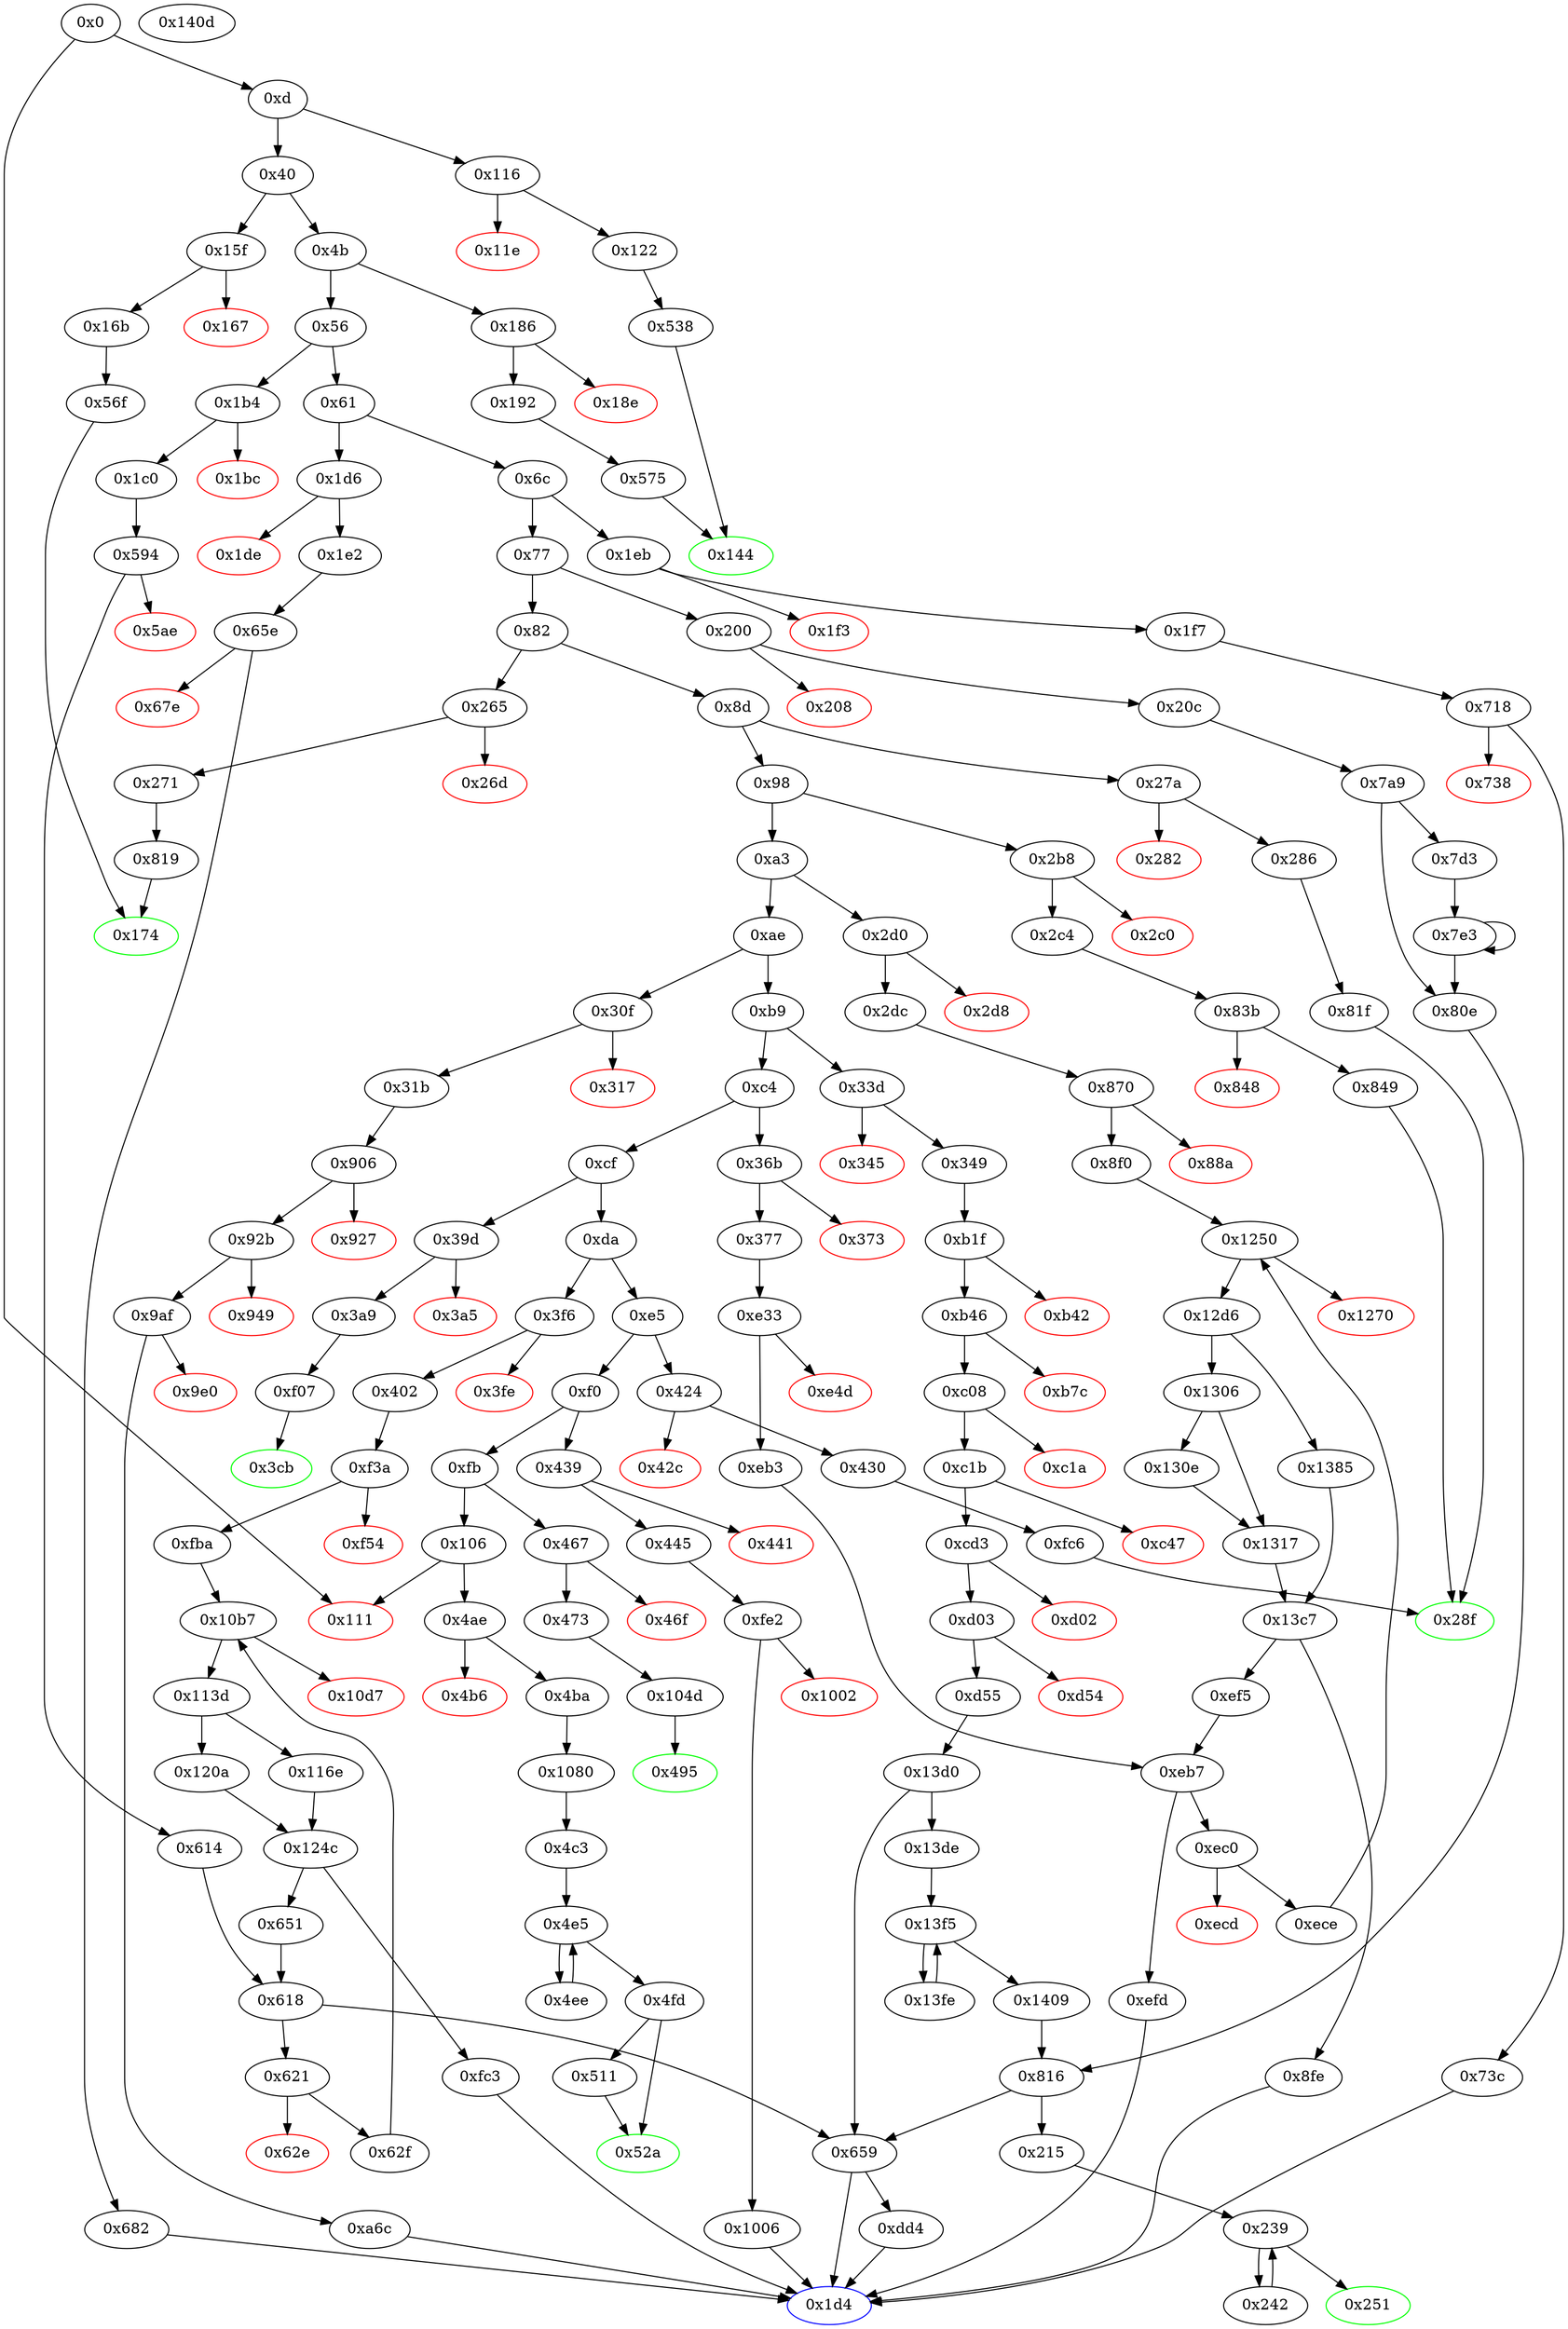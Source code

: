 digraph "" {
"0x15f" [fillcolor=white, id="0x15f", style=filled, tooltip="Block 0x15f\n[0x15f:0x166]\n---\nPredecessors: [0x40]\nSuccessors: [0x167, 0x16b]\n---\n0x15f JUMPDEST\n0x160 CALLVALUE\n0x161 DUP1\n0x162 ISZERO\n0x163 PUSH2 0x16b\n0x166 JUMPI\n---\n0x15f: JUMPDEST \n0x160: V92 = CALLVALUE\n0x162: V93 = ISZERO V92\n0x163: V94 = 0x16b\n0x166: JUMPI 0x16b V93\n---\nEntry stack: [V11]\nStack pops: 0\nStack additions: [V92]\nExit stack: [V11, V92]\n\nDef sites:\nV11: {0xd.0x34}\n"];
"0x242" [fillcolor=white, id="0x242", style=filled, tooltip="Block 0x242\n[0x242:0x250]\n---\nPredecessors: [0x239]\nSuccessors: [0x239]\n---\n0x242 DUP2\n0x243 DUP2\n0x244 ADD\n0x245 MLOAD\n0x246 DUP4\n0x247 DUP3\n0x248 ADD\n0x249 MSTORE\n0x24a PUSH1 0x20\n0x24c ADD\n0x24d PUSH2 0x239\n0x250 JUMP\n---\n0x244: V157 = ADD S0 V151\n0x245: V158 = M[V157]\n0x248: V159 = ADD S0 V150\n0x249: M[V159] = V158\n0x24a: V160 = 0x20\n0x24c: V161 = ADD 0x20 S0\n0x24d: V162 = 0x239\n0x250: JUMP 0x239\n---\nEntry stack: [V11, 0x1d4, V235, V667, V747, V769, 0xdd4, 0x2, S10, S9, V145, V145, V150, V151, V152, V152, V150, V151, S0]\nStack pops: 3\nStack additions: [S2, S1, V161]\nExit stack: [V11, 0x1d4, V235, V667, V747, V769, 0xdd4, 0x2, S10, S9, V145, V145, V150, V151, V152, V152, V150, V151, V161]\n\nDef sites:\nV11: {0xd.0x34}\n0x1d4: {0x349.0x34b}\nV235: {0x349.0x366}\nV667: {0xb46.0xb6b}\nV747: {0xd03.0xd2f}\nV769: {0xd55.0xdc9}\n0xdd4: {0xd55.0xdcb}\n0x2: {0xd55.0xda4}\nS10: {0xd55.0xdc9, 0xd.0x34}\nS9: {0x7a9.0x7b9, 0x13de.0x13ec}\nV145: {0x215.0x219}\nV145: {0x215.0x219}\nV150: {0x215.0x22d}\nV151: {0x215.0x231}\nV152: {0x215.0x233}\nV152: {0x215.0x233}\nV150: {0x215.0x22d}\nV151: {0x215.0x231}\nS0: {0x242.0x24c, 0x215.0x237}\n"];
"0x4fd" [fillcolor=white, id="0x4fd", style=filled, tooltip="Block 0x4fd\n[0x4fd:0x510]\n---\nPredecessors: [0x4e5]\nSuccessors: [0x511, 0x52a]\n---\n0x4fd JUMPDEST\n0x4fe POP\n0x4ff POP\n0x500 POP\n0x501 POP\n0x502 SWAP1\n0x503 POP\n0x504 SWAP1\n0x505 DUP2\n0x506 ADD\n0x507 SWAP1\n0x508 PUSH1 0x1f\n0x50a AND\n0x50b DUP1\n0x50c ISZERO\n0x50d PUSH2 0x52a\n0x510 JUMPI\n---\n0x4fd: JUMPDEST \n0x506: V352 = ADD V339 V340\n0x508: V353 = 0x1f\n0x50a: V354 = AND 0x1f V339\n0x50c: V355 = ISZERO V354\n0x50d: V356 = 0x52a\n0x510: JUMPI 0x52a V355\n---\nEntry stack: [V11, 0x4c3, V915, V335, V335, V340, V341, V339, V339, V340, V341, S0]\nStack pops: 7\nStack additions: [V352, V354]\nExit stack: [V11, 0x4c3, V915, V335, V335, V352, V354]\n\nDef sites:\nV11: {0xd.0x34}\n0x4c3: {0x4ba.0x4bc}\nV915: {0x1080.0x1084}\nV335: {0x4c3.0x4c7}\nV335: {0x4c3.0x4c7}\nV340: {0x4c3.0x4db}\nV341: {0x4c3.0x4de}\nV339: {0x4c3.0x4d4}\nV339: {0x4c3.0x4d4}\nV340: {0x4c3.0x4db}\nV341: {0x4c3.0x4de}\nS0: {0x4c3.0x4e3, 0x4ee.0x4f8}\n"];
"0x0" [fillcolor=white, id="0x0", style=filled, tooltip="Block 0x0\n[0x0:0xc]\n---\nPredecessors: []\nSuccessors: [0xd, 0x111]\n---\n0x0 PUSH1 0x80\n0x2 PUSH1 0x40\n0x4 MSTORE\n0x5 PUSH1 0x4\n0x7 CALLDATASIZE\n0x8 LT\n0x9 PUSH2 0x111\n0xc JUMPI\n---\n0x0: V0 = 0x80\n0x2: V1 = 0x40\n0x4: M[0x40] = 0x80\n0x5: V2 = 0x4\n0x7: V3 = CALLDATASIZE\n0x8: V4 = LT V3 0x4\n0x9: V5 = 0x111\n0xc: JUMPI 0x111 V4\n---\nEntry stack: []\nStack pops: 0\nStack additions: []\nExit stack: []\n\nDef sites:\n"];
"0xb42" [color=red, fillcolor=white, id="0xb42", style=filled, tooltip="Block 0xb42\n[0xb42:0xb45]\n---\nPredecessors: [0xb1f]\nSuccessors: []\n---\n0xb42 PUSH1 0x0\n0xb44 DUP1\n0xb45 REVERT\n---\n0xb42: V660 = 0x0\n0xb45: REVERT 0x0 0x0\n---\nEntry stack: [V11, 0x1d4, V235, 0x0, 0x0]\nStack pops: 0\nStack additions: []\nExit stack: [V11, 0x1d4, V235, 0x0, 0x0]\n\nDef sites:\nV11: {0xd.0x34}\n0x1d4: {0x349.0x34b}\nV235: {0x349.0x366}\n0x0: {0xb1f.0xb20}\n0x0: {0xb1f.0xb20}\n"];
"0x9af" [fillcolor=white, id="0x9af", style=filled, tooltip="Block 0x9af\n[0x9af:0x9df]\n---\nPredecessors: [0x92b]\nSuccessors: [0x9e0, 0xa6c]\n---\n0x9af JUMPDEST\n0x9b0 POP\n0x9b1 PUSH20 0xffffffffffffffffffffffffffffffffffffffff\n0x9c6 DUP2\n0x9c7 AND\n0x9c8 PUSH1 0x0\n0x9ca SWAP1\n0x9cb DUP2\n0x9cc MSTORE\n0x9cd PUSH1 0x3\n0x9cf PUSH1 0x20\n0x9d1 MSTORE\n0x9d2 PUSH1 0x40\n0x9d4 SWAP1\n0x9d5 SHA3\n0x9d6 DUP1\n0x9d7 SLOAD\n0x9d8 PUSH1 0xff\n0x9da AND\n0x9db ISZERO\n0x9dc PUSH2 0xa6c\n0x9df JUMPI\n---\n0x9af: JUMPDEST \n0x9b1: V600 = 0xffffffffffffffffffffffffffffffffffffffff\n0x9c7: V601 = AND V225 0xffffffffffffffffffffffffffffffffffffffff\n0x9c8: V602 = 0x0\n0x9cc: M[0x0] = V601\n0x9cd: V603 = 0x3\n0x9cf: V604 = 0x20\n0x9d1: M[0x20] = 0x3\n0x9d2: V605 = 0x40\n0x9d5: V606 = SHA3 0x0 0x40\n0x9d7: V607 = S[V606]\n0x9d8: V608 = 0xff\n0x9da: V609 = AND 0xff V607\n0x9db: V610 = ISZERO V609\n0x9dc: V611 = 0xa6c\n0x9df: JUMPI 0xa6c V610\n---\nEntry stack: [V11, 0x1d4, V225, 0x0]\nStack pops: 2\nStack additions: [S1, V606]\nExit stack: [V11, 0x1d4, V225, V606]\n\nDef sites:\nV11: {0xd.0x34}\n0x1d4: {0x31b.0x31d}\nV225: {0x31b.0x338}\n0x0: {0x906.0x907}\n"];
"0xeb7" [fillcolor=white, id="0xeb7", style=filled, tooltip="Block 0xeb7\n[0xeb7:0xebf]\n---\nPredecessors: [0xeb3, 0xef5]\nSuccessors: [0xec0, 0xefd]\n---\n0xeb7 JUMPDEST\n0xeb8 DUP7\n0xeb9 DUP2\n0xeba LT\n0xebb ISZERO\n0xebc PUSH2 0xefd\n0xebf JUMPI\n---\n0xeb7: JUMPDEST \n0xeba: V816 = LT S0 S6\n0xebb: V817 = ISZERO V816\n0xebc: V818 = 0xefd\n0xebf: JUMPI 0xefd V817\n---\nEntry stack: [V11, 0x1d4, S7, S6, S5, S4, S3, S2, S1, S0]\nStack pops: 7\nStack additions: [S6, S5, S4, S3, S2, S1, S0]\nExit stack: [V11, 0x1d4, S7, S6, S5, S4, S3, S2, S1, S0]\n\nDef sites:\nV11: {0xd.0x34}\n0x1d4: {0x377.0x379}\nS7: {0xd.0x34, 0x377.0x384}\nS6: {0x2dc.0x2de, 0x377.0x388}\nS5: {0x2dc.0x2f9, 0x377.0x38a}\nS4: {0x2dc.0x2fc, 0x377.0x38f}\nS3: {0x2dc.0x301, 0x377.0x392}\nS2: {0x2dc.0x304, 0x377.0x395}\nS1: {0x2dc.0x307, 0x377.0x398}\nS0: {0xeb3.0xeb5, 0xef5.0xef8}\n"];
"0x81f" [fillcolor=white, id="0x81f", style=filled, tooltip="Block 0x81f\n[0x81f:0x83a]\n---\nPredecessors: [0x286]\nSuccessors: [0x28f]\n---\n0x81f JUMPDEST\n0x820 PUSH1 0x0\n0x822 SLOAD\n0x823 PUSH20 0xffffffffffffffffffffffffffffffffffffffff\n0x838 AND\n0x839 DUP2\n0x83a JUMP\n---\n0x81f: JUMPDEST \n0x820: V526 = 0x0\n0x822: V527 = S[0x0]\n0x823: V528 = 0xffffffffffffffffffffffffffffffffffffffff\n0x838: V529 = AND 0xffffffffffffffffffffffffffffffffffffffff V527\n0x83a: JUMP 0x28f\n---\nEntry stack: [V11, 0x28f]\nStack pops: 1\nStack additions: [S0, V529]\nExit stack: [V11, 0x28f, V529]\n\nDef sites:\nV11: {0xd.0x34}\n0x28f: {0x286.0x288}\n"];
"0x286" [fillcolor=white, id="0x286", style=filled, tooltip="Block 0x286\n[0x286:0x28e]\n---\nPredecessors: [0x27a]\nSuccessors: [0x81f]\n---\n0x286 JUMPDEST\n0x287 POP\n0x288 PUSH2 0x28f\n0x28b PUSH2 0x81f\n0x28e JUMP\n---\n0x286: JUMPDEST \n0x288: V177 = 0x28f\n0x28b: V178 = 0x81f\n0x28e: JUMP 0x81f\n---\nEntry stack: [V11, V173]\nStack pops: 1\nStack additions: [0x28f]\nExit stack: [V11, 0x28f]\n\nDef sites:\nV11: {0xd.0x34}\nV173: {0x27a.0x27b}\n"];
"0x13fe" [fillcolor=white, id="0x13fe", style=filled, tooltip="Block 0x13fe\n[0x13fe:0x1408]\n---\nPredecessors: [0x13f5]\nSuccessors: [0x13f5]\n---\n0x13fe PUSH1 0x0\n0x1400 DUP2\n0x1401 SSTORE\n0x1402 PUSH1 0x1\n0x1404 ADD\n0x1405 PUSH2 0x13f5\n0x1408 JUMP\n---\n0x13fe: V1068 = 0x0\n0x1401: S[S0] = 0x0\n0x1402: V1069 = 0x1\n0x1404: V1070 = ADD 0x1 S0\n0x1405: V1071 = 0x13f5\n0x1408: JUMP 0x13f5\n---\nEntry stack: [V11, 0x1d4, V235, V667, V747, V769, 0xdd4, 0x2, V769, 0x659, 0x816, V1062, S0]\nStack pops: 1\nStack additions: [V1070]\nExit stack: [V11, 0x1d4, V235, V667, V747, V769, 0xdd4, 0x2, V769, 0x659, 0x816, V1062, V1070]\n\nDef sites:\nV11: {0xd.0x34}\n0x1d4: {0x349.0x34b}\nV235: {0x349.0x366}\nV667: {0xb46.0xb6b}\nV747: {0xd03.0xd2f}\nV769: {0xd55.0xdc9}\n0xdd4: {0xd55.0xdcb}\n0x2: {0xd55.0xda4}\nV769: {0xd55.0xdc9}\n0x659: {0x13de.0x13e7}\n0x816: {0x13de.0x13f0}\nV1062: {0x13de.0x13ec}\nS0: {0x13fe.0x1404, 0x13de.0x13ef}\n"];
"0x9e0" [color=red, fillcolor=white, id="0x9e0", style=filled, tooltip="Block 0x9e0\n[0x9e0:0xa6b]\n---\nPredecessors: [0x9af]\nSuccessors: []\n---\n0x9e0 PUSH1 0x40\n0x9e2 DUP1\n0x9e3 MLOAD\n0x9e4 PUSH32 0x8c379a000000000000000000000000000000000000000000000000000000000\n0xa05 DUP2\n0xa06 MSTORE\n0xa07 PUSH1 0x20\n0xa09 PUSH1 0x4\n0xa0b DUP3\n0xa0c ADD\n0xa0d MSTORE\n0xa0e PUSH1 0x21\n0xa10 PUSH1 0x24\n0xa12 DUP3\n0xa13 ADD\n0xa14 MSTORE\n0xa15 PUSH32 0x61646d696e6973747261746f7220697320616c72656164792061636365707465\n0xa36 PUSH1 0x44\n0xa38 DUP3\n0xa39 ADD\n0xa3a MSTORE\n0xa3b PUSH32 0x6400000000000000000000000000000000000000000000000000000000000000\n0xa5c PUSH1 0x64\n0xa5e DUP3\n0xa5f ADD\n0xa60 MSTORE\n0xa61 SWAP1\n0xa62 MLOAD\n0xa63 SWAP1\n0xa64 DUP2\n0xa65 SWAP1\n0xa66 SUB\n0xa67 PUSH1 0x84\n0xa69 ADD\n0xa6a SWAP1\n0xa6b REVERT\n---\n0x9e0: V612 = 0x40\n0x9e3: V613 = M[0x40]\n0x9e4: V614 = 0x8c379a000000000000000000000000000000000000000000000000000000000\n0xa06: M[V613] = 0x8c379a000000000000000000000000000000000000000000000000000000000\n0xa07: V615 = 0x20\n0xa09: V616 = 0x4\n0xa0c: V617 = ADD V613 0x4\n0xa0d: M[V617] = 0x20\n0xa0e: V618 = 0x21\n0xa10: V619 = 0x24\n0xa13: V620 = ADD V613 0x24\n0xa14: M[V620] = 0x21\n0xa15: V621 = 0x61646d696e6973747261746f7220697320616c72656164792061636365707465\n0xa36: V622 = 0x44\n0xa39: V623 = ADD V613 0x44\n0xa3a: M[V623] = 0x61646d696e6973747261746f7220697320616c72656164792061636365707465\n0xa3b: V624 = 0x6400000000000000000000000000000000000000000000000000000000000000\n0xa5c: V625 = 0x64\n0xa5f: V626 = ADD V613 0x64\n0xa60: M[V626] = 0x6400000000000000000000000000000000000000000000000000000000000000\n0xa62: V627 = M[0x40]\n0xa66: V628 = SUB V613 V627\n0xa67: V629 = 0x84\n0xa69: V630 = ADD 0x84 V628\n0xa6b: REVERT V627 V630\n---\nEntry stack: [V11, 0x1d4, V225, V606]\nStack pops: 0\nStack additions: []\nExit stack: [V11, 0x1d4, V225, V606]\n\nDef sites:\nV11: {0xd.0x34}\n0x1d4: {0x31b.0x31d}\nV225: {0x31b.0x338}\nV606: {0x9af.0x9d5}\n"];
"0x1250" [fillcolor=white, id="0x1250", style=filled, tooltip="Block 0x1250\n[0x1250:0x126f]\n---\nPredecessors: [0x8f0, 0xece]\nSuccessors: [0x1270, 0x12d6]\n---\n0x1250 JUMPDEST\n0x1251 PUSH1 0x0\n0x1253 PUSH20 0xffffffffffffffffffffffffffffffffffffffff\n0x1268 DUP8\n0x1269 AND\n0x126a ISZERO\n0x126b ISZERO\n0x126c PUSH2 0x12d6\n0x126f JUMPI\n---\n0x1250: JUMPDEST \n0x1251: V985 = 0x0\n0x1253: V986 = 0xffffffffffffffffffffffffffffffffffffffff\n0x1269: V987 = AND S5 0xffffffffffffffffffffffffffffffffffffffff\n0x126a: V988 = ISZERO V987\n0x126b: V989 = ISZERO V988\n0x126c: V990 = 0x12d6\n0x126f: JUMPI 0x12d6 V989\n---\nEntry stack: [V11, 0x1d4, S14, S13, S12, S11, S10, S9, S8, S7, {0x8fe, 0xef5}, S5, S4, S3, S2, S1, S0]\nStack pops: 6\nStack additions: [S5, S4, S3, S2, S1, S0, 0x0]\nExit stack: [V11, 0x1d4, S14, S13, S12, S11, S10, S9, S8, S7, {0x8fe, 0xef5}, S5, S4, S3, S2, S1, S0, 0x0]\n\nDef sites:\nV11: {0xd.0x34}\n0x1d4: {0x377.0x379}\nS14: {0xd.0x34, 0x377.0x384}\nS13: {0x2dc.0x2de, 0x377.0x388}\nS12: {0x2dc.0x2f9, 0x377.0x38a}\nS11: {0x2dc.0x2fc, 0x377.0x38f}\nS10: {0x2dc.0x301, 0x377.0x392}\nS9: {0x2dc.0x304, 0x377.0x395}\nS8: {0x2dc.0x307, 0x377.0x398}\nS7: {0xeb3.0xeb5, 0xef5.0xef8, 0x2dc.0x30a}\n{0x8fe, 0xef5}: {0x8f0.0x8f1, 0xec0.0xec0}\nS5: {0x2dc.0x2f9, 0xece.0xeeb}\nS4: {0x2dc.0x2f9, 0x2dc.0x2fc, 0x377.0x38a}\nS3: {0x2dc.0x2fc, 0x2dc.0x301, 0x377.0x38f}\nS2: {0x2dc.0x301, 0x2dc.0x304, 0x377.0x392}\nS1: {0x2dc.0x304, 0x2dc.0x307, 0x377.0x395}\nS0: {0x2dc.0x307, 0x2dc.0x30a, 0x377.0x398}\n"];
"0x8f0" [fillcolor=white, id="0x8f0", style=filled, tooltip="Block 0x8f0\n[0x8f0:0x8fd]\n---\nPredecessors: [0x870]\nSuccessors: [0x1250]\n---\n0x8f0 JUMPDEST\n0x8f1 PUSH2 0x8fe\n0x8f4 DUP7\n0x8f5 DUP7\n0x8f6 DUP7\n0x8f7 DUP7\n0x8f8 DUP7\n0x8f9 DUP7\n0x8fa PUSH2 0x1250\n0x8fd JUMP\n---\n0x8f0: JUMPDEST \n0x8f1: V569 = 0x8fe\n0x8fa: V570 = 0x1250\n0x8fd: JUMP 0x1250\n---\nEntry stack: [V11, 0x1d4, V203, V205, V209, V211, V213, V215]\nStack pops: 6\nStack additions: [S5, S4, S3, S2, S1, S0, 0x8fe, S5, S4, S3, S2, S1, S0]\nExit stack: [V11, 0x1d4, V203, V205, V209, V211, V213, V215, 0x8fe, V203, V205, V209, V211, V213, V215]\n\nDef sites:\nV11: {0xd.0x34}\n0x1d4: {0x2dc.0x2de}\nV203: {0x2dc.0x2f9}\nV205: {0x2dc.0x2fc}\nV209: {0x2dc.0x301}\nV211: {0x2dc.0x304}\nV213: {0x2dc.0x307}\nV215: {0x2dc.0x30a}\n"];
"0xd54" [color=red, fillcolor=white, id="0xd54", style=filled, tooltip="Block 0xd54\n[0xd54:0xd54]\n---\nPredecessors: [0xd03]\nSuccessors: []\n---\n0xd54 INVALID\n---\n0xd54: INVALID \n---\nEntry stack: [V11, 0x1d4, V235, V667, V747, V747, 0x2, V745]\nStack pops: 0\nStack additions: []\nExit stack: [V11, 0x1d4, V235, V667, V747, V747, 0x2, V745]\n\nDef sites:\nV11: {0xd.0x34}\n0x1d4: {0x349.0x34b}\nV235: {0x349.0x366}\nV667: {0xb46.0xb6b}\nV747: {0xd03.0xd2f}\nV747: {0xd03.0xd2f}\n0x2: {0xd03.0xd43}\nV745: {0xd03.0xd17}\n"];
"0x10b7" [fillcolor=white, id="0x10b7", style=filled, tooltip="Block 0x10b7\n[0x10b7:0x10d6]\n---\nPredecessors: [0x62f, 0xfba]\nSuccessors: [0x10d7, 0x113d]\n---\n0x10b7 JUMPDEST\n0x10b8 PUSH1 0x0\n0x10ba PUSH20 0xffffffffffffffffffffffffffffffffffffffff\n0x10cf DUP3\n0x10d0 AND\n0x10d1 ISZERO\n0x10d2 ISZERO\n0x10d3 PUSH2 0x113d\n0x10d6 JUMPI\n---\n0x10b7: JUMPDEST \n0x10b8: V921 = 0x0\n0x10ba: V922 = 0xffffffffffffffffffffffffffffffffffffffff\n0x10d0: V923 = AND S0 0xffffffffffffffffffffffffffffffffffffffff\n0x10d1: V924 = ISZERO V923\n0x10d2: V925 = ISZERO V924\n0x10d3: V926 = 0x113d\n0x10d6: JUMPI 0x113d V925\n---\nEntry stack: [V11, 0x1d4, S4, S3, S2, {0x651, 0xfc3}, S0]\nStack pops: 1\nStack additions: [S0, 0x0]\nExit stack: [V11, 0x1d4, S4, S3, S2, {0x651, 0xfc3}, S0, 0x0]\n\nDef sites:\nV11: {0xd.0x34}\n0x1d4: {0x1c0.0x1c2}\nS4: {0x1c0.0x1cc, 0xd.0x34}\nS3: {0x1c0.0x1cf, 0x402.0x404}\nS2: {0x651.0x654, 0x402.0x41f, 0x614.0x616}\n{0x651, 0xfc3}: {0x621.0x621, 0xfba.0xfbb}\nS0: {0x402.0x41f, 0x62f.0x64c}\n"];
"0x2c0" [color=red, fillcolor=white, id="0x2c0", style=filled, tooltip="Block 0x2c0\n[0x2c0:0x2c3]\n---\nPredecessors: [0x2b8]\nSuccessors: []\n---\n0x2c0 PUSH1 0x0\n0x2c2 DUP1\n0x2c3 REVERT\n---\n0x2c0: V190 = 0x0\n0x2c3: REVERT 0x0 0x0\n---\nEntry stack: [V11, V187]\nStack pops: 0\nStack additions: []\nExit stack: [V11, V187]\n\nDef sites:\nV11: {0xd.0x34}\nV187: {0x2b8.0x2b9}\n"];
"0x816" [fillcolor=white, id="0x816", style=filled, tooltip="Block 0x816\n[0x816:0x818]\n---\nPredecessors: [0x80e, 0x1409]\nSuccessors: [0x215, 0x659]\n---\n0x816 JUMPDEST\n0x817 SWAP1\n0x818 JUMP\n---\n0x816: JUMPDEST \n0x818: JUMP {0x215, 0x659}\n---\nEntry stack: [V11, 0x1d4, V235, V667, V747, V769, 0xdd4, 0x2, S2, {0x215, 0x659}, S0]\nStack pops: 2\nStack additions: [S0]\nExit stack: [V11, 0x1d4, V235, V667, V747, V769, 0xdd4, 0x2, S2, S0]\n\nDef sites:\nV11: {0xd.0x34}\n0x1d4: {0x349.0x34b}\nV235: {0x349.0x366}\nV667: {0xb46.0xb6b}\nV747: {0xd03.0xd2f}\nV769: {0xd55.0xdc9}\n0xdd4: {0xd55.0xdcb}\n0x2: {0xd55.0xda4}\nS2: {0xd55.0xdc9, 0xd.0x34}\n{0x215, 0x659}: {0x20c.0x20e, 0x13de.0x13e7}\nS0: {0x7a9.0x7b9, 0x13de.0x13ec}\n"];
"0x1409" [fillcolor=white, id="0x1409", style=filled, tooltip="Block 0x1409\n[0x1409:0x140c]\n---\nPredecessors: [0x13f5]\nSuccessors: [0x816]\n---\n0x1409 JUMPDEST\n0x140a POP\n0x140b SWAP1\n0x140c JUMP\n---\n0x1409: JUMPDEST \n0x140c: JUMP 0x816\n---\nEntry stack: [V11, 0x1d4, V235, V667, V747, V769, 0xdd4, 0x2, V769, 0x659, 0x816, V1062, S0]\nStack pops: 3\nStack additions: [S1]\nExit stack: [V11, 0x1d4, V235, V667, V747, V769, 0xdd4, 0x2, V769, 0x659, V1062]\n\nDef sites:\nV11: {0xd.0x34}\n0x1d4: {0x349.0x34b}\nV235: {0x349.0x366}\nV667: {0xb46.0xb6b}\nV747: {0xd03.0xd2f}\nV769: {0xd55.0xdc9}\n0xdd4: {0xd55.0xdcb}\n0x2: {0xd55.0xda4}\nV769: {0xd55.0xdc9}\n0x659: {0x13de.0x13e7}\n0x816: {0x13de.0x13f0}\nV1062: {0x13de.0x13ec}\nS0: {0x13fe.0x1404, 0x13de.0x13ef}\n"];
"0x3a5" [color=red, fillcolor=white, id="0x3a5", style=filled, tooltip="Block 0x3a5\n[0x3a5:0x3a8]\n---\nPredecessors: [0x39d]\nSuccessors: []\n---\n0x3a5 PUSH1 0x0\n0x3a7 DUP1\n0x3a8 REVERT\n---\n0x3a5: V263 = 0x0\n0x3a8: REVERT 0x0 0x0\n---\nEntry stack: [V11, V260]\nStack pops: 0\nStack additions: []\nExit stack: [V11, V260]\n\nDef sites:\nV11: {0xd.0x34}\nV260: {0x39d.0x39e}\n"];
"0x186" [fillcolor=white, id="0x186", style=filled, tooltip="Block 0x186\n[0x186:0x18d]\n---\nPredecessors: [0x4b]\nSuccessors: [0x18e, 0x192]\n---\n0x186 JUMPDEST\n0x187 CALLVALUE\n0x188 DUP1\n0x189 ISZERO\n0x18a PUSH2 0x192\n0x18d JUMPI\n---\n0x186: JUMPDEST \n0x187: V104 = CALLVALUE\n0x189: V105 = ISZERO V104\n0x18a: V106 = 0x192\n0x18d: JUMPI 0x192 V105\n---\nEntry stack: [V11]\nStack pops: 0\nStack additions: [V104]\nExit stack: [V11, V104]\n\nDef sites:\nV11: {0xd.0x34}\n"];
"0xecd" [color=red, fillcolor=white, id="0xecd", style=filled, tooltip="Block 0xecd\n[0xecd:0xecd]\n---\nPredecessors: [0xec0]\nSuccessors: []\n---\n0xecd INVALID\n---\n0xecd: INVALID \n---\nEntry stack: [V11, 0x1d4, S11, S10, S9, S8, S7, S6, S5, S4, 0xef5, S2, S1, S0]\nStack pops: 0\nStack additions: []\nExit stack: [V11, 0x1d4, S11, S10, S9, S8, S7, S6, S5, S4, 0xef5, S2, S1, S0]\n\nDef sites:\nV11: {0xd.0x34}\n0x1d4: {0x377.0x379}\nS11: {0xd.0x34, 0x377.0x384}\nS10: {0x2dc.0x2de, 0x377.0x388}\nS9: {0x2dc.0x2f9, 0x377.0x38a}\nS8: {0x2dc.0x2fc, 0x377.0x38f}\nS7: {0x2dc.0x301, 0x377.0x392}\nS6: {0x2dc.0x304, 0x377.0x395}\nS5: {0x2dc.0x307, 0x377.0x398}\nS4: {0xeb3.0xeb5, 0xef5.0xef8}\n0xef5: {0xec0.0xec0}\nS2: {0xd.0x34, 0x377.0x384}\nS1: {0x2dc.0x2de, 0x377.0x388}\nS0: {0xeb3.0xeb5, 0xef5.0xef8}\n"];
"0xf3a" [fillcolor=white, id="0xf3a", style=filled, tooltip="Block 0xf3a\n[0xf3a:0xf53]\n---\nPredecessors: [0x402]\nSuccessors: [0xf54, 0xfba]\n---\n0xf3a JUMPDEST\n0xf3b CALLER\n0xf3c PUSH1 0x0\n0xf3e SWAP1\n0xf3f DUP2\n0xf40 MSTORE\n0xf41 PUSH1 0x3\n0xf43 PUSH1 0x20\n0xf45 MSTORE\n0xf46 PUSH1 0x40\n0xf48 SWAP1\n0xf49 SHA3\n0xf4a SLOAD\n0xf4b PUSH1 0xff\n0xf4d AND\n0xf4e ISZERO\n0xf4f ISZERO\n0xf50 PUSH2 0xfba\n0xf53 JUMPI\n---\n0xf3a: JUMPDEST \n0xf3b: V852 = CALLER\n0xf3c: V853 = 0x0\n0xf40: M[0x0] = V852\n0xf41: V854 = 0x3\n0xf43: V855 = 0x20\n0xf45: M[0x20] = 0x3\n0xf46: V856 = 0x40\n0xf49: V857 = SHA3 0x0 0x40\n0xf4a: V858 = S[V857]\n0xf4b: V859 = 0xff\n0xf4d: V860 = AND 0xff V858\n0xf4e: V861 = ISZERO V860\n0xf4f: V862 = ISZERO V861\n0xf50: V863 = 0xfba\n0xf53: JUMPI 0xfba V862\n---\nEntry stack: [V11, 0x1d4, V293]\nStack pops: 0\nStack additions: []\nExit stack: [V11, 0x1d4, V293]\n\nDef sites:\nV11: {0xd.0x34}\n0x1d4: {0x402.0x404}\nV293: {0x402.0x41f}\n"];
"0x575" [fillcolor=white, id="0x575", style=filled, tooltip="Block 0x575\n[0x575:0x593]\n---\nPredecessors: [0x192]\nSuccessors: [0x144]\n---\n0x575 JUMPDEST\n0x576 PUSH1 0x3\n0x578 PUSH1 0x20\n0x57a MSTORE\n0x57b PUSH1 0x0\n0x57d SWAP1\n0x57e DUP2\n0x57f MSTORE\n0x580 PUSH1 0x40\n0x582 SWAP1\n0x583 SHA3\n0x584 DUP1\n0x585 SLOAD\n0x586 PUSH1 0x1\n0x588 SWAP1\n0x589 SWAP2\n0x58a ADD\n0x58b SLOAD\n0x58c PUSH1 0xff\n0x58e SWAP1\n0x58f SWAP2\n0x590 AND\n0x591 SWAP1\n0x592 DUP3\n0x593 JUMP\n---\n0x575: JUMPDEST \n0x576: V389 = 0x3\n0x578: V390 = 0x20\n0x57a: M[0x20] = 0x3\n0x57b: V391 = 0x0\n0x57f: M[0x0] = V112\n0x580: V392 = 0x40\n0x583: V393 = SHA3 0x0 0x40\n0x585: V394 = S[V393]\n0x586: V395 = 0x1\n0x58a: V396 = ADD V393 0x1\n0x58b: V397 = S[V396]\n0x58c: V398 = 0xff\n0x590: V399 = AND V394 0xff\n0x593: JUMP 0x144\n---\nEntry stack: [V11, 0x144, V112]\nStack pops: 2\nStack additions: [S1, V399, V397]\nExit stack: [V11, 0x144, V399, V397]\n\nDef sites:\nV11: {0xd.0x34}\n0x144: {0x192.0x194}\nV112: {0x192.0x1af}\n"];
"0x36b" [fillcolor=white, id="0x36b", style=filled, tooltip="Block 0x36b\n[0x36b:0x372]\n---\nPredecessors: [0xc4]\nSuccessors: [0x373, 0x377]\n---\n0x36b JUMPDEST\n0x36c CALLVALUE\n0x36d DUP1\n0x36e ISZERO\n0x36f PUSH2 0x377\n0x372 JUMPI\n---\n0x36b: JUMPDEST \n0x36c: V237 = CALLVALUE\n0x36e: V238 = ISZERO V237\n0x36f: V239 = 0x377\n0x372: JUMPI 0x377 V238\n---\nEntry stack: [V11]\nStack pops: 0\nStack additions: [V237]\nExit stack: [V11, V237]\n\nDef sites:\nV11: {0xd.0x34}\n"];
"0x208" [color=red, fillcolor=white, id="0x208", style=filled, tooltip="Block 0x208\n[0x208:0x20b]\n---\nPredecessors: [0x200]\nSuccessors: []\n---\n0x208 PUSH1 0x0\n0x20a DUP1\n0x20b REVERT\n---\n0x208: V141 = 0x0\n0x20b: REVERT 0x0 0x0\n---\nEntry stack: [V11, V138]\nStack pops: 0\nStack additions: []\nExit stack: [V11, V138]\n\nDef sites:\nV11: {0xd.0x34}\nV138: {0x200.0x201}\n"];
"0x618" [fillcolor=white, id="0x618", style=filled, tooltip="Block 0x618\n[0x618:0x620]\n---\nPredecessors: [0x614, 0x651]\nSuccessors: [0x621, 0x659]\n---\n0x618 JUMPDEST\n0x619 DUP2\n0x61a DUP2\n0x61b LT\n0x61c ISZERO\n0x61d PUSH2 0x659\n0x620 JUMPI\n---\n0x618: JUMPDEST \n0x61b: V429 = LT S0 S1\n0x61c: V430 = ISZERO V429\n0x61d: V431 = 0x659\n0x620: JUMPI 0x659 V430\n---\nEntry stack: [V11, 0x1d4, S2, S1, S0]\nStack pops: 2\nStack additions: [S1, S0]\nExit stack: [V11, 0x1d4, S2, S1, S0]\n\nDef sites:\nV11: {0xd.0x34}\n0x1d4: {0x1c0.0x1c2}\nS2: {0x1c0.0x1cc, 0xd.0x34}\nS1: {0x1c0.0x1cf, 0x402.0x404}\nS0: {0x651.0x654, 0x614.0x616}\n"];
"0x13de" [fillcolor=white, id="0x13de", style=filled, tooltip="Block 0x13de\n[0x13de:0x13f4]\n---\nPredecessors: [0x13d0]\nSuccessors: [0x13f5]\n---\n0x13de PUSH1 0x0\n0x13e0 DUP4\n0x13e1 DUP2\n0x13e2 MSTORE\n0x13e3 PUSH1 0x20\n0x13e5 SWAP1\n0x13e6 SHA3\n0x13e7 PUSH2 0x659\n0x13ea SWAP2\n0x13eb DUP2\n0x13ec ADD\n0x13ed SWAP1\n0x13ee DUP4\n0x13ef ADD\n0x13f0 PUSH2 0x816\n0x13f3 SWAP2\n0x13f4 SWAP1\n---\n0x13de: V1058 = 0x0\n0x13e2: M[0x0] = 0x2\n0x13e3: V1059 = 0x20\n0x13e6: V1060 = SHA3 0x0 0x20\n0x13e7: V1061 = 0x659\n0x13ec: V1062 = ADD V1060 V1054\n0x13ef: V1063 = ADD V769 V1060\n0x13f0: V1064 = 0x816\n---\nEntry stack: [V11, 0x1d4, V235, V667, V747, V769, 0xdd4, 0x2, V769, V1054]\nStack pops: 3\nStack additions: [S2, S1, 0x659, 0x816, V1062, V1063]\nExit stack: [V11, 0x1d4, V235, V667, V747, V769, 0xdd4, 0x2, V769, 0x659, 0x816, V1062, V1063]\n\nDef sites:\nV11: {0xd.0x34}\n0x1d4: {0x349.0x34b}\nV235: {0x349.0x366}\nV667: {0xb46.0xb6b}\nV747: {0xd03.0xd2f}\nV769: {0xd55.0xdc9}\n0xdd4: {0xd55.0xdcb}\n0x2: {0xd55.0xda4}\nV769: {0xd55.0xdc9}\nV1054: {0x13d0.0x13d2}\n"];
"0x2d8" [color=red, fillcolor=white, id="0x2d8", style=filled, tooltip="Block 0x2d8\n[0x2d8:0x2db]\n---\nPredecessors: [0x2d0]\nSuccessors: []\n---\n0x2d8 PUSH1 0x0\n0x2da DUP1\n0x2db REVERT\n---\n0x2d8: V198 = 0x0\n0x2db: REVERT 0x0 0x0\n---\nEntry stack: [V11, V195]\nStack pops: 0\nStack additions: []\nExit stack: [V11, V195]\n\nDef sites:\nV11: {0xd.0x34}\nV195: {0x2d0.0x2d1}\n"];
"0x659" [fillcolor=white, id="0x659", style=filled, tooltip="Block 0x659\n[0x659:0x65d]\n---\nPredecessors: [0x618, 0x816, 0x13d0]\nSuccessors: [0x1d4, 0xdd4]\n---\n0x659 JUMPDEST\n0x65a POP\n0x65b POP\n0x65c POP\n0x65d JUMP\n---\n0x659: JUMPDEST \n0x65d: JUMP {0x1d4, 0xdd4}\n---\nEntry stack: [V11, 0x1d4, V235, V667, V747, S4, {0x1d4, 0xdd4}, S2, S1, S0]\nStack pops: 4\nStack additions: []\nExit stack: [V11, 0x1d4, V235, V667, V747, S4]\n\nDef sites:\nV11: {0xd.0x34}\n0x1d4: {0x349.0x34b}\nV235: {0x349.0x366}\nV667: {0xb46.0xb6b}\nV747: {0xd03.0xd2f}\nS4: {0xd55.0xdc9, 0xd.0x34}\n{0x1d4, 0xdd4}: {0x1c0.0x1c2, 0xd55.0xdcb}\nS2: {0xd55.0xda4, 0x1c0.0x1cc, 0xd.0x34}\nS1: {0x1c0.0x1cf, 0x402.0x404, 0xd55.0xdc9, 0xd.0x34}\nS0: {0x651.0x654, 0x13d0.0x13d2, 0x7a9.0x7b9, 0x614.0x616, 0x13de.0x13ec}\n"];
"0x7e3" [fillcolor=white, id="0x7e3", style=filled, tooltip="Block 0x7e3\n[0x7e3:0x80d]\n---\nPredecessors: [0x7d3, 0x7e3]\nSuccessors: [0x7e3, 0x80e]\n---\n0x7e3 JUMPDEST\n0x7e4 DUP2\n0x7e5 SLOAD\n0x7e6 PUSH20 0xffffffffffffffffffffffffffffffffffffffff\n0x7fb AND\n0x7fc DUP2\n0x7fd MSTORE\n0x7fe PUSH1 0x1\n0x800 SWAP1\n0x801 SWAP2\n0x802 ADD\n0x803 SWAP1\n0x804 PUSH1 0x20\n0x806 ADD\n0x807 DUP1\n0x808 DUP4\n0x809 GT\n0x80a PUSH2 0x7e3\n0x80d JUMPI\n---\n0x7e3: JUMPDEST \n0x7e5: V515 = S[S1]\n0x7e6: V516 = 0xffffffffffffffffffffffffffffffffffffffff\n0x7fb: V517 = AND 0xffffffffffffffffffffffffffffffffffffffff V515\n0x7fd: M[S0] = V517\n0x7fe: V518 = 0x1\n0x802: V519 = ADD S1 0x1\n0x804: V520 = 0x20\n0x806: V521 = ADD 0x20 S0\n0x809: V522 = GT V510 V521\n0x80a: V523 = 0x7e3\n0x80d: JUMPI 0x7e3 V522\n---\nEntry stack: [V11, 0x215, 0x60, V500, 0x2, V494, V510, S1, S0]\nStack pops: 3\nStack additions: [S2, V519, V521]\nExit stack: [V11, 0x215, 0x60, V500, 0x2, V494, V510, V519, V521]\n\nDef sites:\nV11: {0xd.0x34}\n0x215: {0x20c.0x20e}\n0x60: {0x7a9.0x7aa}\nV500: {0x7a9.0x7b9}\n0x2: {0x7a9.0x7ac}\nV494: {0x7a9.0x7af}\nV510: {0x7d3.0x7d7}\nS1: {0x7d3.0x7e1, 0x7e3.0x802}\nS0: {0x7a9.0x7c9, 0x7e3.0x806}\n"];
"0x849" [fillcolor=white, id="0x849", style=filled, tooltip="Block 0x849\n[0x849:0x86f]\n---\nPredecessors: [0x83b]\nSuccessors: [0x28f]\n---\n0x849 JUMPDEST\n0x84a PUSH1 0x0\n0x84c SWAP2\n0x84d DUP3\n0x84e MSTORE\n0x84f PUSH1 0x20\n0x851 SWAP1\n0x852 SWAP2\n0x853 SHA3\n0x854 ADD\n0x855 SLOAD\n0x856 PUSH20 0xffffffffffffffffffffffffffffffffffffffff\n0x86b AND\n0x86c SWAP1\n0x86d POP\n0x86e DUP2\n0x86f JUMP\n---\n0x849: JUMPDEST \n0x84a: V534 = 0x0\n0x84e: M[0x0] = 0x2\n0x84f: V535 = 0x20\n0x853: V536 = SHA3 0x0 0x20\n0x854: V537 = ADD V536 V193\n0x855: V538 = S[V537]\n0x856: V539 = 0xffffffffffffffffffffffffffffffffffffffff\n0x86b: V540 = AND 0xffffffffffffffffffffffffffffffffffffffff V538\n0x86f: JUMP 0x28f\n---\nEntry stack: [V11, 0x28f, V193, 0x2, V193]\nStack pops: 4\nStack additions: [S3, V540]\nExit stack: [V11, 0x28f, V540]\n\nDef sites:\nV11: {0xd.0x34}\n0x28f: {0x2c4.0x2c6}\nV193: {0x2c4.0x2cb}\n0x2: {0x83b.0x83c}\nV193: {0x2c4.0x2cb}\n"];
"0x377" [fillcolor=white, id="0x377", style=filled, tooltip="Block 0x377\n[0x377:0x39c]\n---\nPredecessors: [0x36b]\nSuccessors: [0xe33]\n---\n0x377 JUMPDEST\n0x378 POP\n0x379 PUSH2 0x1d4\n0x37c PUSH1 0x24\n0x37e PUSH1 0x4\n0x380 DUP1\n0x381 CALLDATALOAD\n0x382 DUP3\n0x383 DUP2\n0x384 ADD\n0x385 SWAP3\n0x386 SWAP2\n0x387 ADD\n0x388 CALLDATALOAD\n0x389 SWAP1\n0x38a CALLDATALOAD\n0x38b PUSH1 0x44\n0x38d CALLDATALOAD\n0x38e ISZERO\n0x38f ISZERO\n0x390 PUSH1 0x64\n0x392 CALLDATALOAD\n0x393 PUSH1 0x84\n0x395 CALLDATALOAD\n0x396 PUSH1 0xa4\n0x398 CALLDATALOAD\n0x399 PUSH2 0xe33\n0x39c JUMP\n---\n0x377: JUMPDEST \n0x379: V241 = 0x1d4\n0x37c: V242 = 0x24\n0x37e: V243 = 0x4\n0x381: V244 = CALLDATALOAD 0x4\n0x384: V245 = ADD V244 0x24\n0x387: V246 = ADD 0x4 V244\n0x388: V247 = CALLDATALOAD V246\n0x38a: V248 = CALLDATALOAD 0x24\n0x38b: V249 = 0x44\n0x38d: V250 = CALLDATALOAD 0x44\n0x38e: V251 = ISZERO V250\n0x38f: V252 = ISZERO V251\n0x390: V253 = 0x64\n0x392: V254 = CALLDATALOAD 0x64\n0x393: V255 = 0x84\n0x395: V256 = CALLDATALOAD 0x84\n0x396: V257 = 0xa4\n0x398: V258 = CALLDATALOAD 0xa4\n0x399: V259 = 0xe33\n0x39c: JUMP 0xe33\n---\nEntry stack: [V11, V237]\nStack pops: 1\nStack additions: [0x1d4, V245, V247, V248, V252, V254, V256, V258]\nExit stack: [V11, 0x1d4, V245, V247, V248, V252, V254, V256, V258]\n\nDef sites:\nV11: {0xd.0x34}\nV237: {0x36b.0x36c}\n"];
"0xece" [fillcolor=white, id="0xece", style=filled, tooltip="Block 0xece\n[0xece:0xef4]\n---\nPredecessors: [0xec0]\nSuccessors: [0x1250]\n---\n0xece JUMPDEST\n0xecf SWAP1\n0xed0 POP\n0xed1 PUSH1 0x20\n0xed3 MUL\n0xed4 ADD\n0xed5 CALLDATALOAD\n0xed6 PUSH20 0xffffffffffffffffffffffffffffffffffffffff\n0xeeb AND\n0xeec DUP8\n0xeed DUP8\n0xeee DUP8\n0xeef DUP8\n0xef0 DUP8\n0xef1 PUSH2 0x1250\n0xef4 JUMP\n---\n0xece: JUMPDEST \n0xed1: V822 = 0x20\n0xed3: V823 = MUL 0x20 S0\n0xed4: V824 = ADD V823 S2\n0xed5: V825 = CALLDATALOAD V824\n0xed6: V826 = 0xffffffffffffffffffffffffffffffffffffffff\n0xeeb: V827 = AND 0xffffffffffffffffffffffffffffffffffffffff V825\n0xef1: V828 = 0x1250\n0xef4: JUMP 0x1250\n---\nEntry stack: [V11, 0x1d4, S11, S10, S9, S8, S7, S6, S5, S4, 0xef5, S2, S1, S0]\nStack pops: 10\nStack additions: [S9, S8, S7, S6, S5, S4, S3, V827, S9, S8, S7, S6, S5]\nExit stack: [V11, 0x1d4, S11, S10, S9, S8, S7, S6, S5, S4, 0xef5, V827, S9, S8, S7, S6, S5]\n\nDef sites:\nV11: {0xd.0x34}\n0x1d4: {0x377.0x379}\nS11: {0xd.0x34, 0x377.0x384}\nS10: {0x2dc.0x2de, 0x377.0x388}\nS9: {0x2dc.0x2f9, 0x377.0x38a}\nS8: {0x2dc.0x2fc, 0x377.0x38f}\nS7: {0x2dc.0x301, 0x377.0x392}\nS6: {0x2dc.0x304, 0x377.0x395}\nS5: {0x2dc.0x307, 0x377.0x398}\nS4: {0xeb3.0xeb5, 0xef5.0xef8}\n0xef5: {0xec0.0xec0}\nS2: {0xd.0x34, 0x377.0x384}\nS1: {0x2dc.0x2de, 0x377.0x388}\nS0: {0xeb3.0xeb5, 0xef5.0xef8}\n"];
"0x1d6" [fillcolor=white, id="0x1d6", style=filled, tooltip="Block 0x1d6\n[0x1d6:0x1dd]\n---\nPredecessors: [0x61]\nSuccessors: [0x1de, 0x1e2]\n---\n0x1d6 JUMPDEST\n0x1d7 CALLVALUE\n0x1d8 DUP1\n0x1d9 ISZERO\n0x1da PUSH2 0x1e2\n0x1dd JUMPI\n---\n0x1d6: JUMPDEST \n0x1d7: V126 = CALLVALUE\n0x1d9: V127 = ISZERO V126\n0x1da: V128 = 0x1e2\n0x1dd: JUMPI 0x1e2 V127\n---\nEntry stack: [V11]\nStack pops: 0\nStack additions: [V126]\nExit stack: [V11, V126]\n\nDef sites:\nV11: {0xd.0x34}\n"];
"0x2dc" [fillcolor=white, id="0x2dc", style=filled, tooltip="Block 0x2dc\n[0x2dc:0x30e]\n---\nPredecessors: [0x2d0]\nSuccessors: [0x870]\n---\n0x2dc JUMPDEST\n0x2dd POP\n0x2de PUSH2 0x1d4\n0x2e1 PUSH20 0xffffffffffffffffffffffffffffffffffffffff\n0x2f6 PUSH1 0x4\n0x2f8 CALLDATALOAD\n0x2f9 AND\n0x2fa PUSH1 0x24\n0x2fc CALLDATALOAD\n0x2fd PUSH1 0x44\n0x2ff CALLDATALOAD\n0x300 ISZERO\n0x301 ISZERO\n0x302 PUSH1 0x64\n0x304 CALLDATALOAD\n0x305 PUSH1 0x84\n0x307 CALLDATALOAD\n0x308 PUSH1 0xa4\n0x30a CALLDATALOAD\n0x30b PUSH2 0x870\n0x30e JUMP\n---\n0x2dc: JUMPDEST \n0x2de: V199 = 0x1d4\n0x2e1: V200 = 0xffffffffffffffffffffffffffffffffffffffff\n0x2f6: V201 = 0x4\n0x2f8: V202 = CALLDATALOAD 0x4\n0x2f9: V203 = AND V202 0xffffffffffffffffffffffffffffffffffffffff\n0x2fa: V204 = 0x24\n0x2fc: V205 = CALLDATALOAD 0x24\n0x2fd: V206 = 0x44\n0x2ff: V207 = CALLDATALOAD 0x44\n0x300: V208 = ISZERO V207\n0x301: V209 = ISZERO V208\n0x302: V210 = 0x64\n0x304: V211 = CALLDATALOAD 0x64\n0x305: V212 = 0x84\n0x307: V213 = CALLDATALOAD 0x84\n0x308: V214 = 0xa4\n0x30a: V215 = CALLDATALOAD 0xa4\n0x30b: V216 = 0x870\n0x30e: JUMP 0x870\n---\nEntry stack: [V11, V195]\nStack pops: 1\nStack additions: [0x1d4, V203, V205, V209, V211, V213, V215]\nExit stack: [V11, 0x1d4, V203, V205, V209, V211, V213, V215]\n\nDef sites:\nV11: {0xd.0x34}\nV195: {0x2d0.0x2d1}\n"];
"0x16b" [fillcolor=white, id="0x16b", style=filled, tooltip="Block 0x16b\n[0x16b:0x173]\n---\nPredecessors: [0x15f]\nSuccessors: [0x56f]\n---\n0x16b JUMPDEST\n0x16c POP\n0x16d PUSH2 0x174\n0x170 PUSH2 0x56f\n0x173 JUMP\n---\n0x16b: JUMPDEST \n0x16d: V96 = 0x174\n0x170: V97 = 0x56f\n0x173: JUMP 0x56f\n---\nEntry stack: [V11, V92]\nStack pops: 1\nStack additions: [0x174]\nExit stack: [V11, 0x174]\n\nDef sites:\nV11: {0xd.0x34}\nV92: {0x15f.0x160}\n"];
"0x2d0" [fillcolor=white, id="0x2d0", style=filled, tooltip="Block 0x2d0\n[0x2d0:0x2d7]\n---\nPredecessors: [0xa3]\nSuccessors: [0x2d8, 0x2dc]\n---\n0x2d0 JUMPDEST\n0x2d1 CALLVALUE\n0x2d2 DUP1\n0x2d3 ISZERO\n0x2d4 PUSH2 0x2dc\n0x2d7 JUMPI\n---\n0x2d0: JUMPDEST \n0x2d1: V195 = CALLVALUE\n0x2d3: V196 = ISZERO V195\n0x2d4: V197 = 0x2dc\n0x2d7: JUMPI 0x2dc V196\n---\nEntry stack: [V11]\nStack pops: 0\nStack additions: [V195]\nExit stack: [V11, V195]\n\nDef sites:\nV11: {0xd.0x34}\n"];
"0xda" [fillcolor=white, id="0xda", style=filled, tooltip="Block 0xda\n[0xda:0xe4]\n---\nPredecessors: [0xcf]\nSuccessors: [0xe5, 0x3f6]\n---\n0xda DUP1\n0xdb PUSH4 0xce248843\n0xe0 EQ\n0xe1 PUSH2 0x3f6\n0xe4 JUMPI\n---\n0xdb: V57 = 0xce248843\n0xe0: V58 = EQ 0xce248843 V11\n0xe1: V59 = 0x3f6\n0xe4: JUMPI 0x3f6 V58\n---\nEntry stack: [V11]\nStack pops: 1\nStack additions: [S0]\nExit stack: [V11]\n\nDef sites:\nV11: {0xd.0x34}\n"];
"0x4e5" [fillcolor=white, id="0x4e5", style=filled, tooltip="Block 0x4e5\n[0x4e5:0x4ed]\n---\nPredecessors: [0x4c3, 0x4ee]\nSuccessors: [0x4ee, 0x4fd]\n---\n0x4e5 JUMPDEST\n0x4e6 DUP4\n0x4e7 DUP2\n0x4e8 LT\n0x4e9 ISZERO\n0x4ea PUSH2 0x4fd\n0x4ed JUMPI\n---\n0x4e5: JUMPDEST \n0x4e8: V343 = LT S0 V339\n0x4e9: V344 = ISZERO V343\n0x4ea: V345 = 0x4fd\n0x4ed: JUMPI 0x4fd V344\n---\nEntry stack: [V11, 0x4c3, V915, V335, V335, V340, V341, V339, V339, V340, V341, S0]\nStack pops: 4\nStack additions: [S3, S2, S1, S0]\nExit stack: [V11, 0x4c3, V915, V335, V335, V340, V341, V339, V339, V340, V341, S0]\n\nDef sites:\nV11: {0xd.0x34}\n0x4c3: {0x4ba.0x4bc}\nV915: {0x1080.0x1084}\nV335: {0x4c3.0x4c7}\nV335: {0x4c3.0x4c7}\nV340: {0x4c3.0x4db}\nV341: {0x4c3.0x4de}\nV339: {0x4c3.0x4d4}\nV339: {0x4c3.0x4d4}\nV340: {0x4c3.0x4db}\nV341: {0x4c3.0x4de}\nS0: {0x4c3.0x4e3, 0x4ee.0x4f8}\n"];
"0x33d" [fillcolor=white, id="0x33d", style=filled, tooltip="Block 0x33d\n[0x33d:0x344]\n---\nPredecessors: [0xb9]\nSuccessors: [0x345, 0x349]\n---\n0x33d JUMPDEST\n0x33e CALLVALUE\n0x33f DUP1\n0x340 ISZERO\n0x341 PUSH2 0x349\n0x344 JUMPI\n---\n0x33d: JUMPDEST \n0x33e: V227 = CALLVALUE\n0x340: V228 = ISZERO V227\n0x341: V229 = 0x349\n0x344: JUMPI 0x349 V228\n---\nEntry stack: [V11]\nStack pops: 0\nStack additions: [V227]\nExit stack: [V11, V227]\n\nDef sites:\nV11: {0xd.0x34}\n"];
"0xfe2" [fillcolor=white, id="0xfe2", style=filled, tooltip="Block 0xfe2\n[0xfe2:0x1001]\n---\nPredecessors: [0x445]\nSuccessors: [0x1002, 0x1006]\n---\n0xfe2 JUMPDEST\n0xfe3 PUSH1 0x0\n0xfe5 SLOAD\n0xfe6 PUSH20 0xffffffffffffffffffffffffffffffffffffffff\n0xffb AND\n0xffc CALLER\n0xffd EQ\n0xffe PUSH2 0x1006\n0x1001 JUMPI\n---\n0xfe2: JUMPDEST \n0xfe3: V886 = 0x0\n0xfe5: V887 = S[0x0]\n0xfe6: V888 = 0xffffffffffffffffffffffffffffffffffffffff\n0xffb: V889 = AND 0xffffffffffffffffffffffffffffffffffffffff V887\n0xffc: V890 = CALLER\n0xffd: V891 = EQ V890 V889\n0xffe: V892 = 0x1006\n0x1001: JUMPI 0x1006 V891\n---\nEntry stack: [V11, 0x1d4, V309]\nStack pops: 0\nStack additions: []\nExit stack: [V11, 0x1d4, V309]\n\nDef sites:\nV11: {0xd.0x34}\n0x1d4: {0x445.0x447}\nV309: {0x445.0x462}\n"];
"0xdd4" [fillcolor=white, id="0xdd4", style=filled, tooltip="Block 0xdd4\n[0xdd4:0xe32]\n---\nPredecessors: [0x659]\nSuccessors: [0x1d4]\n---\n0xdd4 JUMPDEST\n0xdd5 POP\n0xdd6 PUSH20 0xffffffffffffffffffffffffffffffffffffffff\n0xdeb DUP4\n0xdec AND\n0xded PUSH1 0x0\n0xdef DUP2\n0xdf0 DUP2\n0xdf1 MSTORE\n0xdf2 PUSH1 0x3\n0xdf4 PUSH1 0x20\n0xdf6 MSTORE\n0xdf7 PUSH1 0x40\n0xdf9 DUP1\n0xdfa DUP3\n0xdfb SHA3\n0xdfc DUP1\n0xdfd SLOAD\n0xdfe PUSH1 0xff\n0xe00 NOT\n0xe01 AND\n0xe02 DUP2\n0xe03 SSTORE\n0xe04 PUSH1 0x1\n0xe06 ADD\n0xe07 DUP3\n0xe08 SWAP1\n0xe09 SSTORE\n0xe0a MLOAD\n0xe0b PUSH32 0xe07363bd8f4d015b4aa1fae4fde3985df93f7b2cc9602ae484e64d6c29364d25\n0xe2c SWAP2\n0xe2d SWAP1\n0xe2e LOG2\n0xe2f POP\n0xe30 POP\n0xe31 POP\n0xe32 JUMP\n---\n0xdd4: JUMPDEST \n0xdd6: V772 = 0xffffffffffffffffffffffffffffffffffffffff\n0xdec: V773 = AND V235 0xffffffffffffffffffffffffffffffffffffffff\n0xded: V774 = 0x0\n0xdf1: M[0x0] = V773\n0xdf2: V775 = 0x3\n0xdf4: V776 = 0x20\n0xdf6: M[0x20] = 0x3\n0xdf7: V777 = 0x40\n0xdfb: V778 = SHA3 0x0 0x40\n0xdfd: V779 = S[V778]\n0xdfe: V780 = 0xff\n0xe00: V781 = NOT 0xff\n0xe01: V782 = AND 0xffffffffffffffffffffffffffffffffffffffffffffffffffffffffffffff00 V779\n0xe03: S[V778] = V782\n0xe04: V783 = 0x1\n0xe06: V784 = ADD 0x1 V778\n0xe09: S[V784] = 0x0\n0xe0a: V785 = M[0x40]\n0xe0b: V786 = 0xe07363bd8f4d015b4aa1fae4fde3985df93f7b2cc9602ae484e64d6c29364d25\n0xe2e: LOG V785 0x0 0xe07363bd8f4d015b4aa1fae4fde3985df93f7b2cc9602ae484e64d6c29364d25 V773\n0xe32: JUMP 0x1d4\n---\nEntry stack: [V11, 0x1d4, V235, V667, V747, S0]\nStack pops: 5\nStack additions: []\nExit stack: [V11]\n\nDef sites:\nV11: {0xd.0x34}\n0x1d4: {0x349.0x34b}\nV235: {0x349.0x366}\nV667: {0xb46.0xb6b}\nV747: {0xd03.0xd2f}\nS0: {0xd55.0xdc9, 0xd.0x34}\n"];
"0x124c" [fillcolor=white, id="0x124c", style=filled, tooltip="Block 0x124c\n[0x124c:0x124f]\n---\nPredecessors: [0x116e, 0x120a]\nSuccessors: [0x651, 0xfc3]\n---\n0x124c JUMPDEST\n0x124d POP\n0x124e POP\n0x124f JUMP\n---\n0x124c: JUMPDEST \n0x124f: JUMP {0x651, 0xfc3}\n---\nEntry stack: [V11, 0x1d4, S5, S4, S3, {0x651, 0xfc3}, S1, S0]\nStack pops: 3\nStack additions: []\nExit stack: [V11, 0x1d4, S5, S4, S3]\n\nDef sites:\nV11: {0xd.0x34}\n0x1d4: {0x1c0.0x1c2}\nS5: {0x1c0.0x1cc, 0xd.0x34}\nS4: {0x1c0.0x1cf, 0x402.0x404}\nS3: {0x651.0x654, 0x402.0x41f, 0x614.0x616}\n{0x651, 0xfc3}: {0x621.0x621, 0xfba.0xfbb}\nS1: {0x402.0x41f, 0x62f.0x64c}\nS0: {0x113d_0x62f.0x1163, 0x113d.0x1163, 0x113d_0xfba.0x1163}\n"];
"0x56f" [fillcolor=white, id="0x56f", style=filled, tooltip="Block 0x56f\n[0x56f:0x574]\n---\nPredecessors: [0x16b]\nSuccessors: [0x174]\n---\n0x56f JUMPDEST\n0x570 PUSH1 0x4\n0x572 SLOAD\n0x573 DUP2\n0x574 JUMP\n---\n0x56f: JUMPDEST \n0x570: V387 = 0x4\n0x572: V388 = S[0x4]\n0x574: JUMP 0x174\n---\nEntry stack: [V11, 0x174]\nStack pops: 1\nStack additions: [S0, V388]\nExit stack: [V11, 0x174, V388]\n\nDef sites:\nV11: {0xd.0x34}\n0x174: {0x16b.0x16d}\n"];
"0x61" [fillcolor=white, id="0x61", style=filled, tooltip="Block 0x61\n[0x61:0x6b]\n---\nPredecessors: [0x56]\nSuccessors: [0x6c, 0x1d6]\n---\n0x61 DUP1\n0x62 PUSH4 0x4e71e0c8\n0x67 EQ\n0x68 PUSH2 0x1d6\n0x6b JUMPI\n---\n0x62: V24 = 0x4e71e0c8\n0x67: V25 = EQ 0x4e71e0c8 V11\n0x68: V26 = 0x1d6\n0x6b: JUMPI 0x1d6 V25\n---\nEntry stack: [V11]\nStack pops: 1\nStack additions: [S0]\nExit stack: [V11]\n\nDef sites:\nV11: {0xd.0x34}\n"];
"0x8d" [fillcolor=white, id="0x8d", style=filled, tooltip="Block 0x8d\n[0x8d:0x97]\n---\nPredecessors: [0x82]\nSuccessors: [0x98, 0x27a]\n---\n0x8d DUP1\n0x8e PUSH4 0x8da5cb5b\n0x93 EQ\n0x94 PUSH2 0x27a\n0x97 JUMPI\n---\n0x8e: V36 = 0x8da5cb5b\n0x93: V37 = EQ 0x8da5cb5b V11\n0x94: V38 = 0x27a\n0x97: JUMPI 0x27a V37\n---\nEntry stack: [V11]\nStack pops: 1\nStack additions: [S0]\nExit stack: [V11]\n\nDef sites:\nV11: {0xd.0x34}\n"];
"0x13f5" [fillcolor=white, id="0x13f5", style=filled, tooltip="Block 0x13f5\n[0x13f5:0x13fd]\n---\nPredecessors: [0x13de, 0x13fe]\nSuccessors: [0x13fe, 0x1409]\n---\n0x13f5 JUMPDEST\n0x13f6 DUP1\n0x13f7 DUP3\n0x13f8 GT\n0x13f9 ISZERO\n0x13fa PUSH2 0x1409\n0x13fd JUMPI\n---\n0x13f5: JUMPDEST \n0x13f8: V1065 = GT V1062 S0\n0x13f9: V1066 = ISZERO V1065\n0x13fa: V1067 = 0x1409\n0x13fd: JUMPI 0x1409 V1066\n---\nEntry stack: [V11, 0x1d4, V235, V667, V747, V769, 0xdd4, 0x2, V769, 0x659, 0x816, V1062, S0]\nStack pops: 2\nStack additions: [S1, S0]\nExit stack: [V11, 0x1d4, V235, V667, V747, V769, 0xdd4, 0x2, V769, 0x659, 0x816, V1062, S0]\n\nDef sites:\nV11: {0xd.0x34}\n0x1d4: {0x349.0x34b}\nV235: {0x349.0x366}\nV667: {0xb46.0xb6b}\nV747: {0xd03.0xd2f}\nV769: {0xd55.0xdc9}\n0xdd4: {0xd55.0xdcb}\n0x2: {0xd55.0xda4}\nV769: {0xd55.0xdc9}\n0x659: {0x13de.0x13e7}\n0x816: {0x13de.0x13f0}\nV1062: {0x13de.0x13ec}\nS0: {0x13fe.0x1404, 0x13de.0x13ef}\n"];
"0xcd3" [fillcolor=white, id="0xcd3", style=filled, tooltip="Block 0xcd3\n[0xcd3:0xd01]\n---\nPredecessors: [0xc1b]\nSuccessors: [0xd02, 0xd03]\n---\n0xcd3 JUMPDEST\n0xcd4 PUSH1 0x2\n0xcd6 DUP1\n0xcd7 SLOAD\n0xcd8 PUSH32 0xffffffffffffffffffffffffffffffffffffffffffffffffffffffffffffffff\n0xcf9 DUP2\n0xcfa ADD\n0xcfb SWAP1\n0xcfc DUP2\n0xcfd LT\n0xcfe PUSH2 0xd03\n0xd01 JUMPI\n---\n0xcd3: JUMPDEST \n0xcd4: V732 = 0x2\n0xcd7: V733 = S[0x2]\n0xcd8: V734 = 0xffffffffffffffffffffffffffffffffffffffffffffffffffffffffffffffff\n0xcfa: V735 = ADD V733 0xffffffffffffffffffffffffffffffffffffffffffffffffffffffffffffffff\n0xcfd: V736 = LT V735 V733\n0xcfe: V737 = 0xd03\n0xd01: JUMPI 0xd03 V736\n---\nEntry stack: [V11, 0x1d4, V235, V667, 0x0]\nStack pops: 0\nStack additions: [0x2, V735]\nExit stack: [V11, 0x1d4, V235, V667, 0x0, 0x2, V735]\n\nDef sites:\nV11: {0xd.0x34}\n0x1d4: {0x349.0x34b}\nV235: {0x349.0x366}\nV667: {0xb46.0xb6b}\n0x0: {0xb1f.0xb20}\n"];
"0xc1b" [fillcolor=white, id="0xc1b", style=filled, tooltip="Block 0xc1b\n[0xc1b:0xc46]\n---\nPredecessors: [0xc08]\nSuccessors: [0xc47, 0xcd3]\n---\n0xc1b JUMPDEST\n0xc1c PUSH1 0x0\n0xc1e SWAP2\n0xc1f DUP3\n0xc20 MSTORE\n0xc21 PUSH1 0x20\n0xc23 SWAP1\n0xc24 SWAP2\n0xc25 SHA3\n0xc26 ADD\n0xc27 SLOAD\n0xc28 PUSH20 0xffffffffffffffffffffffffffffffffffffffff\n0xc3d DUP5\n0xc3e DUP2\n0xc3f AND\n0xc40 SWAP2\n0xc41 AND\n0xc42 EQ\n0xc43 PUSH2 0xcd3\n0xc46 JUMPI\n---\n0xc1b: JUMPDEST \n0xc1c: V703 = 0x0\n0xc20: M[0x0] = 0x2\n0xc21: V704 = 0x20\n0xc25: V705 = SHA3 0x0 0x20\n0xc26: V706 = ADD V705 V697\n0xc27: V707 = S[V706]\n0xc28: V708 = 0xffffffffffffffffffffffffffffffffffffffff\n0xc3f: V709 = AND 0xffffffffffffffffffffffffffffffffffffffff V235\n0xc41: V710 = AND V707 0xffffffffffffffffffffffffffffffffffffffff\n0xc42: V711 = EQ V710 V709\n0xc43: V712 = 0xcd3\n0xc46: JUMPI 0xcd3 V711\n---\nEntry stack: [V11, 0x1d4, V235, V667, 0x0, 0x2, V697]\nStack pops: 5\nStack additions: [S4, S3, S2]\nExit stack: [V11, 0x1d4, V235, V667, 0x0]\n\nDef sites:\nV11: {0xd.0x34}\n0x1d4: {0x349.0x34b}\nV235: {0x349.0x366}\nV667: {0xb46.0xb6b}\n0x0: {0xb1f.0xb20}\n0x2: {0xc08.0xc09}\nV697: {0xc08.0xc0f}\n"];
"0x130e" [fillcolor=white, id="0x130e", style=filled, tooltip="Block 0x130e\n[0x130e:0x1316]\n---\nPredecessors: [0x1306]\nSuccessors: [0x1317]\n---\n0x130e PUSH1 0x4\n0x1310 DUP1\n0x1311 SLOAD\n0x1312 PUSH1 0x1\n0x1314 ADD\n0x1315 SWAP1\n0x1316 SSTORE\n---\n0x130e: V1022 = 0x4\n0x1311: V1023 = S[0x4]\n0x1312: V1024 = 0x1\n0x1314: V1025 = ADD 0x1 V1023\n0x1316: S[0x4] = V1025\n---\nEntry stack: [V11, 0x1d4, S15, S14, S13, S12, S11, S10, S9, S8, {0x8fe, 0xef5}, S6, S5, S4, S3, S2, S1, V1013]\nStack pops: 0\nStack additions: []\nExit stack: [V11, 0x1d4, S15, S14, S13, S12, S11, S10, S9, S8, {0x8fe, 0xef5}, S6, S5, S4, S3, S2, S1, V1013]\n\nDef sites:\nV11: {0xd.0x34}\n0x1d4: {0x377.0x379}\nS15: {0xd.0x34, 0x377.0x384}\nS14: {0x2dc.0x2de, 0x377.0x388}\nS13: {0x2dc.0x2f9, 0x377.0x38a}\nS12: {0x2dc.0x2fc, 0x377.0x38f}\nS11: {0x2dc.0x301, 0x377.0x392}\nS10: {0x2dc.0x304, 0x377.0x395}\nS9: {0x2dc.0x307, 0x377.0x398}\nS8: {0xeb3.0xeb5, 0xef5.0xef8, 0x2dc.0x30a}\n{0x8fe, 0xef5}: {0x8f0.0x8f1, 0xec0.0xec0}\nS6: {0x2dc.0x2f9, 0xece.0xeeb}\nS5: {0x2dc.0x2fc, 0x377.0x38a}\nS4: {0x2dc.0x301, 0x377.0x38f}\nS3: {0x2dc.0x304, 0x377.0x392}\nS2: {0x2dc.0x307, 0x377.0x395}\nS1: {0x2dc.0x30a, 0x377.0x398}\nV1013: {0x12d6.0x12fc}\n"];
"0x1f7" [fillcolor=white, id="0x1f7", style=filled, tooltip="Block 0x1f7\n[0x1f7:0x1ff]\n---\nPredecessors: [0x1eb]\nSuccessors: [0x718]\n---\n0x1f7 JUMPDEST\n0x1f8 POP\n0x1f9 PUSH2 0x1d4\n0x1fc PUSH2 0x718\n0x1ff JUMP\n---\n0x1f7: JUMPDEST \n0x1f9: V136 = 0x1d4\n0x1fc: V137 = 0x718\n0x1ff: JUMP 0x718\n---\nEntry stack: [V11, V132]\nStack pops: 1\nStack additions: [0x1d4]\nExit stack: [V11, 0x1d4]\n\nDef sites:\nV11: {0xd.0x34}\nV132: {0x1eb.0x1ec}\n"];
"0x31b" [fillcolor=white, id="0x31b", style=filled, tooltip="Block 0x31b\n[0x31b:0x33c]\n---\nPredecessors: [0x30f]\nSuccessors: [0x906]\n---\n0x31b JUMPDEST\n0x31c POP\n0x31d PUSH2 0x1d4\n0x320 PUSH20 0xffffffffffffffffffffffffffffffffffffffff\n0x335 PUSH1 0x4\n0x337 CALLDATALOAD\n0x338 AND\n0x339 PUSH2 0x906\n0x33c JUMP\n---\n0x31b: JUMPDEST \n0x31d: V221 = 0x1d4\n0x320: V222 = 0xffffffffffffffffffffffffffffffffffffffff\n0x335: V223 = 0x4\n0x337: V224 = CALLDATALOAD 0x4\n0x338: V225 = AND V224 0xffffffffffffffffffffffffffffffffffffffff\n0x339: V226 = 0x906\n0x33c: JUMP 0x906\n---\nEntry stack: [V11, V217]\nStack pops: 1\nStack additions: [0x1d4, V225]\nExit stack: [V11, 0x1d4, V225]\n\nDef sites:\nV11: {0xd.0x34}\nV217: {0x30f.0x310}\n"];
"0x819" [fillcolor=white, id="0x819", style=filled, tooltip="Block 0x819\n[0x819:0x81e]\n---\nPredecessors: [0x271]\nSuccessors: [0x174]\n---\n0x819 JUMPDEST\n0x81a PUSH1 0x2\n0x81c SLOAD\n0x81d SWAP1\n0x81e JUMP\n---\n0x819: JUMPDEST \n0x81a: V524 = 0x2\n0x81c: V525 = S[0x2]\n0x81e: JUMP 0x174\n---\nEntry stack: [V11, 0x174]\nStack pops: 1\nStack additions: [V525]\nExit stack: [V11, V525]\n\nDef sites:\nV11: {0xd.0x34}\n0x174: {0x271.0x273}\n"];
"0x26d" [color=red, fillcolor=white, id="0x26d", style=filled, tooltip="Block 0x26d\n[0x26d:0x270]\n---\nPredecessors: [0x265]\nSuccessors: []\n---\n0x26d PUSH1 0x0\n0x26f DUP1\n0x270 REVERT\n---\n0x26d: V170 = 0x0\n0x270: REVERT 0x0 0x0\n---\nEntry stack: [V11, V167]\nStack pops: 0\nStack additions: []\nExit stack: [V11, V167]\n\nDef sites:\nV11: {0xd.0x34}\nV167: {0x265.0x266}\n"];
"0x39d" [fillcolor=white, id="0x39d", style=filled, tooltip="Block 0x39d\n[0x39d:0x3a4]\n---\nPredecessors: [0xcf]\nSuccessors: [0x3a5, 0x3a9]\n---\n0x39d JUMPDEST\n0x39e CALLVALUE\n0x39f DUP1\n0x3a0 ISZERO\n0x3a1 PUSH2 0x3a9\n0x3a4 JUMPI\n---\n0x39d: JUMPDEST \n0x39e: V260 = CALLVALUE\n0x3a0: V261 = ISZERO V260\n0x3a1: V262 = 0x3a9\n0x3a4: JUMPI 0x3a9 V261\n---\nEntry stack: [V11]\nStack pops: 0\nStack additions: [V260]\nExit stack: [V11, V260]\n\nDef sites:\nV11: {0xd.0x34}\n"];
"0xc4" [fillcolor=white, id="0xc4", style=filled, tooltip="Block 0xc4\n[0xc4:0xce]\n---\nPredecessors: [0xb9]\nSuccessors: [0xcf, 0x36b]\n---\n0xc4 DUP1\n0xc5 PUSH4 0xb4d6f8ec\n0xca EQ\n0xcb PUSH2 0x36b\n0xce JUMPI\n---\n0xc5: V51 = 0xb4d6f8ec\n0xca: V52 = EQ 0xb4d6f8ec V11\n0xcb: V53 = 0x36b\n0xce: JUMPI 0x36b V52\n---\nEntry stack: [V11]\nStack pops: 1\nStack additions: [S0]\nExit stack: [V11]\n\nDef sites:\nV11: {0xd.0x34}\n"];
"0x27a" [fillcolor=white, id="0x27a", style=filled, tooltip="Block 0x27a\n[0x27a:0x281]\n---\nPredecessors: [0x8d]\nSuccessors: [0x282, 0x286]\n---\n0x27a JUMPDEST\n0x27b CALLVALUE\n0x27c DUP1\n0x27d ISZERO\n0x27e PUSH2 0x286\n0x281 JUMPI\n---\n0x27a: JUMPDEST \n0x27b: V173 = CALLVALUE\n0x27d: V174 = ISZERO V173\n0x27e: V175 = 0x286\n0x281: JUMPI 0x286 V174\n---\nEntry stack: [V11]\nStack pops: 0\nStack additions: [V173]\nExit stack: [V11, V173]\n\nDef sites:\nV11: {0xd.0x34}\n"];
"0x430" [fillcolor=white, id="0x430", style=filled, tooltip="Block 0x430\n[0x430:0x438]\n---\nPredecessors: [0x424]\nSuccessors: [0xfc6]\n---\n0x430 JUMPDEST\n0x431 POP\n0x432 PUSH2 0x28f\n0x435 PUSH2 0xfc6\n0x438 JUMP\n---\n0x430: JUMPDEST \n0x432: V299 = 0x28f\n0x435: V300 = 0xfc6\n0x438: JUMP 0xfc6\n---\nEntry stack: [V11, V295]\nStack pops: 1\nStack additions: [0x28f]\nExit stack: [V11, 0x28f]\n\nDef sites:\nV11: {0xd.0x34}\nV295: {0x424.0x425}\n"];
"0x473" [fillcolor=white, id="0x473", style=filled, tooltip="Block 0x473\n[0x473:0x494]\n---\nPredecessors: [0x467]\nSuccessors: [0x104d]\n---\n0x473 JUMPDEST\n0x474 POP\n0x475 PUSH2 0x495\n0x478 PUSH20 0xffffffffffffffffffffffffffffffffffffffff\n0x48d PUSH1 0x4\n0x48f CALLDATALOAD\n0x490 AND\n0x491 PUSH2 0x104d\n0x494 JUMP\n---\n0x473: JUMPDEST \n0x475: V315 = 0x495\n0x478: V316 = 0xffffffffffffffffffffffffffffffffffffffff\n0x48d: V317 = 0x4\n0x48f: V318 = CALLDATALOAD 0x4\n0x490: V319 = AND V318 0xffffffffffffffffffffffffffffffffffffffff\n0x491: V320 = 0x104d\n0x494: JUMP 0x104d\n---\nEntry stack: [V11, V311]\nStack pops: 1\nStack additions: [0x495, V319]\nExit stack: [V11, 0x495, V319]\n\nDef sites:\nV11: {0xd.0x34}\nV311: {0x467.0x468}\n"];
"0x7a9" [fillcolor=white, id="0x7a9", style=filled, tooltip="Block 0x7a9\n[0x7a9:0x7d2]\n---\nPredecessors: [0x20c]\nSuccessors: [0x7d3, 0x80e]\n---\n0x7a9 JUMPDEST\n0x7aa PUSH1 0x60\n0x7ac PUSH1 0x2\n0x7ae DUP1\n0x7af SLOAD\n0x7b0 DUP1\n0x7b1 PUSH1 0x20\n0x7b3 MUL\n0x7b4 PUSH1 0x20\n0x7b6 ADD\n0x7b7 PUSH1 0x40\n0x7b9 MLOAD\n0x7ba SWAP1\n0x7bb DUP2\n0x7bc ADD\n0x7bd PUSH1 0x40\n0x7bf MSTORE\n0x7c0 DUP1\n0x7c1 SWAP3\n0x7c2 SWAP2\n0x7c3 SWAP1\n0x7c4 DUP2\n0x7c5 DUP2\n0x7c6 MSTORE\n0x7c7 PUSH1 0x20\n0x7c9 ADD\n0x7ca DUP3\n0x7cb DUP1\n0x7cc SLOAD\n0x7cd DUP1\n0x7ce ISZERO\n0x7cf PUSH2 0x80e\n0x7d2 JUMPI\n---\n0x7a9: JUMPDEST \n0x7aa: V492 = 0x60\n0x7ac: V493 = 0x2\n0x7af: V494 = S[0x2]\n0x7b1: V495 = 0x20\n0x7b3: V496 = MUL 0x20 V494\n0x7b4: V497 = 0x20\n0x7b6: V498 = ADD 0x20 V496\n0x7b7: V499 = 0x40\n0x7b9: V500 = M[0x40]\n0x7bc: V501 = ADD V500 V498\n0x7bd: V502 = 0x40\n0x7bf: M[0x40] = V501\n0x7c6: M[V500] = V494\n0x7c7: V503 = 0x20\n0x7c9: V504 = ADD 0x20 V500\n0x7cc: V505 = S[0x2]\n0x7ce: V506 = ISZERO V505\n0x7cf: V507 = 0x80e\n0x7d2: JUMPI 0x80e V506\n---\nEntry stack: [V11, 0x215]\nStack pops: 0\nStack additions: [0x60, V500, 0x2, V494, V504, 0x2, V505]\nExit stack: [V11, 0x215, 0x60, V500, 0x2, V494, V504, 0x2, V505]\n\nDef sites:\nV11: {0xd.0x34}\n0x215: {0x20c.0x20e}\n"];
"0x113d" [fillcolor=white, id="0x113d", style=filled, tooltip="Block 0x113d\n[0x113d:0x116d]\n---\nPredecessors: [0x10b7]\nSuccessors: [0x116e, 0x120a]\n---\n0x113d JUMPDEST\n0x113e POP\n0x113f PUSH20 0xffffffffffffffffffffffffffffffffffffffff\n0x1154 DUP2\n0x1155 AND\n0x1156 PUSH1 0x0\n0x1158 SWAP1\n0x1159 DUP2\n0x115a MSTORE\n0x115b PUSH1 0x5\n0x115d PUSH1 0x20\n0x115f MSTORE\n0x1160 PUSH1 0x40\n0x1162 DUP2\n0x1163 SHA3\n0x1164 DUP1\n0x1165 SLOAD\n0x1166 SWAP1\n0x1167 SWAP2\n0x1168 LT\n0x1169 ISZERO\n0x116a PUSH2 0x120a\n0x116d JUMPI\n---\n0x113d: JUMPDEST \n0x113f: V943 = 0xffffffffffffffffffffffffffffffffffffffff\n0x1155: V944 = AND S1 0xffffffffffffffffffffffffffffffffffffffff\n0x1156: V945 = 0x0\n0x115a: M[0x0] = V944\n0x115b: V946 = 0x5\n0x115d: V947 = 0x20\n0x115f: M[0x20] = 0x5\n0x1160: V948 = 0x40\n0x1163: V949 = SHA3 0x0 0x40\n0x1165: V950 = S[V949]\n0x1168: V951 = LT 0x0 V950\n0x1169: V952 = ISZERO V951\n0x116a: V953 = 0x120a\n0x116d: JUMPI 0x120a V952\n---\nEntry stack: [V11, 0x1d4, S5, S4, S3, {0x651, 0xfc3}, S1, 0x0]\nStack pops: 2\nStack additions: [S1, V949]\nExit stack: [V11, 0x1d4, S5, S4, S3, {0x651, 0xfc3}, S1, V949]\n\nDef sites:\nV11: {0xd.0x34}\n0x1d4: {0x1c0.0x1c2}\nS5: {0x1c0.0x1cc, 0xd.0x34}\nS4: {0x1c0.0x1cf, 0x402.0x404}\nS3: {0x651.0x654, 0x402.0x41f, 0x614.0x616}\n{0x651, 0xfc3}: {0x621.0x621, 0xfba.0xfbb}\nS1: {0x402.0x41f, 0x62f.0x64c}\n0x0: {0x10b7.0x10b8}\n"];
"0x870" [fillcolor=white, id="0x870", style=filled, tooltip="Block 0x870\n[0x870:0x889]\n---\nPredecessors: [0x2dc]\nSuccessors: [0x88a, 0x8f0]\n---\n0x870 JUMPDEST\n0x871 CALLER\n0x872 PUSH1 0x0\n0x874 SWAP1\n0x875 DUP2\n0x876 MSTORE\n0x877 PUSH1 0x3\n0x879 PUSH1 0x20\n0x87b MSTORE\n0x87c PUSH1 0x40\n0x87e SWAP1\n0x87f SHA3\n0x880 SLOAD\n0x881 PUSH1 0xff\n0x883 AND\n0x884 ISZERO\n0x885 ISZERO\n0x886 PUSH2 0x8f0\n0x889 JUMPI\n---\n0x870: JUMPDEST \n0x871: V541 = CALLER\n0x872: V542 = 0x0\n0x876: M[0x0] = V541\n0x877: V543 = 0x3\n0x879: V544 = 0x20\n0x87b: M[0x20] = 0x3\n0x87c: V545 = 0x40\n0x87f: V546 = SHA3 0x0 0x40\n0x880: V547 = S[V546]\n0x881: V548 = 0xff\n0x883: V549 = AND 0xff V547\n0x884: V550 = ISZERO V549\n0x885: V551 = ISZERO V550\n0x886: V552 = 0x8f0\n0x889: JUMPI 0x8f0 V551\n---\nEntry stack: [V11, 0x1d4, V203, V205, V209, V211, V213, V215]\nStack pops: 0\nStack additions: []\nExit stack: [V11, 0x1d4, V203, V205, V209, V211, V213, V215]\n\nDef sites:\nV11: {0xd.0x34}\n0x1d4: {0x2dc.0x2de}\nV203: {0x2dc.0x2f9}\nV205: {0x2dc.0x2fc}\nV209: {0x2dc.0x301}\nV211: {0x2dc.0x304}\nV213: {0x2dc.0x307}\nV215: {0x2dc.0x30a}\n"];
"0xe5" [fillcolor=white, id="0xe5", style=filled, tooltip="Block 0xe5\n[0xe5:0xef]\n---\nPredecessors: [0xda]\nSuccessors: [0xf0, 0x424]\n---\n0xe5 DUP1\n0xe6 PUSH4 0xe30c3978\n0xeb EQ\n0xec PUSH2 0x424\n0xef JUMPI\n---\n0xe6: V60 = 0xe30c3978\n0xeb: V61 = EQ 0xe30c3978 V11\n0xec: V62 = 0x424\n0xef: JUMPI 0x424 V61\n---\nEntry stack: [V11]\nStack pops: 1\nStack additions: [S0]\nExit stack: [V11]\n\nDef sites:\nV11: {0xd.0x34}\n"];
"0x538" [fillcolor=white, id="0x538", style=filled, tooltip="Block 0x538\n[0x538:0x56e]\n---\nPredecessors: [0x122]\nSuccessors: [0x144]\n---\n0x538 JUMPDEST\n0x539 PUSH20 0xffffffffffffffffffffffffffffffffffffffff\n0x54e AND\n0x54f PUSH1 0x0\n0x551 SWAP1\n0x552 DUP2\n0x553 MSTORE\n0x554 PUSH1 0x5\n0x556 PUSH1 0x20\n0x558 MSTORE\n0x559 PUSH1 0x40\n0x55b SWAP1\n0x55c SHA3\n0x55d PUSH1 0x1\n0x55f DUP2\n0x560 ADD\n0x561 SLOAD\n0x562 PUSH1 0x2\n0x564 SWAP1\n0x565 SWAP2\n0x566 ADD\n0x567 SLOAD\n0x568 PUSH1 0xff\n0x56a SWAP1\n0x56b SWAP2\n0x56c AND\n0x56d SWAP2\n0x56e JUMP\n---\n0x538: JUMPDEST \n0x539: V372 = 0xffffffffffffffffffffffffffffffffffffffff\n0x54e: V373 = AND 0xffffffffffffffffffffffffffffffffffffffff V81\n0x54f: V374 = 0x0\n0x553: M[0x0] = V373\n0x554: V375 = 0x5\n0x556: V376 = 0x20\n0x558: M[0x20] = 0x5\n0x559: V377 = 0x40\n0x55c: V378 = SHA3 0x0 0x40\n0x55d: V379 = 0x1\n0x560: V380 = ADD V378 0x1\n0x561: V381 = S[V380]\n0x562: V382 = 0x2\n0x566: V383 = ADD V378 0x2\n0x567: V384 = S[V383]\n0x568: V385 = 0xff\n0x56c: V386 = AND V381 0xff\n0x56e: JUMP 0x144\n---\nEntry stack: [V11, 0x144, V81]\nStack pops: 2\nStack additions: [V386, V384]\nExit stack: [V11, V386, V384]\n\nDef sites:\nV11: {0xd.0x34}\n0x144: {0x122.0x124}\nV81: {0x122.0x13f}\n"];
"0x4b6" [color=red, fillcolor=white, id="0x4b6", style=filled, tooltip="Block 0x4b6\n[0x4b6:0x4b9]\n---\nPredecessors: [0x4ae]\nSuccessors: []\n---\n0x4b6 PUSH1 0x0\n0x4b8 DUP1\n0x4b9 REVERT\n---\n0x4b6: V331 = 0x0\n0x4b9: REVERT 0x0 0x0\n---\nEntry stack: [V11, V328]\nStack pops: 0\nStack additions: []\nExit stack: [V11, V328]\n\nDef sites:\nV11: {0xd.0x34}\nV328: {0x4ae.0x4af}\n"];
"0x80e" [fillcolor=white, id="0x80e", style=filled, tooltip="Block 0x80e\n[0x80e:0x815]\n---\nPredecessors: [0x7a9, 0x7e3]\nSuccessors: [0x816]\n---\n0x80e JUMPDEST\n0x80f POP\n0x810 POP\n0x811 POP\n0x812 POP\n0x813 POP\n0x814 SWAP1\n0x815 POP\n---\n0x80e: JUMPDEST \n---\nEntry stack: [V11, 0x215, 0x60, V500, 0x2, V494, S2, S1, S0]\nStack pops: 7\nStack additions: [S5]\nExit stack: [V11, 0x215, V500]\n\nDef sites:\nV11: {0xd.0x34}\n0x215: {0x20c.0x20e}\n0x60: {0x7a9.0x7aa}\nV500: {0x7a9.0x7b9}\n0x2: {0x7a9.0x7ac}\nV494: {0x7a9.0x7af}\nS2: {0x7a9.0x7c9, 0x7d3.0x7d7}\nS1: {0x7a9.0x7ac, 0x7e3.0x802}\nS0: {0x7a9.0x7cc, 0x7e3.0x806}\n"];
"0x12d6" [fillcolor=white, id="0x12d6", style=filled, tooltip="Block 0x12d6\n[0x12d6:0x1305]\n---\nPredecessors: [0x1250]\nSuccessors: [0x1306, 0x1385]\n---\n0x12d6 JUMPDEST\n0x12d7 POP\n0x12d8 PUSH20 0xffffffffffffffffffffffffffffffffffffffff\n0x12ed DUP7\n0x12ee AND\n0x12ef PUSH1 0x0\n0x12f1 SWAP1\n0x12f2 DUP2\n0x12f3 MSTORE\n0x12f4 PUSH1 0x5\n0x12f6 PUSH1 0x20\n0x12f8 MSTORE\n0x12f9 PUSH1 0x40\n0x12fb SWAP1\n0x12fc SHA3\n0x12fd DUP1\n0x12fe SLOAD\n0x12ff DUP7\n0x1300 GT\n0x1301 ISZERO\n0x1302 PUSH2 0x1385\n0x1305 JUMPI\n---\n0x12d6: JUMPDEST \n0x12d8: V1007 = 0xffffffffffffffffffffffffffffffffffffffff\n0x12ee: V1008 = AND S6 0xffffffffffffffffffffffffffffffffffffffff\n0x12ef: V1009 = 0x0\n0x12f3: M[0x0] = V1008\n0x12f4: V1010 = 0x5\n0x12f6: V1011 = 0x20\n0x12f8: M[0x20] = 0x5\n0x12f9: V1012 = 0x40\n0x12fc: V1013 = SHA3 0x0 0x40\n0x12fe: V1014 = S[V1013]\n0x1300: V1015 = GT S5 V1014\n0x1301: V1016 = ISZERO V1015\n0x1302: V1017 = 0x1385\n0x1305: JUMPI 0x1385 V1016\n---\nEntry stack: [V11, 0x1d4, S15, S14, S13, S12, S11, S10, S9, S8, {0x8fe, 0xef5}, S6, S5, S4, S3, S2, S1, 0x0]\nStack pops: 7\nStack additions: [S6, S5, S4, S3, S2, S1, V1013]\nExit stack: [V11, 0x1d4, S15, S14, S13, S12, S11, S10, S9, S8, {0x8fe, 0xef5}, S6, S5, S4, S3, S2, S1, V1013]\n\nDef sites:\nV11: {0xd.0x34}\n0x1d4: {0x377.0x379}\nS15: {0xd.0x34, 0x377.0x384}\nS14: {0x2dc.0x2de, 0x377.0x388}\nS13: {0x2dc.0x2f9, 0x377.0x38a}\nS12: {0x2dc.0x2fc, 0x377.0x38f}\nS11: {0x2dc.0x301, 0x377.0x392}\nS10: {0x2dc.0x304, 0x377.0x395}\nS9: {0x2dc.0x307, 0x377.0x398}\nS8: {0xeb3.0xeb5, 0xef5.0xef8, 0x2dc.0x30a}\n{0x8fe, 0xef5}: {0x8f0.0x8f1, 0xec0.0xec0}\nS6: {0x2dc.0x2f9, 0xece.0xeeb}\nS5: {0x2dc.0x2f9, 0x2dc.0x2fc, 0x377.0x38a}\nS4: {0x2dc.0x2fc, 0x2dc.0x301, 0x377.0x38f}\nS3: {0x2dc.0x301, 0x2dc.0x304, 0x377.0x392}\nS2: {0x2dc.0x304, 0x2dc.0x307, 0x377.0x395}\nS1: {0x2dc.0x307, 0x2dc.0x30a, 0x377.0x398}\n0x0: {0x1250.0x1251}\n"];
"0x167" [color=red, fillcolor=white, id="0x167", style=filled, tooltip="Block 0x167\n[0x167:0x16a]\n---\nPredecessors: [0x15f]\nSuccessors: []\n---\n0x167 PUSH1 0x0\n0x169 DUP1\n0x16a REVERT\n---\n0x167: V95 = 0x0\n0x16a: REVERT 0x0 0x0\n---\nEntry stack: [V11, V92]\nStack pops: 0\nStack additions: []\nExit stack: [V11, V92]\n\nDef sites:\nV11: {0xd.0x34}\nV92: {0x15f.0x160}\n"];
"0xb46" [fillcolor=white, id="0xb46", style=filled, tooltip="Block 0xb46\n[0xb46:0xb7b]\n---\nPredecessors: [0xb1f]\nSuccessors: [0xb7c, 0xc08]\n---\n0xb46 JUMPDEST\n0xb47 PUSH20 0xffffffffffffffffffffffffffffffffffffffff\n0xb5c DUP4\n0xb5d AND\n0xb5e PUSH1 0x0\n0xb60 SWAP1\n0xb61 DUP2\n0xb62 MSTORE\n0xb63 PUSH1 0x3\n0xb65 PUSH1 0x20\n0xb67 MSTORE\n0xb68 PUSH1 0x40\n0xb6a SWAP1\n0xb6b SHA3\n0xb6c PUSH1 0x1\n0xb6e DUP2\n0xb6f ADD\n0xb70 SLOAD\n0xb71 PUSH1 0x2\n0xb73 SLOAD\n0xb74 SWAP2\n0xb75 SWAP4\n0xb76 POP\n0xb77 LT\n0xb78 PUSH2 0xc08\n0xb7b JUMPI\n---\n0xb46: JUMPDEST \n0xb47: V661 = 0xffffffffffffffffffffffffffffffffffffffff\n0xb5d: V662 = AND V235 0xffffffffffffffffffffffffffffffffffffffff\n0xb5e: V663 = 0x0\n0xb62: M[0x0] = V662\n0xb63: V664 = 0x3\n0xb65: V665 = 0x20\n0xb67: M[0x20] = 0x3\n0xb68: V666 = 0x40\n0xb6b: V667 = SHA3 0x0 0x40\n0xb6c: V668 = 0x1\n0xb6f: V669 = ADD V667 0x1\n0xb70: V670 = S[V669]\n0xb71: V671 = 0x2\n0xb73: V672 = S[0x2]\n0xb77: V673 = LT V670 V672\n0xb78: V674 = 0xc08\n0xb7b: JUMPI 0xc08 V673\n---\nEntry stack: [V11, 0x1d4, V235, 0x0, 0x0]\nStack pops: 3\nStack additions: [S2, V667, S0]\nExit stack: [V11, 0x1d4, V235, V667, 0x0]\n\nDef sites:\nV11: {0xd.0x34}\n0x1d4: {0x349.0x34b}\nV235: {0x349.0x366}\n0x0: {0xb1f.0xb20}\n0x0: {0xb1f.0xb20}\n"];
"0xa6c" [fillcolor=white, id="0xa6c", style=filled, tooltip="Block 0xa6c\n[0xa6c:0xb1e]\n---\nPredecessors: [0x9af]\nSuccessors: [0x1d4]\n---\n0xa6c JUMPDEST\n0xa6d DUP1\n0xa6e SLOAD\n0xa6f PUSH1 0xff\n0xa71 NOT\n0xa72 AND\n0xa73 PUSH1 0x1\n0xa75 SWAP1\n0xa76 DUP2\n0xa77 OR\n0xa78 DUP3\n0xa79 SSTORE\n0xa7a PUSH1 0x2\n0xa7c DUP1\n0xa7d SLOAD\n0xa7e DUP4\n0xa7f DUP4\n0xa80 ADD\n0xa81 DUP2\n0xa82 SWAP1\n0xa83 SSTORE\n0xa84 SWAP2\n0xa85 DUP3\n0xa86 ADD\n0xa87 DUP2\n0xa88 SSTORE\n0xa89 PUSH1 0x0\n0xa8b SWAP1\n0xa8c DUP2\n0xa8d MSTORE\n0xa8e PUSH32 0x405787fa12a823e0f2b7631cc41b3ba8828b3321ca811111fa75cd3aa3bb5ace\n0xaaf SWAP1\n0xab0 SWAP2\n0xab1 ADD\n0xab2 DUP1\n0xab3 SLOAD\n0xab4 PUSH20 0xffffffffffffffffffffffffffffffffffffffff\n0xac9 DUP6\n0xaca AND\n0xacb PUSH32 0xffffffffffffffffffffffff0000000000000000000000000000000000000000\n0xaec SWAP1\n0xaed SWAP2\n0xaee AND\n0xaef DUP2\n0xaf0 OR\n0xaf1 SWAP1\n0xaf2 SWAP2\n0xaf3 SSTORE\n0xaf4 PUSH1 0x40\n0xaf6 MLOAD\n0xaf7 SWAP1\n0xaf8 SWAP2\n0xaf9 PUSH32 0xc82f6ab934750eb35291c42245c3f61a743d8e4fa6415e9698dad8018a82b7f2\n0xb1a SWAP2\n0xb1b LOG2\n0xb1c POP\n0xb1d POP\n0xb1e JUMP\n---\n0xa6c: JUMPDEST \n0xa6e: V631 = S[V606]\n0xa6f: V632 = 0xff\n0xa71: V633 = NOT 0xff\n0xa72: V634 = AND 0xffffffffffffffffffffffffffffffffffffffffffffffffffffffffffffff00 V631\n0xa73: V635 = 0x1\n0xa77: V636 = OR 0x1 V634\n0xa79: S[V606] = V636\n0xa7a: V637 = 0x2\n0xa7d: V638 = S[0x2]\n0xa80: V639 = ADD 0x1 V606\n0xa83: S[V639] = V638\n0xa86: V640 = ADD V638 0x1\n0xa88: S[0x2] = V640\n0xa89: V641 = 0x0\n0xa8d: M[0x0] = 0x2\n0xa8e: V642 = 0x405787fa12a823e0f2b7631cc41b3ba8828b3321ca811111fa75cd3aa3bb5ace\n0xab1: V643 = ADD V638 0x405787fa12a823e0f2b7631cc41b3ba8828b3321ca811111fa75cd3aa3bb5ace\n0xab3: V644 = S[V643]\n0xab4: V645 = 0xffffffffffffffffffffffffffffffffffffffff\n0xaca: V646 = AND V225 0xffffffffffffffffffffffffffffffffffffffff\n0xacb: V647 = 0xffffffffffffffffffffffff0000000000000000000000000000000000000000\n0xaee: V648 = AND V644 0xffffffffffffffffffffffff0000000000000000000000000000000000000000\n0xaf0: V649 = OR V646 V648\n0xaf3: S[V643] = V649\n0xaf4: V650 = 0x40\n0xaf6: V651 = M[0x40]\n0xaf9: V652 = 0xc82f6ab934750eb35291c42245c3f61a743d8e4fa6415e9698dad8018a82b7f2\n0xb1b: LOG V651 0x0 0xc82f6ab934750eb35291c42245c3f61a743d8e4fa6415e9698dad8018a82b7f2 V646\n0xb1e: JUMP 0x1d4\n---\nEntry stack: [V11, 0x1d4, V225, V606]\nStack pops: 3\nStack additions: []\nExit stack: [V11]\n\nDef sites:\nV11: {0xd.0x34}\n0x1d4: {0x31b.0x31d}\nV225: {0x31b.0x338}\nV606: {0x9af.0x9d5}\n"];
"0x67e" [color=red, fillcolor=white, id="0x67e", style=filled, tooltip="Block 0x67e\n[0x67e:0x681]\n---\nPredecessors: [0x65e]\nSuccessors: []\n---\n0x67e PUSH1 0x0\n0x680 DUP1\n0x681 REVERT\n---\n0x67e: V452 = 0x0\n0x681: REVERT 0x0 0x0\n---\nEntry stack: [V11, 0x1d4]\nStack pops: 0\nStack additions: []\nExit stack: [V11, 0x1d4]\n\nDef sites:\nV11: {0xd.0x34}\n0x1d4: {0x1e2.0x1e4}\n"];
"0x174" [color=green, fillcolor=white, id="0x174", style=filled, tooltip="Block 0x174\n[0x174:0x185]\n---\nPredecessors: [0x56f, 0x819]\nSuccessors: []\n---\n0x174 JUMPDEST\n0x175 PUSH1 0x40\n0x177 DUP1\n0x178 MLOAD\n0x179 SWAP2\n0x17a DUP3\n0x17b MSTORE\n0x17c MLOAD\n0x17d SWAP1\n0x17e DUP2\n0x17f SWAP1\n0x180 SUB\n0x181 PUSH1 0x20\n0x183 ADD\n0x184 SWAP1\n0x185 RETURN\n---\n0x174: JUMPDEST \n0x175: V98 = 0x40\n0x178: V99 = M[0x40]\n0x17b: M[V99] = S0\n0x17c: V100 = M[0x40]\n0x180: V101 = SUB V99 V100\n0x181: V102 = 0x20\n0x183: V103 = ADD 0x20 V101\n0x185: RETURN V100 V103\n---\nEntry stack: [V11, S1, S0]\nStack pops: 1\nStack additions: []\nExit stack: [V11, S1]\n\nDef sites:\nV11: {0xd.0x34}\nS1: {0x16b.0x16d, 0xd.0x34}\nS0: {0x819.0x81c, 0x56f.0x572}\n"];
"0x46f" [color=red, fillcolor=white, id="0x46f", style=filled, tooltip="Block 0x46f\n[0x46f:0x472]\n---\nPredecessors: [0x467]\nSuccessors: []\n---\n0x46f PUSH1 0x0\n0x471 DUP1\n0x472 REVERT\n---\n0x46f: V314 = 0x0\n0x472: REVERT 0x0 0x0\n---\nEntry stack: [V11, V311]\nStack pops: 0\nStack additions: []\nExit stack: [V11, V311]\n\nDef sites:\nV11: {0xd.0x34}\nV311: {0x467.0x468}\n"];
"0x1e2" [fillcolor=white, id="0x1e2", style=filled, tooltip="Block 0x1e2\n[0x1e2:0x1ea]\n---\nPredecessors: [0x1d6]\nSuccessors: [0x65e]\n---\n0x1e2 JUMPDEST\n0x1e3 POP\n0x1e4 PUSH2 0x1d4\n0x1e7 PUSH2 0x65e\n0x1ea JUMP\n---\n0x1e2: JUMPDEST \n0x1e4: V130 = 0x1d4\n0x1e7: V131 = 0x65e\n0x1ea: JUMP 0x65e\n---\nEntry stack: [V11, V126]\nStack pops: 1\nStack additions: [0x1d4]\nExit stack: [V11, 0x1d4]\n\nDef sites:\nV11: {0xd.0x34}\nV126: {0x1d6.0x1d7}\n"];
"0x28f" [color=green, fillcolor=white, id="0x28f", style=filled, tooltip="Block 0x28f\n[0x28f:0x2b7]\n---\nPredecessors: [0x81f, 0x849, 0xfc6]\nSuccessors: []\n---\n0x28f JUMPDEST\n0x290 PUSH1 0x40\n0x292 DUP1\n0x293 MLOAD\n0x294 PUSH20 0xffffffffffffffffffffffffffffffffffffffff\n0x2a9 SWAP1\n0x2aa SWAP3\n0x2ab AND\n0x2ac DUP3\n0x2ad MSTORE\n0x2ae MLOAD\n0x2af SWAP1\n0x2b0 DUP2\n0x2b1 SWAP1\n0x2b2 SUB\n0x2b3 PUSH1 0x20\n0x2b5 ADD\n0x2b6 SWAP1\n0x2b7 RETURN\n---\n0x28f: JUMPDEST \n0x290: V179 = 0x40\n0x293: V180 = M[0x40]\n0x294: V181 = 0xffffffffffffffffffffffffffffffffffffffff\n0x2ab: V182 = AND S0 0xffffffffffffffffffffffffffffffffffffffff\n0x2ad: M[V180] = V182\n0x2ae: V183 = M[0x40]\n0x2b2: V184 = SUB V180 V183\n0x2b3: V185 = 0x20\n0x2b5: V186 = ADD 0x20 V184\n0x2b7: RETURN V183 V186\n---\nEntry stack: [V11, 0x28f, S0]\nStack pops: 1\nStack additions: []\nExit stack: [V11, 0x28f]\n\nDef sites:\nV11: {0xd.0x34}\n0x28f: {0x430.0x432, 0x2c4.0x2c6, 0x286.0x288}\nS0: {0x849.0x86b, 0x81f.0x838, 0xfc6.0xfdf}\n"];
"0x4b" [fillcolor=white, id="0x4b", style=filled, tooltip="Block 0x4b\n[0x4b:0x55]\n---\nPredecessors: [0x40]\nSuccessors: [0x56, 0x186]\n---\n0x4b DUP1\n0x4c PUSH4 0x32405c8f\n0x51 EQ\n0x52 PUSH2 0x186\n0x55 JUMPI\n---\n0x4c: V18 = 0x32405c8f\n0x51: V19 = EQ 0x32405c8f V11\n0x52: V20 = 0x186\n0x55: JUMPI 0x186 V19\n---\nEntry stack: [V11]\nStack pops: 1\nStack additions: [S0]\nExit stack: [V11]\n\nDef sites:\nV11: {0xd.0x34}\n"];
"0xb1f" [fillcolor=white, id="0xb1f", style=filled, tooltip="Block 0xb1f\n[0xb1f:0xb41]\n---\nPredecessors: [0x349]\nSuccessors: [0xb42, 0xb46]\n---\n0xb1f JUMPDEST\n0xb20 PUSH1 0x0\n0xb22 DUP1\n0xb23 SLOAD\n0xb24 DUP2\n0xb25 SWAP1\n0xb26 PUSH20 0xffffffffffffffffffffffffffffffffffffffff\n0xb3b AND\n0xb3c CALLER\n0xb3d EQ\n0xb3e PUSH2 0xb46\n0xb41 JUMPI\n---\n0xb1f: JUMPDEST \n0xb20: V653 = 0x0\n0xb23: V654 = S[0x0]\n0xb26: V655 = 0xffffffffffffffffffffffffffffffffffffffff\n0xb3b: V656 = AND 0xffffffffffffffffffffffffffffffffffffffff V654\n0xb3c: V657 = CALLER\n0xb3d: V658 = EQ V657 V656\n0xb3e: V659 = 0xb46\n0xb41: JUMPI 0xb46 V658\n---\nEntry stack: [V11, 0x1d4, V235]\nStack pops: 0\nStack additions: [0x0, 0x0]\nExit stack: [V11, 0x1d4, V235, 0x0, 0x0]\n\nDef sites:\nV11: {0xd.0x34}\n0x1d4: {0x349.0x34b}\nV235: {0x349.0x366}\n"];
"0xae" [fillcolor=white, id="0xae", style=filled, tooltip="Block 0xae\n[0xae:0xb8]\n---\nPredecessors: [0xa3]\nSuccessors: [0xb9, 0x30f]\n---\n0xae DUP1\n0xaf PUSH4 0x9f005920\n0xb4 EQ\n0xb5 PUSH2 0x30f\n0xb8 JUMPI\n---\n0xaf: V45 = 0x9f005920\n0xb4: V46 = EQ 0x9f005920 V11\n0xb5: V47 = 0x30f\n0xb8: JUMPI 0x30f V46\n---\nEntry stack: [V11]\nStack pops: 1\nStack additions: [S0]\nExit stack: [V11]\n\nDef sites:\nV11: {0xd.0x34}\n"];
"0xfb" [fillcolor=white, id="0xfb", style=filled, tooltip="Block 0xfb\n[0xfb:0x105]\n---\nPredecessors: [0xf0]\nSuccessors: [0x106, 0x467]\n---\n0xfb DUP1\n0xfc PUSH4 0xfca22088\n0x101 EQ\n0x102 PUSH2 0x467\n0x105 JUMPI\n---\n0xfc: V66 = 0xfca22088\n0x101: V67 = EQ 0xfca22088 V11\n0x102: V68 = 0x467\n0x105: JUMPI 0x467 V67\n---\nEntry stack: [V11]\nStack pops: 1\nStack additions: [S0]\nExit stack: [V11]\n\nDef sites:\nV11: {0xd.0x34}\n"];
"0x906" [fillcolor=white, id="0x906", style=filled, tooltip="Block 0x906\n[0x906:0x926]\n---\nPredecessors: [0x31b]\nSuccessors: [0x927, 0x92b]\n---\n0x906 JUMPDEST\n0x907 PUSH1 0x0\n0x909 DUP1\n0x90a SLOAD\n0x90b PUSH20 0xffffffffffffffffffffffffffffffffffffffff\n0x920 AND\n0x921 CALLER\n0x922 EQ\n0x923 PUSH2 0x92b\n0x926 JUMPI\n---\n0x906: JUMPDEST \n0x907: V571 = 0x0\n0x90a: V572 = S[0x0]\n0x90b: V573 = 0xffffffffffffffffffffffffffffffffffffffff\n0x920: V574 = AND 0xffffffffffffffffffffffffffffffffffffffff V572\n0x921: V575 = CALLER\n0x922: V576 = EQ V575 V574\n0x923: V577 = 0x92b\n0x926: JUMPI 0x92b V576\n---\nEntry stack: [V11, 0x1d4, V225]\nStack pops: 0\nStack additions: [0x0]\nExit stack: [V11, 0x1d4, V225, 0x0]\n\nDef sites:\nV11: {0xd.0x34}\n0x1d4: {0x31b.0x31d}\nV225: {0x31b.0x338}\n"];
"0x345" [color=red, fillcolor=white, id="0x345", style=filled, tooltip="Block 0x345\n[0x345:0x348]\n---\nPredecessors: [0x33d]\nSuccessors: []\n---\n0x345 PUSH1 0x0\n0x347 DUP1\n0x348 REVERT\n---\n0x345: V230 = 0x0\n0x348: REVERT 0x0 0x0\n---\nEntry stack: [V11, V227]\nStack pops: 0\nStack additions: []\nExit stack: [V11, V227]\n\nDef sites:\nV11: {0xd.0x34}\nV227: {0x33d.0x33e}\n"];
"0xeb3" [fillcolor=white, id="0xeb3", style=filled, tooltip="Block 0xeb3\n[0xeb3:0xeb6]\n---\nPredecessors: [0xe33]\nSuccessors: [0xeb7]\n---\n0xeb3 JUMPDEST\n0xeb4 POP\n0xeb5 PUSH1 0x0\n---\n0xeb3: JUMPDEST \n0xeb5: V815 = 0x0\n---\nEntry stack: [V11, 0x1d4, V245, V247, V248, V252, V254, V256, V258, 0x0]\nStack pops: 1\nStack additions: [0x0]\nExit stack: [V11, 0x1d4, V245, V247, V248, V252, V254, V256, V258, 0x0]\n\nDef sites:\nV11: {0xd.0x34}\n0x1d4: {0x377.0x379}\nV245: {0x377.0x384}\nV247: {0x377.0x388}\nV248: {0x377.0x38a}\nV252: {0x377.0x38f}\nV254: {0x377.0x392}\nV256: {0x377.0x395}\nV258: {0x377.0x398}\n0x0: {0xe33.0xe35}\n"];
"0x140d" [fillcolor=white, id="0x140d", style=filled, tooltip="Block 0x140d\n[0x140d:0x1439]\n---\nPredecessors: []\nSuccessors: []\n---\n0x140d STOP\n0x140e LOG1\n0x140f PUSH6 0x627a7a723058\n0x1416 SHA3\n0x1417 MISSING 0x26\n0x1418 MISSING 0x2c\n0x1419 MISSING 0xbe\n0x141a MISSING 0x4a\n0x141b SWAP15\n0x141c MISSING 0x28\n0x141d MISSING 0xb8\n0x141e MISSING 0x5f\n0x141f SWAP3\n0x1420 MISSING 0xb9\n0x1421 MISSING 0xb3\n0x1422 ADDRESS\n0x1423 MISSING 0xbf\n0x1424 MISSING 0xba\n0x1425 MISSING 0xb5\n0x1426 MISSING 0x48\n0x1427 DUP1\n0x1428 TIMESTAMP\n0x1429 MISSING 0xce\n0x142a MISSING 0xce\n0x142b MISSING 0xb5\n0x142c PUSH13 0x7990798d0e10a220bc2d0029\n---\n0x140d: STOP \n0x140e: LOG S0 S1 S2\n0x140f: V1072 = 0x627a7a723058\n0x1416: V1073 = SHA3 0x627a7a723058 S3\n0x1417: MISSING 0x26\n0x1418: MISSING 0x2c\n0x1419: MISSING 0xbe\n0x141a: MISSING 0x4a\n0x141c: MISSING 0x28\n0x141d: MISSING 0xb8\n0x141e: MISSING 0x5f\n0x1420: MISSING 0xb9\n0x1421: MISSING 0xb3\n0x1422: V1074 = ADDRESS\n0x1423: MISSING 0xbf\n0x1424: MISSING 0xba\n0x1425: MISSING 0xb5\n0x1426: MISSING 0x48\n0x1428: V1075 = TIMESTAMP\n0x1429: MISSING 0xce\n0x142a: MISSING 0xce\n0x142b: MISSING 0xb5\n0x142c: V1076 = 0x7990798d0e10a220bc2d0029\n---\nEntry stack: []\nStack pops: 0\nStack additions: [V1073, S15, S1, S2, S3, S4, S5, S6, S7, S8, S9, S10, S11, S12, S13, S14, S0, S3, S1, S2, S0, V1074, V1075, S0, S0, 0x7990798d0e10a220bc2d0029]\nExit stack: []\n\nDef sites:\n"];
"0x317" [color=red, fillcolor=white, id="0x317", style=filled, tooltip="Block 0x317\n[0x317:0x31a]\n---\nPredecessors: [0x30f]\nSuccessors: []\n---\n0x317 PUSH1 0x0\n0x319 DUP1\n0x31a REVERT\n---\n0x317: V220 = 0x0\n0x31a: REVERT 0x0 0x0\n---\nEntry stack: [V11, V217]\nStack pops: 0\nStack additions: []\nExit stack: [V11, V217]\n\nDef sites:\nV11: {0xd.0x34}\nV217: {0x30f.0x310}\n"];
"0x104d" [fillcolor=white, id="0x104d", style=filled, tooltip="Block 0x104d\n[0x104d:0x107f]\n---\nPredecessors: [0x473]\nSuccessors: [0x495]\n---\n0x104d JUMPDEST\n0x104e PUSH20 0xffffffffffffffffffffffffffffffffffffffff\n0x1063 AND\n0x1064 PUSH1 0x0\n0x1066 SWAP1\n0x1067 DUP2\n0x1068 MSTORE\n0x1069 PUSH1 0x5\n0x106b PUSH1 0x20\n0x106d MSTORE\n0x106e PUSH1 0x40\n0x1070 SWAP1\n0x1071 SHA3\n0x1072 PUSH1 0x3\n0x1074 DUP2\n0x1075 ADD\n0x1076 SLOAD\n0x1077 PUSH1 0x4\n0x1079 SWAP1\n0x107a SWAP2\n0x107b ADD\n0x107c SLOAD\n0x107d SWAP1\n0x107e SWAP2\n0x107f JUMP\n---\n0x104d: JUMPDEST \n0x104e: V901 = 0xffffffffffffffffffffffffffffffffffffffff\n0x1063: V902 = AND 0xffffffffffffffffffffffffffffffffffffffff V319\n0x1064: V903 = 0x0\n0x1068: M[0x0] = V902\n0x1069: V904 = 0x5\n0x106b: V905 = 0x20\n0x106d: M[0x20] = 0x5\n0x106e: V906 = 0x40\n0x1071: V907 = SHA3 0x0 0x40\n0x1072: V908 = 0x3\n0x1075: V909 = ADD V907 0x3\n0x1076: V910 = S[V909]\n0x1077: V911 = 0x4\n0x107b: V912 = ADD V907 0x4\n0x107c: V913 = S[V912]\n0x107f: JUMP 0x495\n---\nEntry stack: [V11, 0x495, V319]\nStack pops: 2\nStack additions: [V910, V913]\nExit stack: [V11, V910, V913]\n\nDef sites:\nV11: {0xd.0x34}\n0x495: {0x473.0x475}\nV319: {0x473.0x490}\n"];
"0x2c4" [fillcolor=white, id="0x2c4", style=filled, tooltip="Block 0x2c4\n[0x2c4:0x2cf]\n---\nPredecessors: [0x2b8]\nSuccessors: [0x83b]\n---\n0x2c4 JUMPDEST\n0x2c5 POP\n0x2c6 PUSH2 0x28f\n0x2c9 PUSH1 0x4\n0x2cb CALLDATALOAD\n0x2cc PUSH2 0x83b\n0x2cf JUMP\n---\n0x2c4: JUMPDEST \n0x2c6: V191 = 0x28f\n0x2c9: V192 = 0x4\n0x2cb: V193 = CALLDATALOAD 0x4\n0x2cc: V194 = 0x83b\n0x2cf: JUMP 0x83b\n---\nEntry stack: [V11, V187]\nStack pops: 1\nStack additions: [0x28f, V193]\nExit stack: [V11, 0x28f, V193]\n\nDef sites:\nV11: {0xd.0x34}\nV187: {0x2b8.0x2b9}\n"];
"0x6c" [fillcolor=white, id="0x6c", style=filled, tooltip="Block 0x6c\n[0x6c:0x76]\n---\nPredecessors: [0x61]\nSuccessors: [0x77, 0x1eb]\n---\n0x6c DUP1\n0x6d PUSH4 0x715018a6\n0x72 EQ\n0x73 PUSH2 0x1eb\n0x76 JUMPI\n---\n0x6d: V27 = 0x715018a6\n0x72: V28 = EQ 0x715018a6 V11\n0x73: V29 = 0x1eb\n0x76: JUMPI 0x1eb V28\n---\nEntry stack: [V11]\nStack pops: 1\nStack additions: [S0]\nExit stack: [V11]\n\nDef sites:\nV11: {0xd.0x34}\n"];
"0xd" [fillcolor=white, id="0xd", style=filled, tooltip="Block 0xd\n[0xd:0x3f]\n---\nPredecessors: [0x0]\nSuccessors: [0x40, 0x116]\n---\n0xd PUSH4 0xffffffff\n0x12 PUSH29 0x100000000000000000000000000000000000000000000000000000000\n0x30 PUSH1 0x0\n0x32 CALLDATALOAD\n0x33 DIV\n0x34 AND\n0x35 PUSH4 0x15b7c03e\n0x3a DUP2\n0x3b EQ\n0x3c PUSH2 0x116\n0x3f JUMPI\n---\n0xd: V6 = 0xffffffff\n0x12: V7 = 0x100000000000000000000000000000000000000000000000000000000\n0x30: V8 = 0x0\n0x32: V9 = CALLDATALOAD 0x0\n0x33: V10 = DIV V9 0x100000000000000000000000000000000000000000000000000000000\n0x34: V11 = AND V10 0xffffffff\n0x35: V12 = 0x15b7c03e\n0x3b: V13 = EQ V11 0x15b7c03e\n0x3c: V14 = 0x116\n0x3f: JUMPI 0x116 V13\n---\nEntry stack: []\nStack pops: 0\nStack additions: [V11]\nExit stack: [V11]\n\nDef sites:\n"];
"0x13c7" [fillcolor=white, id="0x13c7", style=filled, tooltip="Block 0x13c7\n[0x13c7:0x13cf]\n---\nPredecessors: [0x1317, 0x1385]\nSuccessors: [0x8fe, 0xef5]\n---\n0x13c7 JUMPDEST\n0x13c8 POP\n0x13c9 POP\n0x13ca POP\n0x13cb POP\n0x13cc POP\n0x13cd POP\n0x13ce POP\n0x13cf JUMP\n---\n0x13c7: JUMPDEST \n0x13cf: JUMP {0x8fe, 0xef5}\n---\nEntry stack: [V11, 0x1d4, S15, S14, S13, S12, S11, S10, S9, S8, {0x8fe, 0xef5}, S6, S5, S4, S3, S2, S1, S0]\nStack pops: 8\nStack additions: []\nExit stack: [V11, 0x1d4, S15, S14, S13, S12, S11, S10, S9, S8]\n\nDef sites:\nV11: {0xd.0x34}\n0x1d4: {0x377.0x379}\nS15: {0xd.0x34, 0x377.0x384}\nS14: {0x2dc.0x2de, 0x377.0x388}\nS13: {0x2dc.0x2f9, 0x377.0x38a}\nS12: {0x2dc.0x2fc, 0x377.0x38f}\nS11: {0x2dc.0x301, 0x377.0x392}\nS10: {0x2dc.0x304, 0x377.0x395}\nS9: {0x2dc.0x307, 0x377.0x398}\nS8: {0xeb3.0xeb5, 0xef5.0xef8, 0x2dc.0x30a}\n{0x8fe, 0xef5}: {0xec0.0xec0, 0x8f0.0x8f1}\nS6: {0x2dc.0x2f9, 0xece.0xeeb}\nS5: {0x2dc.0x2fc, 0x377.0x38a}\nS4: {0x2dc.0x301, 0x377.0x38f}\nS3: {0x2dc.0x304, 0x377.0x392}\nS2: {0x2dc.0x307, 0x377.0x395}\nS1: {0x2dc.0x30a, 0x377.0x398}\nS0: {0x12d6_0x8f0.0x12fc, 0x12d6_0xece.0x12fc}\n"];
"0x651" [fillcolor=white, id="0x651", style=filled, tooltip="Block 0x651\n[0x651:0x658]\n---\nPredecessors: [0x124c]\nSuccessors: [0x618]\n---\n0x651 JUMPDEST\n0x652 PUSH1 0x1\n0x654 ADD\n0x655 PUSH2 0x618\n0x658 JUMP\n---\n0x651: JUMPDEST \n0x652: V442 = 0x1\n0x654: V443 = ADD 0x1 S0\n0x655: V444 = 0x618\n0x658: JUMP 0x618\n---\nEntry stack: [V11, 0x1d4, S2, S1, S0]\nStack pops: 1\nStack additions: [V443]\nExit stack: [V11, 0x1d4, S2, S1, V443]\n\nDef sites:\nV11: {0xd.0x34}\n0x1d4: {0x1c0.0x1c2}\nS2: {0x1c0.0x1cc, 0xd.0x34}\nS1: {0x1c0.0x1cf, 0x402.0x404}\nS0: {0x651.0x654, 0x402.0x41f, 0x614.0x616}\n"];
"0xf0" [fillcolor=white, id="0xf0", style=filled, tooltip="Block 0xf0\n[0xf0:0xfa]\n---\nPredecessors: [0xe5]\nSuccessors: [0xfb, 0x439]\n---\n0xf0 DUP1\n0xf1 PUSH4 0xf2fde38b\n0xf6 EQ\n0xf7 PUSH2 0x439\n0xfa JUMPI\n---\n0xf1: V63 = 0xf2fde38b\n0xf6: V64 = EQ 0xf2fde38b V11\n0xf7: V65 = 0x439\n0xfa: JUMPI 0x439 V64\n---\nEntry stack: [V11]\nStack pops: 1\nStack additions: [S0]\nExit stack: [V11]\n\nDef sites:\nV11: {0xd.0x34}\n"];
"0xe33" [fillcolor=white, id="0xe33", style=filled, tooltip="Block 0xe33\n[0xe33:0xe4c]\n---\nPredecessors: [0x377]\nSuccessors: [0xe4d, 0xeb3]\n---\n0xe33 JUMPDEST\n0xe34 CALLER\n0xe35 PUSH1 0x0\n0xe37 SWAP1\n0xe38 DUP2\n0xe39 MSTORE\n0xe3a PUSH1 0x3\n0xe3c PUSH1 0x20\n0xe3e MSTORE\n0xe3f PUSH1 0x40\n0xe41 DUP2\n0xe42 SHA3\n0xe43 SLOAD\n0xe44 PUSH1 0xff\n0xe46 AND\n0xe47 ISZERO\n0xe48 ISZERO\n0xe49 PUSH2 0xeb3\n0xe4c JUMPI\n---\n0xe33: JUMPDEST \n0xe34: V787 = CALLER\n0xe35: V788 = 0x0\n0xe39: M[0x0] = V787\n0xe3a: V789 = 0x3\n0xe3c: V790 = 0x20\n0xe3e: M[0x20] = 0x3\n0xe3f: V791 = 0x40\n0xe42: V792 = SHA3 0x0 0x40\n0xe43: V793 = S[V792]\n0xe44: V794 = 0xff\n0xe46: V795 = AND 0xff V793\n0xe47: V796 = ISZERO V795\n0xe48: V797 = ISZERO V796\n0xe49: V798 = 0xeb3\n0xe4c: JUMPI 0xeb3 V797\n---\nEntry stack: [V11, 0x1d4, V245, V247, V248, V252, V254, V256, V258]\nStack pops: 0\nStack additions: [0x0]\nExit stack: [V11, 0x1d4, V245, V247, V248, V252, V254, V256, V258, 0x0]\n\nDef sites:\nV11: {0xd.0x34}\n0x1d4: {0x377.0x379}\nV245: {0x377.0x384}\nV247: {0x377.0x388}\nV248: {0x377.0x38a}\nV252: {0x377.0x38f}\nV254: {0x377.0x392}\nV256: {0x377.0x395}\nV258: {0x377.0x398}\n"];
"0x40" [fillcolor=white, id="0x40", style=filled, tooltip="Block 0x40\n[0x40:0x4a]\n---\nPredecessors: [0xd]\nSuccessors: [0x4b, 0x15f]\n---\n0x40 DUP1\n0x41 PUSH4 0x29b57c69\n0x46 EQ\n0x47 PUSH2 0x15f\n0x4a JUMPI\n---\n0x41: V15 = 0x29b57c69\n0x46: V16 = EQ 0x29b57c69 V11\n0x47: V17 = 0x15f\n0x4a: JUMPI 0x15f V16\n---\nEntry stack: [V11]\nStack pops: 1\nStack additions: [S0]\nExit stack: [V11]\n\nDef sites:\nV11: {0xd.0x34}\n"];
"0x1002" [color=red, fillcolor=white, id="0x1002", style=filled, tooltip="Block 0x1002\n[0x1002:0x1005]\n---\nPredecessors: [0xfe2]\nSuccessors: []\n---\n0x1002 PUSH1 0x0\n0x1004 DUP1\n0x1005 REVERT\n---\n0x1002: V893 = 0x0\n0x1005: REVERT 0x0 0x0\n---\nEntry stack: [V11, 0x1d4, V309]\nStack pops: 0\nStack additions: []\nExit stack: [V11, 0x1d4, V309]\n\nDef sites:\nV11: {0xd.0x34}\n0x1d4: {0x445.0x447}\nV309: {0x445.0x462}\n"];
"0x495" [color=green, fillcolor=white, id="0x495", style=filled, tooltip="Block 0x495\n[0x495:0x4ad]\n---\nPredecessors: [0x104d]\nSuccessors: []\n---\n0x495 JUMPDEST\n0x496 PUSH1 0x40\n0x498 DUP1\n0x499 MLOAD\n0x49a SWAP3\n0x49b DUP4\n0x49c MSTORE\n0x49d PUSH1 0x20\n0x49f DUP4\n0x4a0 ADD\n0x4a1 SWAP2\n0x4a2 SWAP1\n0x4a3 SWAP2\n0x4a4 MSTORE\n0x4a5 DUP1\n0x4a6 MLOAD\n0x4a7 SWAP2\n0x4a8 DUP3\n0x4a9 SWAP1\n0x4aa SUB\n0x4ab ADD\n0x4ac SWAP1\n0x4ad RETURN\n---\n0x495: JUMPDEST \n0x496: V321 = 0x40\n0x499: V322 = M[0x40]\n0x49c: M[V322] = V910\n0x49d: V323 = 0x20\n0x4a0: V324 = ADD V322 0x20\n0x4a4: M[V324] = V913\n0x4a6: V325 = M[0x40]\n0x4aa: V326 = SUB V322 V325\n0x4ab: V327 = ADD V326 0x40\n0x4ad: RETURN V325 V327\n---\nEntry stack: [V11, V910, V913]\nStack pops: 2\nStack additions: []\nExit stack: [V11]\n\nDef sites:\nV11: {0xd.0x34}\nV910: {0x104d.0x1076}\nV913: {0x104d.0x107c}\n"];
"0x1385" [fillcolor=white, id="0x1385", style=filled, tooltip="Block 0x1385\n[0x1385:0x13c6]\n---\nPredecessors: [0x12d6]\nSuccessors: [0x13c7]\n---\n0x1385 JUMPDEST\n0x1386 PUSH1 0x40\n0x1388 MLOAD\n0x1389 PUSH20 0xffffffffffffffffffffffffffffffffffffffff\n0x139e DUP9\n0x139f AND\n0x13a0 SWAP1\n0x13a1 PUSH32 0xec840ea4195f861759fa7aee015d473e37903bd93875b8a4367012efd8cdb186\n0x13c2 SWAP1\n0x13c3 PUSH1 0x0\n0x13c5 SWAP1\n0x13c6 LOG2\n---\n0x1385: JUMPDEST \n0x1386: V1048 = 0x40\n0x1388: V1049 = M[0x40]\n0x1389: V1050 = 0xffffffffffffffffffffffffffffffffffffffff\n0x139f: V1051 = AND S6 0xffffffffffffffffffffffffffffffffffffffff\n0x13a1: V1052 = 0xec840ea4195f861759fa7aee015d473e37903bd93875b8a4367012efd8cdb186\n0x13c3: V1053 = 0x0\n0x13c6: LOG V1049 0x0 0xec840ea4195f861759fa7aee015d473e37903bd93875b8a4367012efd8cdb186 V1051\n---\nEntry stack: [V11, 0x1d4, S15, S14, S13, S12, S11, S10, S9, S8, {0x8fe, 0xef5}, S6, S5, S4, S3, S2, S1, V1013]\nStack pops: 7\nStack additions: [S6, S5, S4, S3, S2, S1, S0]\nExit stack: [V11, 0x1d4, S15, S14, S13, S12, S11, S10, S9, S8, {0x8fe, 0xef5}, S6, S5, S4, S3, S2, S1, V1013]\n\nDef sites:\nV11: {0xd.0x34}\n0x1d4: {0x377.0x379}\nS15: {0xd.0x34, 0x377.0x384}\nS14: {0x2dc.0x2de, 0x377.0x388}\nS13: {0x2dc.0x2f9, 0x377.0x38a}\nS12: {0x2dc.0x2fc, 0x377.0x38f}\nS11: {0x2dc.0x301, 0x377.0x392}\nS10: {0x2dc.0x304, 0x377.0x395}\nS9: {0x2dc.0x307, 0x377.0x398}\nS8: {0xeb3.0xeb5, 0xef5.0xef8, 0x2dc.0x30a}\n{0x8fe, 0xef5}: {0x8f0.0x8f1, 0xec0.0xec0}\nS6: {0x2dc.0x2f9, 0xece.0xeeb}\nS5: {0x2dc.0x2fc, 0x377.0x38a}\nS4: {0x2dc.0x301, 0x377.0x38f}\nS3: {0x2dc.0x304, 0x377.0x392}\nS2: {0x2dc.0x307, 0x377.0x395}\nS1: {0x2dc.0x30a, 0x377.0x398}\nV1013: {0x12d6.0x12fc}\n"];
"0xfc6" [fillcolor=white, id="0xfc6", style=filled, tooltip="Block 0xfc6\n[0xfc6:0xfe1]\n---\nPredecessors: [0x430]\nSuccessors: [0x28f]\n---\n0xfc6 JUMPDEST\n0xfc7 PUSH1 0x1\n0xfc9 SLOAD\n0xfca PUSH20 0xffffffffffffffffffffffffffffffffffffffff\n0xfdf AND\n0xfe0 DUP2\n0xfe1 JUMP\n---\n0xfc6: JUMPDEST \n0xfc7: V882 = 0x1\n0xfc9: V883 = S[0x1]\n0xfca: V884 = 0xffffffffffffffffffffffffffffffffffffffff\n0xfdf: V885 = AND 0xffffffffffffffffffffffffffffffffffffffff V883\n0xfe1: JUMP 0x28f\n---\nEntry stack: [V11, 0x28f]\nStack pops: 1\nStack additions: [S0, V885]\nExit stack: [V11, 0x28f, V885]\n\nDef sites:\nV11: {0xd.0x34}\n0x28f: {0x430.0x432}\n"];
"0x1f3" [color=red, fillcolor=white, id="0x1f3", style=filled, tooltip="Block 0x1f3\n[0x1f3:0x1f6]\n---\nPredecessors: [0x1eb]\nSuccessors: []\n---\n0x1f3 PUSH1 0x0\n0x1f5 DUP1\n0x1f6 REVERT\n---\n0x1f3: V135 = 0x0\n0x1f6: REVERT 0x0 0x0\n---\nEntry stack: [V11, V132]\nStack pops: 0\nStack additions: []\nExit stack: [V11, V132]\n\nDef sites:\nV11: {0xd.0x34}\nV132: {0x1eb.0x1ec}\n"];
"0x200" [fillcolor=white, id="0x200", style=filled, tooltip="Block 0x200\n[0x200:0x207]\n---\nPredecessors: [0x77]\nSuccessors: [0x208, 0x20c]\n---\n0x200 JUMPDEST\n0x201 CALLVALUE\n0x202 DUP1\n0x203 ISZERO\n0x204 PUSH2 0x20c\n0x207 JUMPI\n---\n0x200: JUMPDEST \n0x201: V138 = CALLVALUE\n0x203: V139 = ISZERO V138\n0x204: V140 = 0x20c\n0x207: JUMPI 0x20c V139\n---\nEntry stack: [V11]\nStack pops: 0\nStack additions: [V138]\nExit stack: [V11, V138]\n\nDef sites:\nV11: {0xd.0x34}\n"];
"0x144" [color=green, fillcolor=white, id="0x144", style=filled, tooltip="Block 0x144\n[0x144:0x15e]\n---\nPredecessors: [0x538, 0x575]\nSuccessors: []\n---\n0x144 JUMPDEST\n0x145 PUSH1 0x40\n0x147 DUP1\n0x148 MLOAD\n0x149 SWAP3\n0x14a ISZERO\n0x14b ISZERO\n0x14c DUP4\n0x14d MSTORE\n0x14e PUSH1 0x20\n0x150 DUP4\n0x151 ADD\n0x152 SWAP2\n0x153 SWAP1\n0x154 SWAP2\n0x155 MSTORE\n0x156 DUP1\n0x157 MLOAD\n0x158 SWAP2\n0x159 DUP3\n0x15a SWAP1\n0x15b SUB\n0x15c ADD\n0x15d SWAP1\n0x15e RETURN\n---\n0x144: JUMPDEST \n0x145: V83 = 0x40\n0x148: V84 = M[0x40]\n0x14a: V85 = ISZERO S1\n0x14b: V86 = ISZERO V85\n0x14d: M[V84] = V86\n0x14e: V87 = 0x20\n0x151: V88 = ADD V84 0x20\n0x155: M[V88] = S0\n0x157: V89 = M[0x40]\n0x15b: V90 = SUB V84 V89\n0x15c: V91 = ADD V90 0x40\n0x15e: RETURN V89 V91\n---\nEntry stack: [V11, S2, S1, S0]\nStack pops: 2\nStack additions: []\nExit stack: [V11, S2]\n\nDef sites:\nV11: {0xd.0x34}\nS2: {0x192.0x194, 0xd.0x34}\nS1: {0x538.0x56c, 0x575.0x590}\nS0: {0x538.0x567, 0x575.0x58b}\n"];
"0x18e" [color=red, fillcolor=white, id="0x18e", style=filled, tooltip="Block 0x18e\n[0x18e:0x191]\n---\nPredecessors: [0x186]\nSuccessors: []\n---\n0x18e PUSH1 0x0\n0x190 DUP1\n0x191 REVERT\n---\n0x18e: V107 = 0x0\n0x191: REVERT 0x0 0x0\n---\nEntry stack: [V11, V104]\nStack pops: 0\nStack additions: []\nExit stack: [V11, V104]\n\nDef sites:\nV11: {0xd.0x34}\nV104: {0x186.0x187}\n"];
"0x192" [fillcolor=white, id="0x192", style=filled, tooltip="Block 0x192\n[0x192:0x1b3]\n---\nPredecessors: [0x186]\nSuccessors: [0x575]\n---\n0x192 JUMPDEST\n0x193 POP\n0x194 PUSH2 0x144\n0x197 PUSH20 0xffffffffffffffffffffffffffffffffffffffff\n0x1ac PUSH1 0x4\n0x1ae CALLDATALOAD\n0x1af AND\n0x1b0 PUSH2 0x575\n0x1b3 JUMP\n---\n0x192: JUMPDEST \n0x194: V108 = 0x144\n0x197: V109 = 0xffffffffffffffffffffffffffffffffffffffff\n0x1ac: V110 = 0x4\n0x1ae: V111 = CALLDATALOAD 0x4\n0x1af: V112 = AND V111 0xffffffffffffffffffffffffffffffffffffffff\n0x1b0: V113 = 0x575\n0x1b3: JUMP 0x575\n---\nEntry stack: [V11, V104]\nStack pops: 1\nStack additions: [0x144, V112]\nExit stack: [V11, 0x144, V112]\n\nDef sites:\nV11: {0xd.0x34}\nV104: {0x186.0x187}\n"];
"0x3a9" [fillcolor=white, id="0x3a9", style=filled, tooltip="Block 0x3a9\n[0x3a9:0x3ca]\n---\nPredecessors: [0x39d]\nSuccessors: [0xf07]\n---\n0x3a9 JUMPDEST\n0x3aa POP\n0x3ab PUSH2 0x3cb\n0x3ae PUSH20 0xffffffffffffffffffffffffffffffffffffffff\n0x3c3 PUSH1 0x4\n0x3c5 CALLDATALOAD\n0x3c6 AND\n0x3c7 PUSH2 0xf07\n0x3ca JUMP\n---\n0x3a9: JUMPDEST \n0x3ab: V264 = 0x3cb\n0x3ae: V265 = 0xffffffffffffffffffffffffffffffffffffffff\n0x3c3: V266 = 0x4\n0x3c5: V267 = CALLDATALOAD 0x4\n0x3c6: V268 = AND V267 0xffffffffffffffffffffffffffffffffffffffff\n0x3c7: V269 = 0xf07\n0x3ca: JUMP 0xf07\n---\nEntry stack: [V11, V260]\nStack pops: 1\nStack additions: [0x3cb, V268]\nExit stack: [V11, 0x3cb, V268]\n\nDef sites:\nV11: {0xd.0x34}\nV260: {0x39d.0x39e}\n"];
"0xd03" [fillcolor=white, id="0xd03", style=filled, tooltip="Block 0xd03\n[0xd03:0xd53]\n---\nPredecessors: [0xcd3]\nSuccessors: [0xd54, 0xd55]\n---\n0xd03 JUMPDEST\n0xd04 PUSH1 0x0\n0xd06 SWAP2\n0xd07 DUP3\n0xd08 MSTORE\n0xd09 PUSH1 0x20\n0xd0b DUP1\n0xd0c DUP4\n0xd0d SHA3\n0xd0e SWAP1\n0xd0f SWAP2\n0xd10 ADD\n0xd11 SLOAD\n0xd12 PUSH1 0x1\n0xd14 DUP6\n0xd15 DUP2\n0xd16 ADD\n0xd17 SLOAD\n0xd18 PUSH20 0xffffffffffffffffffffffffffffffffffffffff\n0xd2d SWAP1\n0xd2e SWAP3\n0xd2f AND\n0xd30 DUP1\n0xd31 DUP6\n0xd32 MSTORE\n0xd33 PUSH1 0x3\n0xd35 SWAP1\n0xd36 SWAP4\n0xd37 MSTORE\n0xd38 PUSH1 0x40\n0xd3a SWAP1\n0xd3b SWAP4\n0xd3c SHA3\n0xd3d SWAP1\n0xd3e SWAP3\n0xd3f ADD\n0xd40 DUP3\n0xd41 SWAP1\n0xd42 SSTORE\n0xd43 PUSH1 0x2\n0xd45 DUP1\n0xd46 SLOAD\n0xd47 SWAP2\n0xd48 SWAP4\n0xd49 POP\n0xd4a DUP4\n0xd4b SWAP3\n0xd4c SWAP1\n0xd4d SWAP2\n0xd4e DUP2\n0xd4f LT\n0xd50 PUSH2 0xd55\n0xd53 JUMPI\n---\n0xd03: JUMPDEST \n0xd04: V738 = 0x0\n0xd08: M[0x0] = 0x2\n0xd09: V739 = 0x20\n0xd0d: V740 = SHA3 0x0 0x20\n0xd10: V741 = ADD V735 V740\n0xd11: V742 = S[V741]\n0xd12: V743 = 0x1\n0xd16: V744 = ADD 0x1 V667\n0xd17: V745 = S[V744]\n0xd18: V746 = 0xffffffffffffffffffffffffffffffffffffffff\n0xd2f: V747 = AND V742 0xffffffffffffffffffffffffffffffffffffffff\n0xd32: M[0x0] = V747\n0xd33: V748 = 0x3\n0xd37: M[0x20] = 0x3\n0xd38: V749 = 0x40\n0xd3c: V750 = SHA3 0x0 0x40\n0xd3f: V751 = ADD 0x1 V750\n0xd42: S[V751] = V745\n0xd43: V752 = 0x2\n0xd46: V753 = S[0x2]\n0xd4f: V754 = LT V745 V753\n0xd50: V755 = 0xd55\n0xd53: JUMPI 0xd55 V754\n---\nEntry stack: [V11, 0x1d4, V235, V667, 0x0, 0x2, V735]\nStack pops: 4\nStack additions: [S3, V747, V747, 0x2, V745]\nExit stack: [V11, 0x1d4, V235, V667, V747, V747, 0x2, V745]\n\nDef sites:\nV11: {0xd.0x34}\n0x1d4: {0x349.0x34b}\nV235: {0x349.0x366}\nV667: {0xb46.0xb6b}\n0x0: {0xb1f.0xb20}\n0x2: {0xcd3.0xcd4}\nV735: {0xcd3.0xcfa}\n"];
"0x949" [color=red, fillcolor=white, id="0x949", style=filled, tooltip="Block 0x949\n[0x949:0x9ae]\n---\nPredecessors: [0x92b]\nSuccessors: []\n---\n0x949 PUSH1 0x40\n0x94b DUP1\n0x94c MLOAD\n0x94d PUSH32 0x8c379a000000000000000000000000000000000000000000000000000000000\n0x96e DUP2\n0x96f MSTORE\n0x970 PUSH1 0x20\n0x972 PUSH1 0x4\n0x974 DUP3\n0x975 ADD\n0x976 MSTORE\n0x977 PUSH1 0x18\n0x979 PUSH1 0x24\n0x97b DUP3\n0x97c ADD\n0x97d MSTORE\n0x97e PUSH32 0x61646d696e6973747261746f7220697320696c6c6567616c0000000000000000\n0x99f PUSH1 0x44\n0x9a1 DUP3\n0x9a2 ADD\n0x9a3 MSTORE\n0x9a4 SWAP1\n0x9a5 MLOAD\n0x9a6 SWAP1\n0x9a7 DUP2\n0x9a8 SWAP1\n0x9a9 SUB\n0x9aa PUSH1 0x64\n0x9ac ADD\n0x9ad SWAP1\n0x9ae REVERT\n---\n0x949: V584 = 0x40\n0x94c: V585 = M[0x40]\n0x94d: V586 = 0x8c379a000000000000000000000000000000000000000000000000000000000\n0x96f: M[V585] = 0x8c379a000000000000000000000000000000000000000000000000000000000\n0x970: V587 = 0x20\n0x972: V588 = 0x4\n0x975: V589 = ADD V585 0x4\n0x976: M[V589] = 0x20\n0x977: V590 = 0x18\n0x979: V591 = 0x24\n0x97c: V592 = ADD V585 0x24\n0x97d: M[V592] = 0x18\n0x97e: V593 = 0x61646d696e6973747261746f7220697320696c6c6567616c0000000000000000\n0x99f: V594 = 0x44\n0x9a2: V595 = ADD V585 0x44\n0x9a3: M[V595] = 0x61646d696e6973747261746f7220697320696c6c6567616c0000000000000000\n0x9a5: V596 = M[0x40]\n0x9a9: V597 = SUB V585 V596\n0x9aa: V598 = 0x64\n0x9ac: V599 = ADD 0x64 V597\n0x9ae: REVERT V596 V599\n---\nEntry stack: [V11, 0x1d4, V225, 0x0]\nStack pops: 0\nStack additions: []\nExit stack: [V11, 0x1d4, V225, 0x0]\n\nDef sites:\nV11: {0xd.0x34}\n0x1d4: {0x31b.0x31d}\nV225: {0x31b.0x338}\n0x0: {0x906.0x907}\n"];
"0x122" [fillcolor=white, id="0x122", style=filled, tooltip="Block 0x122\n[0x122:0x143]\n---\nPredecessors: [0x116]\nSuccessors: [0x538]\n---\n0x122 JUMPDEST\n0x123 POP\n0x124 PUSH2 0x144\n0x127 PUSH20 0xffffffffffffffffffffffffffffffffffffffff\n0x13c PUSH1 0x4\n0x13e CALLDATALOAD\n0x13f AND\n0x140 PUSH2 0x538\n0x143 JUMP\n---\n0x122: JUMPDEST \n0x124: V77 = 0x144\n0x127: V78 = 0xffffffffffffffffffffffffffffffffffffffff\n0x13c: V79 = 0x4\n0x13e: V80 = CALLDATALOAD 0x4\n0x13f: V81 = AND V80 0xffffffffffffffffffffffffffffffffffffffff\n0x140: V82 = 0x538\n0x143: JUMP 0x538\n---\nEntry stack: [V11, V73]\nStack pops: 1\nStack additions: [0x144, V81]\nExit stack: [V11, 0x144, V81]\n\nDef sites:\nV11: {0xd.0x34}\nV73: {0x116.0x117}\n"];
"0x56" [fillcolor=white, id="0x56", style=filled, tooltip="Block 0x56\n[0x56:0x60]\n---\nPredecessors: [0x4b]\nSuccessors: [0x61, 0x1b4]\n---\n0x56 DUP1\n0x57 PUSH4 0x3e5933fe\n0x5c EQ\n0x5d PUSH2 0x1b4\n0x60 JUMPI\n---\n0x57: V21 = 0x3e5933fe\n0x5c: V22 = EQ 0x3e5933fe V11\n0x5d: V23 = 0x1b4\n0x60: JUMPI 0x1b4 V22\n---\nEntry stack: [V11]\nStack pops: 1\nStack additions: [S0]\nExit stack: [V11]\n\nDef sites:\nV11: {0xd.0x34}\n"];
"0x116e" [fillcolor=white, id="0x116e", style=filled, tooltip="Block 0x116e\n[0x116e:0x1209]\n---\nPredecessors: [0x113d]\nSuccessors: [0x124c]\n---\n0x116e PUSH1 0x4\n0x1170 DUP1\n0x1171 SLOAD\n0x1172 PUSH32 0xffffffffffffffffffffffffffffffffffffffffffffffffffffffffffffffff\n0x1193 ADD\n0x1194 DUP2\n0x1195 SSTORE\n0x1196 PUSH20 0xffffffffffffffffffffffffffffffffffffffff\n0x11ab DUP4\n0x11ac AND\n0x11ad PUSH1 0x0\n0x11af DUP2\n0x11b0 DUP2\n0x11b1 MSTORE\n0x11b2 PUSH1 0x5\n0x11b4 PUSH1 0x20\n0x11b6 MSTORE\n0x11b7 PUSH1 0x40\n0x11b9 DUP1\n0x11ba DUP3\n0x11bb SHA3\n0x11bc DUP3\n0x11bd DUP2\n0x11be SSTORE\n0x11bf PUSH1 0x1\n0x11c1 DUP2\n0x11c2 ADD\n0x11c3 DUP1\n0x11c4 SLOAD\n0x11c5 PUSH1 0xff\n0x11c7 NOT\n0x11c8 AND\n0x11c9 SWAP1\n0x11ca SSTORE\n0x11cb PUSH1 0x2\n0x11cd DUP2\n0x11ce ADD\n0x11cf DUP4\n0x11d0 SWAP1\n0x11d1 SSTORE\n0x11d2 PUSH1 0x3\n0x11d4 DUP2\n0x11d5 ADD\n0x11d6 DUP4\n0x11d7 SWAP1\n0x11d8 SSTORE\n0x11d9 SWAP1\n0x11da SWAP4\n0x11db ADD\n0x11dc DUP2\n0x11dd SWAP1\n0x11de SSTORE\n0x11df SWAP2\n0x11e0 MLOAD\n0x11e1 SWAP1\n0x11e2 SWAP2\n0x11e3 PUSH32 0xa8fd5fff9d211f9b4bc00021b021a388f656d14fed7f75b1fff260293f41df12\n0x1204 SWAP2\n0x1205 LOG2\n0x1206 PUSH2 0x124c\n0x1209 JUMP\n---\n0x116e: V954 = 0x4\n0x1171: V955 = S[0x4]\n0x1172: V956 = 0xffffffffffffffffffffffffffffffffffffffffffffffffffffffffffffffff\n0x1193: V957 = ADD 0xffffffffffffffffffffffffffffffffffffffffffffffffffffffffffffffff V955\n0x1195: S[0x4] = V957\n0x1196: V958 = 0xffffffffffffffffffffffffffffffffffffffff\n0x11ac: V959 = AND S1 0xffffffffffffffffffffffffffffffffffffffff\n0x11ad: V960 = 0x0\n0x11b1: M[0x0] = V959\n0x11b2: V961 = 0x5\n0x11b4: V962 = 0x20\n0x11b6: M[0x20] = 0x5\n0x11b7: V963 = 0x40\n0x11bb: V964 = SHA3 0x0 0x40\n0x11be: S[V964] = 0x0\n0x11bf: V965 = 0x1\n0x11c2: V966 = ADD V964 0x1\n0x11c4: V967 = S[V966]\n0x11c5: V968 = 0xff\n0x11c7: V969 = NOT 0xff\n0x11c8: V970 = AND 0xffffffffffffffffffffffffffffffffffffffffffffffffffffffffffffff00 V967\n0x11ca: S[V966] = V970\n0x11cb: V971 = 0x2\n0x11ce: V972 = ADD V964 0x2\n0x11d1: S[V972] = 0x0\n0x11d2: V973 = 0x3\n0x11d5: V974 = ADD V964 0x3\n0x11d8: S[V974] = 0x0\n0x11db: V975 = ADD 0x4 V964\n0x11de: S[V975] = 0x0\n0x11e0: V976 = M[0x40]\n0x11e3: V977 = 0xa8fd5fff9d211f9b4bc00021b021a388f656d14fed7f75b1fff260293f41df12\n0x1205: LOG V976 0x0 0xa8fd5fff9d211f9b4bc00021b021a388f656d14fed7f75b1fff260293f41df12 V959\n0x1206: V978 = 0x124c\n0x1209: JUMP 0x124c\n---\nEntry stack: [V11, 0x1d4, S5, S4, S3, {0x651, 0xfc3}, S1, V949]\nStack pops: 2\nStack additions: [S1, S0]\nExit stack: [V11, 0x1d4, S5, S4, S3, {0x651, 0xfc3}, S1, V949]\n\nDef sites:\nV11: {0xd.0x34}\n0x1d4: {0x1c0.0x1c2}\nS5: {0x1c0.0x1cc, 0xd.0x34}\nS4: {0x1c0.0x1cf, 0x402.0x404}\nS3: {0x651.0x654, 0x402.0x41f, 0x614.0x616}\n{0x651, 0xfc3}: {0x621.0x621, 0xfba.0xfbb}\nS1: {0x402.0x41f, 0x62f.0x64c}\nV949: {0x113d.0x1163}\n"];
"0x62e" [color=red, fillcolor=white, id="0x62e", style=filled, tooltip="Block 0x62e\n[0x62e:0x62e]\n---\nPredecessors: [0x621]\nSuccessors: []\n---\n0x62e INVALID\n---\n0x62e: INVALID \n---\nEntry stack: [V11, 0x1d4, S6, S5, S4, 0x651, S2, S1, S0]\nStack pops: 0\nStack additions: []\nExit stack: [V11, 0x1d4, S6, S5, S4, 0x651, S2, S1, S0]\n\nDef sites:\nV11: {0xd.0x34}\n0x1d4: {0x1c0.0x1c2}\nS6: {0x1c0.0x1cc, 0xd.0x34}\nS5: {0x1c0.0x1cf, 0x402.0x404}\nS4: {0x651.0x654, 0x614.0x616}\n0x651: {0x621.0x621}\nS2: {0x1c0.0x1cc, 0xd.0x34}\nS1: {0x1c0.0x1cf, 0x402.0x404}\nS0: {0x651.0x654, 0x614.0x616}\n"];
"0x682" [fillcolor=white, id="0x682", style=filled, tooltip="Block 0x682\n[0x682:0x717]\n---\nPredecessors: [0x65e]\nSuccessors: [0x1d4]\n---\n0x682 JUMPDEST\n0x683 PUSH1 0x1\n0x685 SLOAD\n0x686 PUSH1 0x0\n0x688 DUP1\n0x689 SLOAD\n0x68a PUSH1 0x40\n0x68c MLOAD\n0x68d PUSH20 0xffffffffffffffffffffffffffffffffffffffff\n0x6a2 SWAP4\n0x6a3 DUP5\n0x6a4 AND\n0x6a5 SWAP4\n0x6a6 SWAP1\n0x6a7 SWAP2\n0x6a8 AND\n0x6a9 SWAP2\n0x6aa PUSH32 0x8be0079c531659141344cd1fd0a4f28419497f9722a3daafe3b4186f6b6457e0\n0x6cb SWAP2\n0x6cc LOG3\n0x6cd PUSH1 0x1\n0x6cf DUP1\n0x6d0 SLOAD\n0x6d1 PUSH1 0x0\n0x6d3 DUP1\n0x6d4 SLOAD\n0x6d5 PUSH32 0xffffffffffffffffffffffff0000000000000000000000000000000000000000\n0x6f6 SWAP1\n0x6f7 DUP2\n0x6f8 AND\n0x6f9 PUSH20 0xffffffffffffffffffffffffffffffffffffffff\n0x70e DUP5\n0x70f AND\n0x710 OR\n0x711 SWAP1\n0x712 SWAP2\n0x713 SSTORE\n0x714 AND\n0x715 SWAP1\n0x716 SSTORE\n0x717 JUMP\n---\n0x682: JUMPDEST \n0x683: V453 = 0x1\n0x685: V454 = S[0x1]\n0x686: V455 = 0x0\n0x689: V456 = S[0x0]\n0x68a: V457 = 0x40\n0x68c: V458 = M[0x40]\n0x68d: V459 = 0xffffffffffffffffffffffffffffffffffffffff\n0x6a4: V460 = AND 0xffffffffffffffffffffffffffffffffffffffff V454\n0x6a8: V461 = AND V456 0xffffffffffffffffffffffffffffffffffffffff\n0x6aa: V462 = 0x8be0079c531659141344cd1fd0a4f28419497f9722a3daafe3b4186f6b6457e0\n0x6cc: LOG V458 0x0 0x8be0079c531659141344cd1fd0a4f28419497f9722a3daafe3b4186f6b6457e0 V461 V460\n0x6cd: V463 = 0x1\n0x6d0: V464 = S[0x1]\n0x6d1: V465 = 0x0\n0x6d4: V466 = S[0x0]\n0x6d5: V467 = 0xffffffffffffffffffffffff0000000000000000000000000000000000000000\n0x6f8: V468 = AND 0xffffffffffffffffffffffff0000000000000000000000000000000000000000 V466\n0x6f9: V469 = 0xffffffffffffffffffffffffffffffffffffffff\n0x70f: V470 = AND V464 0xffffffffffffffffffffffffffffffffffffffff\n0x710: V471 = OR V470 V468\n0x713: S[0x0] = V471\n0x714: V472 = AND 0xffffffffffffffffffffffff0000000000000000000000000000000000000000 V464\n0x716: S[0x1] = V472\n0x717: JUMP 0x1d4\n---\nEntry stack: [V11, 0x1d4]\nStack pops: 1\nStack additions: []\nExit stack: [V11]\n\nDef sites:\nV11: {0xd.0x34}\n0x1d4: {0x1e2.0x1e4}\n"];
"0x120a" [fillcolor=white, id="0x120a", style=filled, tooltip="Block 0x120a\n[0x120a:0x124b]\n---\nPredecessors: [0x113d]\nSuccessors: [0x124c]\n---\n0x120a JUMPDEST\n0x120b PUSH1 0x40\n0x120d MLOAD\n0x120e PUSH20 0xffffffffffffffffffffffffffffffffffffffff\n0x1223 DUP4\n0x1224 AND\n0x1225 SWAP1\n0x1226 PUSH32 0xaf4e3bfc73233febf36d38bdd7324f4740bc8e5c98464100015668999db4a798\n0x1247 SWAP1\n0x1248 PUSH1 0x0\n0x124a SWAP1\n0x124b LOG2\n---\n0x120a: JUMPDEST \n0x120b: V979 = 0x40\n0x120d: V980 = M[0x40]\n0x120e: V981 = 0xffffffffffffffffffffffffffffffffffffffff\n0x1224: V982 = AND S1 0xffffffffffffffffffffffffffffffffffffffff\n0x1226: V983 = 0xaf4e3bfc73233febf36d38bdd7324f4740bc8e5c98464100015668999db4a798\n0x1248: V984 = 0x0\n0x124b: LOG V980 0x0 0xaf4e3bfc73233febf36d38bdd7324f4740bc8e5c98464100015668999db4a798 V982\n---\nEntry stack: [V11, 0x1d4, S5, S4, S3, {0x651, 0xfc3}, S1, V949]\nStack pops: 2\nStack additions: [S1, S0]\nExit stack: [V11, 0x1d4, S5, S4, S3, {0x651, 0xfc3}, S1, V949]\n\nDef sites:\nV11: {0xd.0x34}\n0x1d4: {0x1c0.0x1c2}\nS5: {0x1c0.0x1cc, 0xd.0x34}\nS4: {0x1c0.0x1cf, 0x402.0x404}\nS3: {0x651.0x654, 0x402.0x41f, 0x614.0x616}\n{0x651, 0xfc3}: {0x621.0x621, 0xfba.0xfbb}\nS1: {0x402.0x41f, 0x62f.0x64c}\nV949: {0x113d.0x1163}\n"];
"0x2b8" [fillcolor=white, id="0x2b8", style=filled, tooltip="Block 0x2b8\n[0x2b8:0x2bf]\n---\nPredecessors: [0x98]\nSuccessors: [0x2c0, 0x2c4]\n---\n0x2b8 JUMPDEST\n0x2b9 CALLVALUE\n0x2ba DUP1\n0x2bb ISZERO\n0x2bc PUSH2 0x2c4\n0x2bf JUMPI\n---\n0x2b8: JUMPDEST \n0x2b9: V187 = CALLVALUE\n0x2bb: V188 = ISZERO V187\n0x2bc: V189 = 0x2c4\n0x2bf: JUMPI 0x2c4 V188\n---\nEntry stack: [V11]\nStack pops: 0\nStack additions: [V187]\nExit stack: [V11, V187]\n\nDef sites:\nV11: {0xd.0x34}\n"];
"0x927" [color=red, fillcolor=white, id="0x927", style=filled, tooltip="Block 0x927\n[0x927:0x92a]\n---\nPredecessors: [0x906]\nSuccessors: []\n---\n0x927 PUSH1 0x0\n0x929 DUP1\n0x92a REVERT\n---\n0x927: V578 = 0x0\n0x92a: REVERT 0x0 0x0\n---\nEntry stack: [V11, 0x1d4, V225, 0x0]\nStack pops: 0\nStack additions: []\nExit stack: [V11, 0x1d4, V225, 0x0]\n\nDef sites:\nV11: {0xd.0x34}\n0x1d4: {0x31b.0x31d}\nV225: {0x31b.0x338}\n0x0: {0x906.0x907}\n"];
"0x621" [fillcolor=white, id="0x621", style=filled, tooltip="Block 0x621\n[0x621:0x62d]\n---\nPredecessors: [0x618]\nSuccessors: [0x62e, 0x62f]\n---\n0x621 PUSH2 0x651\n0x624 DUP4\n0x625 DUP4\n0x626 DUP4\n0x627 DUP2\n0x628 DUP2\n0x629 LT\n0x62a PUSH2 0x62f\n0x62d JUMPI\n---\n0x621: V432 = 0x651\n0x629: V433 = LT S0 S1\n0x62a: V434 = 0x62f\n0x62d: JUMPI 0x62f V433\n---\nEntry stack: [V11, 0x1d4, S2, S1, S0]\nStack pops: 3\nStack additions: [S2, S1, S0, 0x651, S2, S1, S0]\nExit stack: [V11, 0x1d4, S2, S1, S0, 0x651, S2, S1, S0]\n\nDef sites:\nV11: {0xd.0x34}\n0x1d4: {0x1c0.0x1c2}\nS2: {0x1c0.0x1cc, 0xd.0x34}\nS1: {0x1c0.0x1cf, 0x402.0x404}\nS0: {0x651.0x654, 0x614.0x616}\n"];
"0x441" [color=red, fillcolor=white, id="0x441", style=filled, tooltip="Block 0x441\n[0x441:0x444]\n---\nPredecessors: [0x439]\nSuccessors: []\n---\n0x441 PUSH1 0x0\n0x443 DUP1\n0x444 REVERT\n---\n0x441: V304 = 0x0\n0x444: REVERT 0x0 0x0\n---\nEntry stack: [V11, V301]\nStack pops: 0\nStack additions: []\nExit stack: [V11, V301]\n\nDef sites:\nV11: {0xd.0x34}\nV301: {0x439.0x43a}\n"];
"0x73c" [fillcolor=white, id="0x73c", style=filled, tooltip="Block 0x73c\n[0x73c:0x7a8]\n---\nPredecessors: [0x718]\nSuccessors: [0x1d4]\n---\n0x73c JUMPDEST\n0x73d PUSH1 0x0\n0x73f DUP1\n0x740 SLOAD\n0x741 PUSH1 0x40\n0x743 MLOAD\n0x744 PUSH20 0xffffffffffffffffffffffffffffffffffffffff\n0x759 SWAP1\n0x75a SWAP2\n0x75b AND\n0x75c SWAP2\n0x75d PUSH32 0xf8df31144d9c2f0f6b59d69b8b98abd5459d07f2742c4df920b25aae33c64820\n0x77e SWAP2\n0x77f LOG2\n0x780 PUSH1 0x0\n0x782 DUP1\n0x783 SLOAD\n0x784 PUSH32 0xffffffffffffffffffffffff0000000000000000000000000000000000000000\n0x7a5 AND\n0x7a6 SWAP1\n0x7a7 SSTORE\n0x7a8 JUMP\n---\n0x73c: JUMPDEST \n0x73d: V481 = 0x0\n0x740: V482 = S[0x0]\n0x741: V483 = 0x40\n0x743: V484 = M[0x40]\n0x744: V485 = 0xffffffffffffffffffffffffffffffffffffffff\n0x75b: V486 = AND V482 0xffffffffffffffffffffffffffffffffffffffff\n0x75d: V487 = 0xf8df31144d9c2f0f6b59d69b8b98abd5459d07f2742c4df920b25aae33c64820\n0x77f: LOG V484 0x0 0xf8df31144d9c2f0f6b59d69b8b98abd5459d07f2742c4df920b25aae33c64820 V486\n0x780: V488 = 0x0\n0x783: V489 = S[0x0]\n0x784: V490 = 0xffffffffffffffffffffffff0000000000000000000000000000000000000000\n0x7a5: V491 = AND 0xffffffffffffffffffffffff0000000000000000000000000000000000000000 V489\n0x7a7: S[0x0] = V491\n0x7a8: JUMP 0x1d4\n---\nEntry stack: [V11, 0x1d4]\nStack pops: 1\nStack additions: []\nExit stack: [V11]\n\nDef sites:\nV11: {0xd.0x34}\n0x1d4: {0x1f7.0x1f9}\n"];
"0x1c0" [fillcolor=white, id="0x1c0", style=filled, tooltip="Block 0x1c0\n[0x1c0:0x1d3]\n---\nPredecessors: [0x1b4]\nSuccessors: [0x594]\n---\n0x1c0 JUMPDEST\n0x1c1 POP\n0x1c2 PUSH2 0x1d4\n0x1c5 PUSH1 0x4\n0x1c7 DUP1\n0x1c8 CALLDATALOAD\n0x1c9 PUSH1 0x24\n0x1cb DUP2\n0x1cc ADD\n0x1cd SWAP2\n0x1ce ADD\n0x1cf CALLDATALOAD\n0x1d0 PUSH2 0x594\n0x1d3 JUMP\n---\n0x1c0: JUMPDEST \n0x1c2: V118 = 0x1d4\n0x1c5: V119 = 0x4\n0x1c8: V120 = CALLDATALOAD 0x4\n0x1c9: V121 = 0x24\n0x1cc: V122 = ADD V120 0x24\n0x1ce: V123 = ADD 0x4 V120\n0x1cf: V124 = CALLDATALOAD V123\n0x1d0: V125 = 0x594\n0x1d3: JUMP 0x594\n---\nEntry stack: [V11, V114]\nStack pops: 1\nStack additions: [0x1d4, V122, V124]\nExit stack: [V11, 0x1d4, V122, V124]\n\nDef sites:\nV11: {0xd.0x34}\nV114: {0x1b4.0x1b5}\n"];
"0x8fe" [fillcolor=white, id="0x8fe", style=filled, tooltip="Block 0x8fe\n[0x8fe:0x905]\n---\nPredecessors: [0x13c7]\nSuccessors: [0x1d4]\n---\n0x8fe JUMPDEST\n0x8ff POP\n0x900 POP\n0x901 POP\n0x902 POP\n0x903 POP\n0x904 POP\n0x905 JUMP\n---\n0x8fe: JUMPDEST \n0x905: JUMP S6\n---\nEntry stack: [V11, 0x1d4, S7, S6, S5, S4, S3, S2, S1, S0]\nStack pops: 7\nStack additions: []\nExit stack: [V11, 0x1d4, S7]\n\nDef sites:\nV11: {0xd.0x34}\n0x1d4: {0x377.0x379}\nS7: {0xd.0x34, 0x377.0x384}\nS6: {0x2dc.0x2de, 0x377.0x388}\nS5: {0x2dc.0x2f9, 0x377.0x38a}\nS4: {0x2dc.0x2fc, 0x377.0x38f}\nS3: {0x2dc.0x301, 0x377.0x392}\nS2: {0x2dc.0x304, 0x377.0x395}\nS1: {0x2dc.0x307, 0x377.0x398}\nS0: {0xeb3.0xeb5, 0xef5.0xef8, 0x2dc.0x30a}\n"];
"0x511" [fillcolor=white, id="0x511", style=filled, tooltip="Block 0x511\n[0x511:0x529]\n---\nPredecessors: [0x4fd]\nSuccessors: [0x52a]\n---\n0x511 DUP1\n0x512 DUP3\n0x513 SUB\n0x514 DUP1\n0x515 MLOAD\n0x516 PUSH1 0x1\n0x518 DUP4\n0x519 PUSH1 0x20\n0x51b SUB\n0x51c PUSH2 0x100\n0x51f EXP\n0x520 SUB\n0x521 NOT\n0x522 AND\n0x523 DUP2\n0x524 MSTORE\n0x525 PUSH1 0x20\n0x527 ADD\n0x528 SWAP2\n0x529 POP\n---\n0x513: V357 = SUB V352 V354\n0x515: V358 = M[V357]\n0x516: V359 = 0x1\n0x519: V360 = 0x20\n0x51b: V361 = SUB 0x20 V354\n0x51c: V362 = 0x100\n0x51f: V363 = EXP 0x100 V361\n0x520: V364 = SUB V363 0x1\n0x521: V365 = NOT V364\n0x522: V366 = AND V365 V358\n0x524: M[V357] = V366\n0x525: V367 = 0x20\n0x527: V368 = ADD 0x20 V357\n---\nEntry stack: [V11, 0x4c3, V915, V335, V335, V352, V354]\nStack pops: 2\nStack additions: [V368, S0]\nExit stack: [V11, 0x4c3, V915, V335, V335, V368, V354]\n\nDef sites:\nV11: {0xd.0x34}\n0x4c3: {0x4ba.0x4bc}\nV915: {0x1080.0x1084}\nV335: {0x4c3.0x4c7}\nV335: {0x4c3.0x4c7}\nV352: {0x4fd.0x506}\nV354: {0x4fd.0x50a}\n"];
"0x88a" [color=red, fillcolor=white, id="0x88a", style=filled, tooltip="Block 0x88a\n[0x88a:0x8ef]\n---\nPredecessors: [0x870]\nSuccessors: []\n---\n0x88a PUSH1 0x40\n0x88c DUP1\n0x88d MLOAD\n0x88e PUSH32 0x8c379a000000000000000000000000000000000000000000000000000000000\n0x8af DUP2\n0x8b0 MSTORE\n0x8b1 PUSH1 0x20\n0x8b3 PUSH1 0x4\n0x8b5 DUP3\n0x8b6 ADD\n0x8b7 MSTORE\n0x8b8 PUSH1 0x11\n0x8ba PUSH1 0x24\n0x8bc DUP3\n0x8bd ADD\n0x8be MSTORE\n0x8bf PUSH32 0x63616c6c657220697320696c6c6567616c000000000000000000000000000000\n0x8e0 PUSH1 0x44\n0x8e2 DUP3\n0x8e3 ADD\n0x8e4 MSTORE\n0x8e5 SWAP1\n0x8e6 MLOAD\n0x8e7 SWAP1\n0x8e8 DUP2\n0x8e9 SWAP1\n0x8ea SUB\n0x8eb PUSH1 0x64\n0x8ed ADD\n0x8ee SWAP1\n0x8ef REVERT\n---\n0x88a: V553 = 0x40\n0x88d: V554 = M[0x40]\n0x88e: V555 = 0x8c379a000000000000000000000000000000000000000000000000000000000\n0x8b0: M[V554] = 0x8c379a000000000000000000000000000000000000000000000000000000000\n0x8b1: V556 = 0x20\n0x8b3: V557 = 0x4\n0x8b6: V558 = ADD V554 0x4\n0x8b7: M[V558] = 0x20\n0x8b8: V559 = 0x11\n0x8ba: V560 = 0x24\n0x8bd: V561 = ADD V554 0x24\n0x8be: M[V561] = 0x11\n0x8bf: V562 = 0x63616c6c657220697320696c6c6567616c000000000000000000000000000000\n0x8e0: V563 = 0x44\n0x8e3: V564 = ADD V554 0x44\n0x8e4: M[V564] = 0x63616c6c657220697320696c6c6567616c000000000000000000000000000000\n0x8e6: V565 = M[0x40]\n0x8ea: V566 = SUB V554 V565\n0x8eb: V567 = 0x64\n0x8ed: V568 = ADD 0x64 V566\n0x8ef: REVERT V565 V568\n---\nEntry stack: [V11, 0x1d4, V203, V205, V209, V211, V213, V215]\nStack pops: 0\nStack additions: []\nExit stack: [V11, 0x1d4, V203, V205, V209, V211, V213, V215]\n\nDef sites:\nV11: {0xd.0x34}\n0x1d4: {0x2dc.0x2de}\nV203: {0x2dc.0x2f9}\nV205: {0x2dc.0x2fc}\nV209: {0x2dc.0x301}\nV211: {0x2dc.0x304}\nV213: {0x2dc.0x307}\nV215: {0x2dc.0x30a}\n"];
"0x13d0" [fillcolor=white, id="0x13d0", style=filled, tooltip="Block 0x13d0\n[0x13d0:0x13dd]\n---\nPredecessors: [0xd55]\nSuccessors: [0x659, 0x13de]\n---\n0x13d0 JUMPDEST\n0x13d1 DUP2\n0x13d2 SLOAD\n0x13d3 DUP2\n0x13d4 DUP4\n0x13d5 SSTORE\n0x13d6 DUP2\n0x13d7 DUP2\n0x13d8 GT\n0x13d9 ISZERO\n0x13da PUSH2 0x659\n0x13dd JUMPI\n---\n0x13d0: JUMPDEST \n0x13d2: V1054 = S[0x2]\n0x13d5: S[0x2] = V769\n0x13d8: V1055 = GT V1054 V769\n0x13d9: V1056 = ISZERO V1055\n0x13da: V1057 = 0x659\n0x13dd: JUMPI 0x659 V1056\n---\nEntry stack: [V11, 0x1d4, V235, V667, V747, V769, 0xdd4, 0x2, V769]\nStack pops: 2\nStack additions: [S1, S0, V1054]\nExit stack: [V11, 0x1d4, V235, V667, V747, V769, 0xdd4, 0x2, V769, V1054]\n\nDef sites:\nV11: {0xd.0x34}\n0x1d4: {0x349.0x34b}\nV235: {0x349.0x366}\nV667: {0xb46.0xb6b}\nV747: {0xd03.0xd2f}\nV769: {0xd55.0xdc9}\n0xdd4: {0xd55.0xdcb}\n0x2: {0xd55.0xda4}\nV769: {0xd55.0xdc9}\n"];
"0x106" [fillcolor=white, id="0x106", style=filled, tooltip="Block 0x106\n[0x106:0x110]\n---\nPredecessors: [0xfb]\nSuccessors: [0x111, 0x4ae]\n---\n0x106 DUP1\n0x107 PUSH4 0xffa1ad74\n0x10c EQ\n0x10d PUSH2 0x4ae\n0x110 JUMPI\n---\n0x107: V69 = 0xffa1ad74\n0x10c: V70 = EQ 0xffa1ad74 V11\n0x10d: V71 = 0x4ae\n0x110: JUMPI 0x4ae V70\n---\nEntry stack: [V11]\nStack pops: 1\nStack additions: [S0]\nExit stack: [V11]\n\nDef sites:\nV11: {0xd.0x34}\n"];
"0x42c" [color=red, fillcolor=white, id="0x42c", style=filled, tooltip="Block 0x42c\n[0x42c:0x42f]\n---\nPredecessors: [0x424]\nSuccessors: []\n---\n0x42c PUSH1 0x0\n0x42e DUP1\n0x42f REVERT\n---\n0x42c: V298 = 0x0\n0x42f: REVERT 0x0 0x0\n---\nEntry stack: [V11, V295]\nStack pops: 0\nStack additions: []\nExit stack: [V11, V295]\n\nDef sites:\nV11: {0xd.0x34}\nV295: {0x424.0x425}\n"];
"0x116" [fillcolor=white, id="0x116", style=filled, tooltip="Block 0x116\n[0x116:0x11d]\n---\nPredecessors: [0xd]\nSuccessors: [0x11e, 0x122]\n---\n0x116 JUMPDEST\n0x117 CALLVALUE\n0x118 DUP1\n0x119 ISZERO\n0x11a PUSH2 0x122\n0x11d JUMPI\n---\n0x116: JUMPDEST \n0x117: V73 = CALLVALUE\n0x119: V74 = ISZERO V73\n0x11a: V75 = 0x122\n0x11d: JUMPI 0x122 V74\n---\nEntry stack: [V11]\nStack pops: 0\nStack additions: [V73]\nExit stack: [V11, V73]\n\nDef sites:\nV11: {0xd.0x34}\n"];
"0x7d3" [fillcolor=white, id="0x7d3", style=filled, tooltip="Block 0x7d3\n[0x7d3:0x7e2]\n---\nPredecessors: [0x7a9]\nSuccessors: [0x7e3]\n---\n0x7d3 PUSH1 0x20\n0x7d5 MUL\n0x7d6 DUP3\n0x7d7 ADD\n0x7d8 SWAP2\n0x7d9 SWAP1\n0x7da PUSH1 0x0\n0x7dc MSTORE\n0x7dd PUSH1 0x20\n0x7df PUSH1 0x0\n0x7e1 SHA3\n0x7e2 SWAP1\n---\n0x7d3: V508 = 0x20\n0x7d5: V509 = MUL 0x20 V505\n0x7d7: V510 = ADD V504 V509\n0x7da: V511 = 0x0\n0x7dc: M[0x0] = 0x2\n0x7dd: V512 = 0x20\n0x7df: V513 = 0x0\n0x7e1: V514 = SHA3 0x0 0x20\n---\nEntry stack: [V11, 0x215, 0x60, V500, 0x2, V494, V504, 0x2, V505]\nStack pops: 3\nStack additions: [V510, V514, S2]\nExit stack: [V11, 0x215, 0x60, V500, 0x2, V494, V510, V514, V504]\n\nDef sites:\nV11: {0xd.0x34}\n0x215: {0x20c.0x20e}\n0x60: {0x7a9.0x7aa}\nV500: {0x7a9.0x7b9}\n0x2: {0x7a9.0x7ac}\nV494: {0x7a9.0x7af}\nV504: {0x7a9.0x7c9}\n0x2: {0x7a9.0x7ac}\nV505: {0x7a9.0x7cc}\n"];
"0xfc3" [fillcolor=white, id="0xfc3", style=filled, tooltip="Block 0xfc3\n[0xfc3:0xfc5]\n---\nPredecessors: [0x124c]\nSuccessors: [0x1d4]\n---\n0xfc3 JUMPDEST\n0xfc4 POP\n0xfc5 JUMP\n---\n0xfc3: JUMPDEST \n0xfc5: JUMP S1\n---\nEntry stack: [V11, 0x1d4, S2, S1, S0]\nStack pops: 2\nStack additions: []\nExit stack: [V11, 0x1d4, S2]\n\nDef sites:\nV11: {0xd.0x34}\n0x1d4: {0x1c0.0x1c2}\nS2: {0x1c0.0x1cc, 0xd.0x34}\nS1: {0x1c0.0x1cf, 0x402.0x404}\nS0: {0x651.0x654, 0x402.0x41f, 0x614.0x616}\n"];
"0x1306" [fillcolor=white, id="0x1306", style=filled, tooltip="Block 0x1306\n[0x1306:0x130d]\n---\nPredecessors: [0x12d6]\nSuccessors: [0x130e, 0x1317]\n---\n0x1306 DUP1\n0x1307 SLOAD\n0x1308 ISZERO\n0x1309 ISZERO\n0x130a PUSH2 0x1317\n0x130d JUMPI\n---\n0x1307: V1018 = S[V1013]\n0x1308: V1019 = ISZERO V1018\n0x1309: V1020 = ISZERO V1019\n0x130a: V1021 = 0x1317\n0x130d: JUMPI 0x1317 V1020\n---\nEntry stack: [V11, 0x1d4, S15, S14, S13, S12, S11, S10, S9, S8, {0x8fe, 0xef5}, S6, S5, S4, S3, S2, S1, V1013]\nStack pops: 1\nStack additions: [S0]\nExit stack: [V11, 0x1d4, S15, S14, S13, S12, S11, S10, S9, S8, {0x8fe, 0xef5}, S6, S5, S4, S3, S2, S1, V1013]\n\nDef sites:\nV11: {0xd.0x34}\n0x1d4: {0x377.0x379}\nS15: {0xd.0x34, 0x377.0x384}\nS14: {0x2dc.0x2de, 0x377.0x388}\nS13: {0x2dc.0x2f9, 0x377.0x38a}\nS12: {0x2dc.0x2fc, 0x377.0x38f}\nS11: {0x2dc.0x301, 0x377.0x392}\nS10: {0x2dc.0x304, 0x377.0x395}\nS9: {0x2dc.0x307, 0x377.0x398}\nS8: {0xeb3.0xeb5, 0xef5.0xef8, 0x2dc.0x30a}\n{0x8fe, 0xef5}: {0x8f0.0x8f1, 0xec0.0xec0}\nS6: {0x2dc.0x2f9, 0xece.0xeeb}\nS5: {0x2dc.0x2f9, 0x2dc.0x2fc, 0x377.0x38a}\nS4: {0x2dc.0x2fc, 0x2dc.0x301, 0x377.0x38f}\nS3: {0x2dc.0x301, 0x2dc.0x304, 0x377.0x392}\nS2: {0x2dc.0x304, 0x2dc.0x307, 0x377.0x395}\nS1: {0x2dc.0x307, 0x2dc.0x30a, 0x377.0x398}\nV1013: {0x12d6.0x12fc}\n"];
"0x439" [fillcolor=white, id="0x439", style=filled, tooltip="Block 0x439\n[0x439:0x440]\n---\nPredecessors: [0xf0]\nSuccessors: [0x441, 0x445]\n---\n0x439 JUMPDEST\n0x43a CALLVALUE\n0x43b DUP1\n0x43c ISZERO\n0x43d PUSH2 0x445\n0x440 JUMPI\n---\n0x439: JUMPDEST \n0x43a: V301 = CALLVALUE\n0x43c: V302 = ISZERO V301\n0x43d: V303 = 0x445\n0x440: JUMPI 0x445 V302\n---\nEntry stack: [V11]\nStack pops: 0\nStack additions: [V301]\nExit stack: [V11, V301]\n\nDef sites:\nV11: {0xd.0x34}\n"];
"0xfba" [fillcolor=white, id="0xfba", style=filled, tooltip="Block 0xfba\n[0xfba:0xfc2]\n---\nPredecessors: [0xf3a]\nSuccessors: [0x10b7]\n---\n0xfba JUMPDEST\n0xfbb PUSH2 0xfc3\n0xfbe DUP2\n0xfbf PUSH2 0x10b7\n0xfc2 JUMP\n---\n0xfba: JUMPDEST \n0xfbb: V880 = 0xfc3\n0xfbf: V881 = 0x10b7\n0xfc2: JUMP 0x10b7\n---\nEntry stack: [V11, 0x1d4, V293]\nStack pops: 1\nStack additions: [S0, 0xfc3, S0]\nExit stack: [V11, 0x1d4, V293, 0xfc3, V293]\n\nDef sites:\nV11: {0xd.0x34}\n0x1d4: {0x402.0x404}\nV293: {0x402.0x41f}\n"];
"0x373" [color=red, fillcolor=white, id="0x373", style=filled, tooltip="Block 0x373\n[0x373:0x376]\n---\nPredecessors: [0x36b]\nSuccessors: []\n---\n0x373 PUSH1 0x0\n0x375 DUP1\n0x376 REVERT\n---\n0x373: V240 = 0x0\n0x376: REVERT 0x0 0x0\n---\nEntry stack: [V11, V237]\nStack pops: 0\nStack additions: []\nExit stack: [V11, V237]\n\nDef sites:\nV11: {0xd.0x34}\nV237: {0x36b.0x36c}\n"];
"0x1de" [color=red, fillcolor=white, id="0x1de", style=filled, tooltip="Block 0x1de\n[0x1de:0x1e1]\n---\nPredecessors: [0x1d6]\nSuccessors: []\n---\n0x1de PUSH1 0x0\n0x1e0 DUP1\n0x1e1 REVERT\n---\n0x1de: V129 = 0x0\n0x1e1: REVERT 0x0 0x0\n---\nEntry stack: [V11, V126]\nStack pops: 0\nStack additions: []\nExit stack: [V11, V126]\n\nDef sites:\nV11: {0xd.0x34}\nV126: {0x1d6.0x1d7}\n"];
"0x82" [fillcolor=white, id="0x82", style=filled, tooltip="Block 0x82\n[0x82:0x8c]\n---\nPredecessors: [0x77]\nSuccessors: [0x8d, 0x265]\n---\n0x82 DUP1\n0x83 PUSH4 0x8b7bf3eb\n0x88 EQ\n0x89 PUSH2 0x265\n0x8c JUMPI\n---\n0x83: V33 = 0x8b7bf3eb\n0x88: V34 = EQ 0x8b7bf3eb V11\n0x89: V35 = 0x265\n0x8c: JUMPI 0x265 V34\n---\nEntry stack: [V11]\nStack pops: 1\nStack additions: [S0]\nExit stack: [V11]\n\nDef sites:\nV11: {0xd.0x34}\n"];
"0xd55" [fillcolor=white, id="0xd55", style=filled, tooltip="Block 0xd55\n[0xd55:0xdd3]\n---\nPredecessors: [0xd03]\nSuccessors: [0x13d0]\n---\n0xd55 JUMPDEST\n0xd56 PUSH1 0x0\n0xd58 SWAP2\n0xd59 DUP3\n0xd5a MSTORE\n0xd5b PUSH1 0x20\n0xd5d SWAP1\n0xd5e SWAP2\n0xd5f SHA3\n0xd60 ADD\n0xd61 DUP1\n0xd62 SLOAD\n0xd63 PUSH32 0xffffffffffffffffffffffff0000000000000000000000000000000000000000\n0xd84 AND\n0xd85 PUSH20 0xffffffffffffffffffffffffffffffffffffffff\n0xd9a SWAP3\n0xd9b SWAP1\n0xd9c SWAP3\n0xd9d AND\n0xd9e SWAP2\n0xd9f SWAP1\n0xda0 SWAP2\n0xda1 OR\n0xda2 SWAP1\n0xda3 SSTORE\n0xda4 PUSH1 0x2\n0xda6 DUP1\n0xda7 SLOAD\n0xda8 PUSH32 0xffffffffffffffffffffffffffffffffffffffffffffffffffffffffffffffff\n0xdc9 ADD\n0xdca SWAP1\n0xdcb PUSH2 0xdd4\n0xdce SWAP1\n0xdcf DUP3\n0xdd0 PUSH2 0x13d0\n0xdd3 JUMP\n---\n0xd55: JUMPDEST \n0xd56: V756 = 0x0\n0xd5a: M[0x0] = 0x2\n0xd5b: V757 = 0x20\n0xd5f: V758 = SHA3 0x0 0x20\n0xd60: V759 = ADD V758 V745\n0xd62: V760 = S[V759]\n0xd63: V761 = 0xffffffffffffffffffffffff0000000000000000000000000000000000000000\n0xd84: V762 = AND 0xffffffffffffffffffffffff0000000000000000000000000000000000000000 V760\n0xd85: V763 = 0xffffffffffffffffffffffffffffffffffffffff\n0xd9d: V764 = AND 0xffffffffffffffffffffffffffffffffffffffff V747\n0xda1: V765 = OR V764 V762\n0xda3: S[V759] = V765\n0xda4: V766 = 0x2\n0xda7: V767 = S[0x2]\n0xda8: V768 = 0xffffffffffffffffffffffffffffffffffffffffffffffffffffffffffffffff\n0xdc9: V769 = ADD 0xffffffffffffffffffffffffffffffffffffffffffffffffffffffffffffffff V767\n0xdcb: V770 = 0xdd4\n0xdd0: V771 = 0x13d0\n0xdd3: JUMP 0x13d0\n---\nEntry stack: [V11, 0x1d4, V235, V667, V747, V747, 0x2, V745]\nStack pops: 3\nStack additions: [V769, 0xdd4, 0x2, V769]\nExit stack: [V11, 0x1d4, V235, V667, V747, V769, 0xdd4, 0x2, V769]\n\nDef sites:\nV11: {0xd.0x34}\n0x1d4: {0x349.0x34b}\nV235: {0x349.0x366}\nV667: {0xb46.0xb6b}\nV747: {0xd03.0xd2f}\nV747: {0xd03.0xd2f}\n0x2: {0xd03.0xd43}\nV745: {0xd03.0xd17}\n"];
"0x271" [fillcolor=white, id="0x271", style=filled, tooltip="Block 0x271\n[0x271:0x279]\n---\nPredecessors: [0x265]\nSuccessors: [0x819]\n---\n0x271 JUMPDEST\n0x272 POP\n0x273 PUSH2 0x174\n0x276 PUSH2 0x819\n0x279 JUMP\n---\n0x271: JUMPDEST \n0x273: V171 = 0x174\n0x276: V172 = 0x819\n0x279: JUMP 0x819\n---\nEntry stack: [V11, V167]\nStack pops: 1\nStack additions: [0x174]\nExit stack: [V11, 0x174]\n\nDef sites:\nV11: {0xd.0x34}\nV167: {0x265.0x266}\n"];
"0xf54" [color=red, fillcolor=white, id="0xf54", style=filled, tooltip="Block 0xf54\n[0xf54:0xfb9]\n---\nPredecessors: [0xf3a]\nSuccessors: []\n---\n0xf54 PUSH1 0x40\n0xf56 DUP1\n0xf57 MLOAD\n0xf58 PUSH32 0x8c379a000000000000000000000000000000000000000000000000000000000\n0xf79 DUP2\n0xf7a MSTORE\n0xf7b PUSH1 0x20\n0xf7d PUSH1 0x4\n0xf7f DUP3\n0xf80 ADD\n0xf81 MSTORE\n0xf82 PUSH1 0x11\n0xf84 PUSH1 0x24\n0xf86 DUP3\n0xf87 ADD\n0xf88 MSTORE\n0xf89 PUSH32 0x63616c6c657220697320696c6c6567616c000000000000000000000000000000\n0xfaa PUSH1 0x44\n0xfac DUP3\n0xfad ADD\n0xfae MSTORE\n0xfaf SWAP1\n0xfb0 MLOAD\n0xfb1 SWAP1\n0xfb2 DUP2\n0xfb3 SWAP1\n0xfb4 SUB\n0xfb5 PUSH1 0x64\n0xfb7 ADD\n0xfb8 SWAP1\n0xfb9 REVERT\n---\n0xf54: V864 = 0x40\n0xf57: V865 = M[0x40]\n0xf58: V866 = 0x8c379a000000000000000000000000000000000000000000000000000000000\n0xf7a: M[V865] = 0x8c379a000000000000000000000000000000000000000000000000000000000\n0xf7b: V867 = 0x20\n0xf7d: V868 = 0x4\n0xf80: V869 = ADD V865 0x4\n0xf81: M[V869] = 0x20\n0xf82: V870 = 0x11\n0xf84: V871 = 0x24\n0xf87: V872 = ADD V865 0x24\n0xf88: M[V872] = 0x11\n0xf89: V873 = 0x63616c6c657220697320696c6c6567616c000000000000000000000000000000\n0xfaa: V874 = 0x44\n0xfad: V875 = ADD V865 0x44\n0xfae: M[V875] = 0x63616c6c657220697320696c6c6567616c000000000000000000000000000000\n0xfb0: V876 = M[0x40]\n0xfb4: V877 = SUB V865 V876\n0xfb5: V878 = 0x64\n0xfb7: V879 = ADD 0x64 V877\n0xfb9: REVERT V876 V879\n---\nEntry stack: [V11, 0x1d4, V293]\nStack pops: 0\nStack additions: []\nExit stack: [V11, 0x1d4, V293]\n\nDef sites:\nV11: {0xd.0x34}\n0x1d4: {0x402.0x404}\nV293: {0x402.0x41f}\n"];
"0xf07" [fillcolor=white, id="0xf07", style=filled, tooltip="Block 0xf07\n[0xf07:0xf39]\n---\nPredecessors: [0x3a9]\nSuccessors: [0x3cb]\n---\n0xf07 JUMPDEST\n0xf08 PUSH1 0x5\n0xf0a PUSH1 0x20\n0xf0c MSTORE\n0xf0d PUSH1 0x0\n0xf0f SWAP1\n0xf10 DUP2\n0xf11 MSTORE\n0xf12 PUSH1 0x40\n0xf14 SWAP1\n0xf15 SHA3\n0xf16 DUP1\n0xf17 SLOAD\n0xf18 PUSH1 0x1\n0xf1a DUP3\n0xf1b ADD\n0xf1c SLOAD\n0xf1d PUSH1 0x2\n0xf1f DUP4\n0xf20 ADD\n0xf21 SLOAD\n0xf22 PUSH1 0x3\n0xf24 DUP5\n0xf25 ADD\n0xf26 SLOAD\n0xf27 PUSH1 0x4\n0xf29 SWAP1\n0xf2a SWAP5\n0xf2b ADD\n0xf2c SLOAD\n0xf2d SWAP3\n0xf2e SWAP4\n0xf2f PUSH1 0xff\n0xf31 SWAP1\n0xf32 SWAP3\n0xf33 AND\n0xf34 SWAP3\n0xf35 SWAP1\n0xf36 SWAP2\n0xf37 SWAP1\n0xf38 DUP6\n0xf39 JUMP\n---\n0xf07: JUMPDEST \n0xf08: V832 = 0x5\n0xf0a: V833 = 0x20\n0xf0c: M[0x20] = 0x5\n0xf0d: V834 = 0x0\n0xf11: M[0x0] = V268\n0xf12: V835 = 0x40\n0xf15: V836 = SHA3 0x0 0x40\n0xf17: V837 = S[V836]\n0xf18: V838 = 0x1\n0xf1b: V839 = ADD V836 0x1\n0xf1c: V840 = S[V839]\n0xf1d: V841 = 0x2\n0xf20: V842 = ADD V836 0x2\n0xf21: V843 = S[V842]\n0xf22: V844 = 0x3\n0xf25: V845 = ADD V836 0x3\n0xf26: V846 = S[V845]\n0xf27: V847 = 0x4\n0xf2b: V848 = ADD V836 0x4\n0xf2c: V849 = S[V848]\n0xf2f: V850 = 0xff\n0xf33: V851 = AND V840 0xff\n0xf39: JUMP 0x3cb\n---\nEntry stack: [V11, 0x3cb, V268]\nStack pops: 2\nStack additions: [S1, V837, V851, V843, V846, V849]\nExit stack: [V11, 0x3cb, V837, V851, V843, V846, V849]\n\nDef sites:\nV11: {0xd.0x34}\n0x3cb: {0x3a9.0x3ab}\nV268: {0x3a9.0x3c6}\n"];
"0xe4d" [color=red, fillcolor=white, id="0xe4d", style=filled, tooltip="Block 0xe4d\n[0xe4d:0xeb2]\n---\nPredecessors: [0xe33]\nSuccessors: []\n---\n0xe4d PUSH1 0x40\n0xe4f DUP1\n0xe50 MLOAD\n0xe51 PUSH32 0x8c379a000000000000000000000000000000000000000000000000000000000\n0xe72 DUP2\n0xe73 MSTORE\n0xe74 PUSH1 0x20\n0xe76 PUSH1 0x4\n0xe78 DUP3\n0xe79 ADD\n0xe7a MSTORE\n0xe7b PUSH1 0x11\n0xe7d PUSH1 0x24\n0xe7f DUP3\n0xe80 ADD\n0xe81 MSTORE\n0xe82 PUSH32 0x63616c6c657220697320696c6c6567616c000000000000000000000000000000\n0xea3 PUSH1 0x44\n0xea5 DUP3\n0xea6 ADD\n0xea7 MSTORE\n0xea8 SWAP1\n0xea9 MLOAD\n0xeaa SWAP1\n0xeab DUP2\n0xeac SWAP1\n0xead SUB\n0xeae PUSH1 0x64\n0xeb0 ADD\n0xeb1 SWAP1\n0xeb2 REVERT\n---\n0xe4d: V799 = 0x40\n0xe50: V800 = M[0x40]\n0xe51: V801 = 0x8c379a000000000000000000000000000000000000000000000000000000000\n0xe73: M[V800] = 0x8c379a000000000000000000000000000000000000000000000000000000000\n0xe74: V802 = 0x20\n0xe76: V803 = 0x4\n0xe79: V804 = ADD V800 0x4\n0xe7a: M[V804] = 0x20\n0xe7b: V805 = 0x11\n0xe7d: V806 = 0x24\n0xe80: V807 = ADD V800 0x24\n0xe81: M[V807] = 0x11\n0xe82: V808 = 0x63616c6c657220697320696c6c6567616c000000000000000000000000000000\n0xea3: V809 = 0x44\n0xea6: V810 = ADD V800 0x44\n0xea7: M[V810] = 0x63616c6c657220697320696c6c6567616c000000000000000000000000000000\n0xea9: V811 = M[0x40]\n0xead: V812 = SUB V800 V811\n0xeae: V813 = 0x64\n0xeb0: V814 = ADD 0x64 V812\n0xeb2: REVERT V811 V814\n---\nEntry stack: [V11, 0x1d4, V245, V247, V248, V252, V254, V256, V258, 0x0]\nStack pops: 0\nStack additions: []\nExit stack: [V11, 0x1d4, V245, V247, V248, V252, V254, V256, V258, 0x0]\n\nDef sites:\nV11: {0xd.0x34}\n0x1d4: {0x377.0x379}\nV245: {0x377.0x384}\nV247: {0x377.0x388}\nV248: {0x377.0x38a}\nV252: {0x377.0x38f}\nV254: {0x377.0x392}\nV256: {0x377.0x395}\nV258: {0x377.0x398}\n0x0: {0xe33.0xe35}\n"];
"0x92b" [fillcolor=white, id="0x92b", style=filled, tooltip="Block 0x92b\n[0x92b:0x948]\n---\nPredecessors: [0x906]\nSuccessors: [0x949, 0x9af]\n---\n0x92b JUMPDEST\n0x92c PUSH20 0xffffffffffffffffffffffffffffffffffffffff\n0x941 DUP3\n0x942 AND\n0x943 ISZERO\n0x944 ISZERO\n0x945 PUSH2 0x9af\n0x948 JUMPI\n---\n0x92b: JUMPDEST \n0x92c: V579 = 0xffffffffffffffffffffffffffffffffffffffff\n0x942: V580 = AND V225 0xffffffffffffffffffffffffffffffffffffffff\n0x943: V581 = ISZERO V580\n0x944: V582 = ISZERO V581\n0x945: V583 = 0x9af\n0x948: JUMPI 0x9af V582\n---\nEntry stack: [V11, 0x1d4, V225, 0x0]\nStack pops: 2\nStack additions: [S1, S0]\nExit stack: [V11, 0x1d4, V225, 0x0]\n\nDef sites:\nV11: {0xd.0x34}\n0x1d4: {0x31b.0x31d}\nV225: {0x31b.0x338}\n0x0: {0x906.0x907}\n"];
"0x3fe" [color=red, fillcolor=white, id="0x3fe", style=filled, tooltip="Block 0x3fe\n[0x3fe:0x401]\n---\nPredecessors: [0x3f6]\nSuccessors: []\n---\n0x3fe PUSH1 0x0\n0x400 DUP1\n0x401 REVERT\n---\n0x3fe: V288 = 0x0\n0x401: REVERT 0x0 0x0\n---\nEntry stack: [V11, V285]\nStack pops: 0\nStack additions: []\nExit stack: [V11, V285]\n\nDef sites:\nV11: {0xd.0x34}\nV285: {0x3f6.0x3f7}\n"];
"0x738" [color=red, fillcolor=white, id="0x738", style=filled, tooltip="Block 0x738\n[0x738:0x73b]\n---\nPredecessors: [0x718]\nSuccessors: []\n---\n0x738 PUSH1 0x0\n0x73a DUP1\n0x73b REVERT\n---\n0x738: V480 = 0x0\n0x73b: REVERT 0x0 0x0\n---\nEntry stack: [V11, 0x1d4]\nStack pops: 0\nStack additions: []\nExit stack: [V11, 0x1d4]\n\nDef sites:\nV11: {0xd.0x34}\n0x1d4: {0x1f7.0x1f9}\n"];
"0x4ee" [fillcolor=white, id="0x4ee", style=filled, tooltip="Block 0x4ee\n[0x4ee:0x4fc]\n---\nPredecessors: [0x4e5]\nSuccessors: [0x4e5]\n---\n0x4ee DUP2\n0x4ef DUP2\n0x4f0 ADD\n0x4f1 MLOAD\n0x4f2 DUP4\n0x4f3 DUP3\n0x4f4 ADD\n0x4f5 MSTORE\n0x4f6 PUSH1 0x20\n0x4f8 ADD\n0x4f9 PUSH2 0x4e5\n0x4fc JUMP\n---\n0x4f0: V346 = ADD S0 V341\n0x4f1: V347 = M[V346]\n0x4f4: V348 = ADD S0 V340\n0x4f5: M[V348] = V347\n0x4f6: V349 = 0x20\n0x4f8: V350 = ADD 0x20 S0\n0x4f9: V351 = 0x4e5\n0x4fc: JUMP 0x4e5\n---\nEntry stack: [V11, 0x4c3, V915, V335, V335, V340, V341, V339, V339, V340, V341, S0]\nStack pops: 3\nStack additions: [S2, S1, V350]\nExit stack: [V11, 0x4c3, V915, V335, V335, V340, V341, V339, V339, V340, V341, V350]\n\nDef sites:\nV11: {0xd.0x34}\n0x4c3: {0x4ba.0x4bc}\nV915: {0x1080.0x1084}\nV335: {0x4c3.0x4c7}\nV335: {0x4c3.0x4c7}\nV340: {0x4c3.0x4db}\nV341: {0x4c3.0x4de}\nV339: {0x4c3.0x4d4}\nV339: {0x4c3.0x4d4}\nV340: {0x4c3.0x4db}\nV341: {0x4c3.0x4de}\nS0: {0x4c3.0x4e3, 0x4ee.0x4f8}\n"];
"0x4ba" [fillcolor=white, id="0x4ba", style=filled, tooltip="Block 0x4ba\n[0x4ba:0x4c2]\n---\nPredecessors: [0x4ae]\nSuccessors: [0x1080]\n---\n0x4ba JUMPDEST\n0x4bb POP\n0x4bc PUSH2 0x4c3\n0x4bf PUSH2 0x1080\n0x4c2 JUMP\n---\n0x4ba: JUMPDEST \n0x4bc: V332 = 0x4c3\n0x4bf: V333 = 0x1080\n0x4c2: JUMP 0x1080\n---\nEntry stack: [V11, V328]\nStack pops: 1\nStack additions: [0x4c3]\nExit stack: [V11, 0x4c3]\n\nDef sites:\nV11: {0xd.0x34}\nV328: {0x4ae.0x4af}\n"];
"0x265" [fillcolor=white, id="0x265", style=filled, tooltip="Block 0x265\n[0x265:0x26c]\n---\nPredecessors: [0x82]\nSuccessors: [0x26d, 0x271]\n---\n0x265 JUMPDEST\n0x266 CALLVALUE\n0x267 DUP1\n0x268 ISZERO\n0x269 PUSH2 0x271\n0x26c JUMPI\n---\n0x265: JUMPDEST \n0x266: V167 = CALLVALUE\n0x268: V168 = ISZERO V167\n0x269: V169 = 0x271\n0x26c: JUMPI 0x271 V168\n---\nEntry stack: [V11]\nStack pops: 0\nStack additions: [V167]\nExit stack: [V11, V167]\n\nDef sites:\nV11: {0xd.0x34}\n"];
"0x11e" [color=red, fillcolor=white, id="0x11e", style=filled, tooltip="Block 0x11e\n[0x11e:0x121]\n---\nPredecessors: [0x116]\nSuccessors: []\n---\n0x11e PUSH1 0x0\n0x120 DUP1\n0x121 REVERT\n---\n0x11e: V76 = 0x0\n0x121: REVERT 0x0 0x0\n---\nEntry stack: [V11, V73]\nStack pops: 0\nStack additions: []\nExit stack: [V11, V73]\n\nDef sites:\nV11: {0xd.0x34}\nV73: {0x116.0x117}\n"];
"0x282" [color=red, fillcolor=white, id="0x282", style=filled, tooltip="Block 0x282\n[0x282:0x285]\n---\nPredecessors: [0x27a]\nSuccessors: []\n---\n0x282 PUSH1 0x0\n0x284 DUP1\n0x285 REVERT\n---\n0x282: V176 = 0x0\n0x285: REVERT 0x0 0x0\n---\nEntry stack: [V11, V173]\nStack pops: 0\nStack additions: []\nExit stack: [V11, V173]\n\nDef sites:\nV11: {0xd.0x34}\nV173: {0x27a.0x27b}\n"];
"0x10d7" [color=red, fillcolor=white, id="0x10d7", style=filled, tooltip="Block 0x10d7\n[0x10d7:0x113c]\n---\nPredecessors: [0x10b7]\nSuccessors: []\n---\n0x10d7 PUSH1 0x40\n0x10d9 DUP1\n0x10da MLOAD\n0x10db PUSH32 0x8c379a000000000000000000000000000000000000000000000000000000000\n0x10fc DUP2\n0x10fd MSTORE\n0x10fe PUSH1 0x20\n0x1100 PUSH1 0x4\n0x1102 DUP3\n0x1103 ADD\n0x1104 MSTORE\n0x1105 PUSH1 0x11\n0x1107 PUSH1 0x24\n0x1109 DUP3\n0x110a ADD\n0x110b MSTORE\n0x110c PUSH32 0x77616c6c657420697320696c6c6567616c000000000000000000000000000000\n0x112d PUSH1 0x44\n0x112f DUP3\n0x1130 ADD\n0x1131 MSTORE\n0x1132 SWAP1\n0x1133 MLOAD\n0x1134 SWAP1\n0x1135 DUP2\n0x1136 SWAP1\n0x1137 SUB\n0x1138 PUSH1 0x64\n0x113a ADD\n0x113b SWAP1\n0x113c REVERT\n---\n0x10d7: V927 = 0x40\n0x10da: V928 = M[0x40]\n0x10db: V929 = 0x8c379a000000000000000000000000000000000000000000000000000000000\n0x10fd: M[V928] = 0x8c379a000000000000000000000000000000000000000000000000000000000\n0x10fe: V930 = 0x20\n0x1100: V931 = 0x4\n0x1103: V932 = ADD V928 0x4\n0x1104: M[V932] = 0x20\n0x1105: V933 = 0x11\n0x1107: V934 = 0x24\n0x110a: V935 = ADD V928 0x24\n0x110b: M[V935] = 0x11\n0x110c: V936 = 0x77616c6c657420697320696c6c6567616c000000000000000000000000000000\n0x112d: V937 = 0x44\n0x1130: V938 = ADD V928 0x44\n0x1131: M[V938] = 0x77616c6c657420697320696c6c6567616c000000000000000000000000000000\n0x1133: V939 = M[0x40]\n0x1137: V940 = SUB V928 V939\n0x1138: V941 = 0x64\n0x113a: V942 = ADD 0x64 V940\n0x113c: REVERT V939 V942\n---\nEntry stack: [V11, 0x1d4, S5, S4, S3, {0x651, 0xfc3}, S1, 0x0]\nStack pops: 0\nStack additions: []\nExit stack: [V11, 0x1d4, S5, S4, S3, {0x651, 0xfc3}, S1, 0x0]\n\nDef sites:\nV11: {0xd.0x34}\n0x1d4: {0x1c0.0x1c2}\nS5: {0x1c0.0x1cc, 0xd.0x34}\nS4: {0x1c0.0x1cf, 0x402.0x404}\nS3: {0x651.0x654, 0x402.0x41f, 0x614.0x616}\n{0x651, 0xfc3}: {0x621.0x621, 0xfba.0xfbb}\nS1: {0x402.0x41f, 0x62f.0x64c}\n0x0: {0x10b7.0x10b8}\n"];
"0xefd" [fillcolor=white, id="0xefd", style=filled, tooltip="Block 0xefd\n[0xefd:0xf06]\n---\nPredecessors: [0xeb7]\nSuccessors: [0x1d4]\n---\n0xefd JUMPDEST\n0xefe POP\n0xeff POP\n0xf00 POP\n0xf01 POP\n0xf02 POP\n0xf03 POP\n0xf04 POP\n0xf05 POP\n0xf06 JUMP\n---\n0xefd: JUMPDEST \n0xf06: JUMP 0x1d4\n---\nEntry stack: [V11, 0x1d4, S7, S6, S5, S4, S3, S2, S1, S0]\nStack pops: 9\nStack additions: []\nExit stack: [V11]\n\nDef sites:\nV11: {0xd.0x34}\n0x1d4: {0x377.0x379}\nS7: {0xd.0x34, 0x377.0x384}\nS6: {0x2dc.0x2de, 0x377.0x388}\nS5: {0x2dc.0x2f9, 0x377.0x38a}\nS4: {0x2dc.0x2fc, 0x377.0x38f}\nS3: {0x2dc.0x301, 0x377.0x392}\nS2: {0x2dc.0x304, 0x377.0x395}\nS1: {0x2dc.0x307, 0x377.0x398}\nS0: {0xeb3.0xeb5, 0xef5.0xef8}\n"];
"0x3f6" [fillcolor=white, id="0x3f6", style=filled, tooltip="Block 0x3f6\n[0x3f6:0x3fd]\n---\nPredecessors: [0xda]\nSuccessors: [0x3fe, 0x402]\n---\n0x3f6 JUMPDEST\n0x3f7 CALLVALUE\n0x3f8 DUP1\n0x3f9 ISZERO\n0x3fa PUSH2 0x402\n0x3fd JUMPI\n---\n0x3f6: JUMPDEST \n0x3f7: V285 = CALLVALUE\n0x3f9: V286 = ISZERO V285\n0x3fa: V287 = 0x402\n0x3fd: JUMPI 0x402 V286\n---\nEntry stack: [V11]\nStack pops: 0\nStack additions: [V285]\nExit stack: [V11, V285]\n\nDef sites:\nV11: {0xd.0x34}\n"];
"0x1b4" [fillcolor=white, id="0x1b4", style=filled, tooltip="Block 0x1b4\n[0x1b4:0x1bb]\n---\nPredecessors: [0x56]\nSuccessors: [0x1bc, 0x1c0]\n---\n0x1b4 JUMPDEST\n0x1b5 CALLVALUE\n0x1b6 DUP1\n0x1b7 ISZERO\n0x1b8 PUSH2 0x1c0\n0x1bb JUMPI\n---\n0x1b4: JUMPDEST \n0x1b5: V114 = CALLVALUE\n0x1b7: V115 = ISZERO V114\n0x1b8: V116 = 0x1c0\n0x1bb: JUMPI 0x1c0 V115\n---\nEntry stack: [V11]\nStack pops: 0\nStack additions: [V114]\nExit stack: [V11, V114]\n\nDef sites:\nV11: {0xd.0x34}\n"];
"0x349" [fillcolor=white, id="0x349", style=filled, tooltip="Block 0x349\n[0x349:0x36a]\n---\nPredecessors: [0x33d]\nSuccessors: [0xb1f]\n---\n0x349 JUMPDEST\n0x34a POP\n0x34b PUSH2 0x1d4\n0x34e PUSH20 0xffffffffffffffffffffffffffffffffffffffff\n0x363 PUSH1 0x4\n0x365 CALLDATALOAD\n0x366 AND\n0x367 PUSH2 0xb1f\n0x36a JUMP\n---\n0x349: JUMPDEST \n0x34b: V231 = 0x1d4\n0x34e: V232 = 0xffffffffffffffffffffffffffffffffffffffff\n0x363: V233 = 0x4\n0x365: V234 = CALLDATALOAD 0x4\n0x366: V235 = AND V234 0xffffffffffffffffffffffffffffffffffffffff\n0x367: V236 = 0xb1f\n0x36a: JUMP 0xb1f\n---\nEntry stack: [V11, V227]\nStack pops: 1\nStack additions: [0x1d4, V235]\nExit stack: [V11, 0x1d4, V235]\n\nDef sites:\nV11: {0xd.0x34}\nV227: {0x33d.0x33e}\n"];
"0x424" [fillcolor=white, id="0x424", style=filled, tooltip="Block 0x424\n[0x424:0x42b]\n---\nPredecessors: [0xe5]\nSuccessors: [0x42c, 0x430]\n---\n0x424 JUMPDEST\n0x425 CALLVALUE\n0x426 DUP1\n0x427 ISZERO\n0x428 PUSH2 0x430\n0x42b JUMPI\n---\n0x424: JUMPDEST \n0x425: V295 = CALLVALUE\n0x427: V296 = ISZERO V295\n0x428: V297 = 0x430\n0x42b: JUMPI 0x430 V296\n---\nEntry stack: [V11]\nStack pops: 0\nStack additions: [V295]\nExit stack: [V11, V295]\n\nDef sites:\nV11: {0xd.0x34}\n"];
"0xd02" [color=red, fillcolor=white, id="0xd02", style=filled, tooltip="Block 0xd02\n[0xd02:0xd02]\n---\nPredecessors: [0xcd3]\nSuccessors: []\n---\n0xd02 INVALID\n---\n0xd02: INVALID \n---\nEntry stack: [V11, 0x1d4, V235, V667, 0x0, 0x2, V735]\nStack pops: 0\nStack additions: []\nExit stack: [V11, 0x1d4, V235, V667, 0x0, 0x2, V735]\n\nDef sites:\nV11: {0xd.0x34}\n0x1d4: {0x349.0x34b}\nV235: {0x349.0x366}\nV667: {0xb46.0xb6b}\n0x0: {0xb1f.0xb20}\n0x2: {0xcd3.0xcd4}\nV735: {0xcd3.0xcfa}\n"];
"0x98" [fillcolor=white, id="0x98", style=filled, tooltip="Block 0x98\n[0x98:0xa2]\n---\nPredecessors: [0x8d]\nSuccessors: [0xa3, 0x2b8]\n---\n0x98 DUP1\n0x99 PUSH4 0x973f6129\n0x9e EQ\n0x9f PUSH2 0x2b8\n0xa2 JUMPI\n---\n0x99: V39 = 0x973f6129\n0x9e: V40 = EQ 0x973f6129 V11\n0x9f: V41 = 0x2b8\n0xa2: JUMPI 0x2b8 V40\n---\nEntry stack: [V11]\nStack pops: 1\nStack additions: [S0]\nExit stack: [V11]\n\nDef sites:\nV11: {0xd.0x34}\n"];
"0x848" [color=red, fillcolor=white, id="0x848", style=filled, tooltip="Block 0x848\n[0x848:0x848]\n---\nPredecessors: [0x83b]\nSuccessors: []\n---\n0x848 INVALID\n---\n0x848: INVALID \n---\nEntry stack: [V11, 0x28f, V193, 0x2, V193]\nStack pops: 0\nStack additions: []\nExit stack: [V11, 0x28f, V193, 0x2, V193]\n\nDef sites:\nV11: {0xd.0x34}\n0x28f: {0x2c4.0x2c6}\nV193: {0x2c4.0x2cb}\n0x2: {0x83b.0x83c}\nV193: {0x2c4.0x2cb}\n"];
"0xc47" [color=red, fillcolor=white, id="0xc47", style=filled, tooltip="Block 0xc47\n[0xc47:0xcd2]\n---\nPredecessors: [0xc1b]\nSuccessors: []\n---\n0xc47 PUSH1 0x40\n0xc49 DUP1\n0xc4a MLOAD\n0xc4b PUSH32 0x8c379a000000000000000000000000000000000000000000000000000000000\n0xc6c DUP2\n0xc6d MSTORE\n0xc6e PUSH1 0x20\n0xc70 PUSH1 0x4\n0xc72 DUP3\n0xc73 ADD\n0xc74 MSTORE\n0xc75 PUSH1 0x21\n0xc77 PUSH1 0x24\n0xc79 DUP3\n0xc7a ADD\n0xc7b MSTORE\n0xc7c PUSH32 0x61646d696e6973747261746f7220697320616c72656164792072656a65637465\n0xc9d PUSH1 0x44\n0xc9f DUP3\n0xca0 ADD\n0xca1 MSTORE\n0xca2 PUSH32 0x6400000000000000000000000000000000000000000000000000000000000000\n0xcc3 PUSH1 0x64\n0xcc5 DUP3\n0xcc6 ADD\n0xcc7 MSTORE\n0xcc8 SWAP1\n0xcc9 MLOAD\n0xcca SWAP1\n0xccb DUP2\n0xccc SWAP1\n0xccd SUB\n0xcce PUSH1 0x84\n0xcd0 ADD\n0xcd1 SWAP1\n0xcd2 REVERT\n---\n0xc47: V713 = 0x40\n0xc4a: V714 = M[0x40]\n0xc4b: V715 = 0x8c379a000000000000000000000000000000000000000000000000000000000\n0xc6d: M[V714] = 0x8c379a000000000000000000000000000000000000000000000000000000000\n0xc6e: V716 = 0x20\n0xc70: V717 = 0x4\n0xc73: V718 = ADD V714 0x4\n0xc74: M[V718] = 0x20\n0xc75: V719 = 0x21\n0xc77: V720 = 0x24\n0xc7a: V721 = ADD V714 0x24\n0xc7b: M[V721] = 0x21\n0xc7c: V722 = 0x61646d696e6973747261746f7220697320616c72656164792072656a65637465\n0xc9d: V723 = 0x44\n0xca0: V724 = ADD V714 0x44\n0xca1: M[V724] = 0x61646d696e6973747261746f7220697320616c72656164792072656a65637465\n0xca2: V725 = 0x6400000000000000000000000000000000000000000000000000000000000000\n0xcc3: V726 = 0x64\n0xcc6: V727 = ADD V714 0x64\n0xcc7: M[V727] = 0x6400000000000000000000000000000000000000000000000000000000000000\n0xcc9: V728 = M[0x40]\n0xccd: V729 = SUB V714 V728\n0xcce: V730 = 0x84\n0xcd0: V731 = ADD 0x84 V729\n0xcd2: REVERT V728 V731\n---\nEntry stack: [V11, 0x1d4, V235, V667, 0x0]\nStack pops: 0\nStack additions: []\nExit stack: [V11, 0x1d4, V235, V667, 0x0]\n\nDef sites:\nV11: {0xd.0x34}\n0x1d4: {0x349.0x34b}\nV235: {0x349.0x366}\nV667: {0xb46.0xb6b}\n0x0: {0xb1f.0xb20}\n"];
"0xec0" [fillcolor=white, id="0xec0", style=filled, tooltip="Block 0xec0\n[0xec0:0xecc]\n---\nPredecessors: [0xeb7]\nSuccessors: [0xecd, 0xece]\n---\n0xec0 PUSH2 0xef5\n0xec3 DUP9\n0xec4 DUP9\n0xec5 DUP4\n0xec6 DUP2\n0xec7 DUP2\n0xec8 LT\n0xec9 PUSH2 0xece\n0xecc JUMPI\n---\n0xec0: V819 = 0xef5\n0xec8: V820 = LT S0 S6\n0xec9: V821 = 0xece\n0xecc: JUMPI 0xece V820\n---\nEntry stack: [V11, 0x1d4, S7, S6, S5, S4, S3, S2, S1, S0]\nStack pops: 8\nStack additions: [S7, S6, S5, S4, S3, S2, S1, S0, 0xef5, S7, S6, S0]\nExit stack: [V11, 0x1d4, S7, S6, S5, S4, S3, S2, S1, S0, 0xef5, S7, S6, S0]\n\nDef sites:\nV11: {0xd.0x34}\n0x1d4: {0x377.0x379}\nS7: {0xd.0x34, 0x377.0x384}\nS6: {0x2dc.0x2de, 0x377.0x388}\nS5: {0x2dc.0x2f9, 0x377.0x38a}\nS4: {0x2dc.0x2fc, 0x377.0x38f}\nS3: {0x2dc.0x301, 0x377.0x392}\nS2: {0x2dc.0x304, 0x377.0x395}\nS1: {0x2dc.0x307, 0x377.0x398}\nS0: {0xeb3.0xeb5, 0xef5.0xef8}\n"];
"0x3cb" [color=green, fillcolor=white, id="0x3cb", style=filled, tooltip="Block 0x3cb\n[0x3cb:0x3f5]\n---\nPredecessors: [0xf07]\nSuccessors: []\n---\n0x3cb JUMPDEST\n0x3cc PUSH1 0x40\n0x3ce DUP1\n0x3cf MLOAD\n0x3d0 SWAP6\n0x3d1 DUP7\n0x3d2 MSTORE\n0x3d3 SWAP4\n0x3d4 ISZERO\n0x3d5 ISZERO\n0x3d6 PUSH1 0x20\n0x3d8 DUP7\n0x3d9 ADD\n0x3da MSTORE\n0x3db DUP5\n0x3dc DUP5\n0x3dd ADD\n0x3de SWAP3\n0x3df SWAP1\n0x3e0 SWAP3\n0x3e1 MSTORE\n0x3e2 PUSH1 0x60\n0x3e4 DUP5\n0x3e5 ADD\n0x3e6 MSTORE\n0x3e7 PUSH1 0x80\n0x3e9 DUP4\n0x3ea ADD\n0x3eb MSTORE\n0x3ec MLOAD\n0x3ed SWAP1\n0x3ee DUP2\n0x3ef SWAP1\n0x3f0 SUB\n0x3f1 PUSH1 0xa0\n0x3f3 ADD\n0x3f4 SWAP1\n0x3f5 RETURN\n---\n0x3cb: JUMPDEST \n0x3cc: V270 = 0x40\n0x3cf: V271 = M[0x40]\n0x3d2: M[V271] = V837\n0x3d4: V272 = ISZERO V851\n0x3d5: V273 = ISZERO V272\n0x3d6: V274 = 0x20\n0x3d9: V275 = ADD V271 0x20\n0x3da: M[V275] = V273\n0x3dd: V276 = ADD 0x40 V271\n0x3e1: M[V276] = V843\n0x3e2: V277 = 0x60\n0x3e5: V278 = ADD V271 0x60\n0x3e6: M[V278] = V846\n0x3e7: V279 = 0x80\n0x3ea: V280 = ADD V271 0x80\n0x3eb: M[V280] = V849\n0x3ec: V281 = M[0x40]\n0x3f0: V282 = SUB V271 V281\n0x3f1: V283 = 0xa0\n0x3f3: V284 = ADD 0xa0 V282\n0x3f5: RETURN V281 V284\n---\nEntry stack: [V11, 0x3cb, V837, V851, V843, V846, V849]\nStack pops: 5\nStack additions: []\nExit stack: [V11, 0x3cb]\n\nDef sites:\nV11: {0xd.0x34}\n0x3cb: {0x3a9.0x3ab}\nV837: {0xf07.0xf17}\nV851: {0xf07.0xf33}\nV843: {0xf07.0xf21}\nV846: {0xf07.0xf26}\nV849: {0xf07.0xf2c}\n"];
"0xef5" [fillcolor=white, id="0xef5", style=filled, tooltip="Block 0xef5\n[0xef5:0xefc]\n---\nPredecessors: [0x13c7]\nSuccessors: [0xeb7]\n---\n0xef5 JUMPDEST\n0xef6 PUSH1 0x1\n0xef8 ADD\n0xef9 PUSH2 0xeb7\n0xefc JUMP\n---\n0xef5: JUMPDEST \n0xef6: V829 = 0x1\n0xef8: V830 = ADD 0x1 S0\n0xef9: V831 = 0xeb7\n0xefc: JUMP 0xeb7\n---\nEntry stack: [V11, 0x1d4, S7, S6, S5, S4, S3, S2, S1, S0]\nStack pops: 1\nStack additions: [V830]\nExit stack: [V11, 0x1d4, S7, S6, S5, S4, S3, S2, S1, V830]\n\nDef sites:\nV11: {0xd.0x34}\n0x1d4: {0x377.0x379}\nS7: {0xd.0x34, 0x377.0x384}\nS6: {0x2dc.0x2de, 0x377.0x388}\nS5: {0x2dc.0x2f9, 0x377.0x38a}\nS4: {0x2dc.0x2fc, 0x377.0x38f}\nS3: {0x2dc.0x301, 0x377.0x392}\nS2: {0x2dc.0x304, 0x377.0x395}\nS1: {0x2dc.0x307, 0x377.0x398}\nS0: {0xeb3.0xeb5, 0xef5.0xef8, 0x2dc.0x30a}\n"];
"0x1317" [fillcolor=white, id="0x1317", style=filled, tooltip="Block 0x1317\n[0x1317:0x1384]\n---\nPredecessors: [0x1306, 0x130e]\nSuccessors: [0x13c7]\n---\n0x1317 JUMPDEST\n0x1318 DUP6\n0x1319 DUP2\n0x131a SSTORE\n0x131b PUSH1 0x1\n0x131d DUP2\n0x131e ADD\n0x131f DUP1\n0x1320 SLOAD\n0x1321 PUSH1 0xff\n0x1323 NOT\n0x1324 AND\n0x1325 DUP7\n0x1326 ISZERO\n0x1327 ISZERO\n0x1328 OR\n0x1329 SWAP1\n0x132a SSTORE\n0x132b PUSH1 0x2\n0x132d DUP2\n0x132e ADD\n0x132f DUP5\n0x1330 SWAP1\n0x1331 SSTORE\n0x1332 PUSH1 0x3\n0x1334 DUP2\n0x1335 ADD\n0x1336 DUP4\n0x1337 SWAP1\n0x1338 SSTORE\n0x1339 PUSH1 0x4\n0x133b DUP2\n0x133c ADD\n0x133d DUP3\n0x133e SWAP1\n0x133f SSTORE\n0x1340 PUSH1 0x40\n0x1342 MLOAD\n0x1343 PUSH20 0xffffffffffffffffffffffffffffffffffffffff\n0x1358 DUP9\n0x1359 AND\n0x135a SWAP1\n0x135b PUSH32 0xfc630cd4fcab5ea8cfd689140b0917d45b01b180176b5cfd1b5f4f35078b05c0\n0x137c SWAP1\n0x137d PUSH1 0x0\n0x137f SWAP1\n0x1380 LOG2\n0x1381 PUSH2 0x13c7\n0x1384 JUMP\n---\n0x1317: JUMPDEST \n0x131a: S[V1013] = S5\n0x131b: V1026 = 0x1\n0x131e: V1027 = ADD V1013 0x1\n0x1320: V1028 = S[V1027]\n0x1321: V1029 = 0xff\n0x1323: V1030 = NOT 0xff\n0x1324: V1031 = AND 0xffffffffffffffffffffffffffffffffffffffffffffffffffffffffffffff00 V1028\n0x1326: V1032 = ISZERO S4\n0x1327: V1033 = ISZERO V1032\n0x1328: V1034 = OR V1033 V1031\n0x132a: S[V1027] = V1034\n0x132b: V1035 = 0x2\n0x132e: V1036 = ADD V1013 0x2\n0x1331: S[V1036] = S3\n0x1332: V1037 = 0x3\n0x1335: V1038 = ADD V1013 0x3\n0x1338: S[V1038] = S2\n0x1339: V1039 = 0x4\n0x133c: V1040 = ADD V1013 0x4\n0x133f: S[V1040] = S1\n0x1340: V1041 = 0x40\n0x1342: V1042 = M[0x40]\n0x1343: V1043 = 0xffffffffffffffffffffffffffffffffffffffff\n0x1359: V1044 = AND S6 0xffffffffffffffffffffffffffffffffffffffff\n0x135b: V1045 = 0xfc630cd4fcab5ea8cfd689140b0917d45b01b180176b5cfd1b5f4f35078b05c0\n0x137d: V1046 = 0x0\n0x1380: LOG V1042 0x0 0xfc630cd4fcab5ea8cfd689140b0917d45b01b180176b5cfd1b5f4f35078b05c0 V1044\n0x1381: V1047 = 0x13c7\n0x1384: JUMP 0x13c7\n---\nEntry stack: [V11, 0x1d4, S15, S14, S13, S12, S11, S10, S9, S8, {0x8fe, 0xef5}, S6, S5, S4, S3, S2, S1, V1013]\nStack pops: 7\nStack additions: [S6, S5, S4, S3, S2, S1, S0]\nExit stack: [V11, 0x1d4, S15, S14, S13, S12, S11, S10, S9, S8, {0x8fe, 0xef5}, S6, S5, S4, S3, S2, S1, V1013]\n\nDef sites:\nV11: {0xd.0x34}\n0x1d4: {0x377.0x379}\nS15: {0xd.0x34, 0x377.0x384}\nS14: {0x2dc.0x2de, 0x377.0x388}\nS13: {0x2dc.0x2f9, 0x377.0x38a}\nS12: {0x2dc.0x2fc, 0x377.0x38f}\nS11: {0x2dc.0x301, 0x377.0x392}\nS10: {0x2dc.0x304, 0x377.0x395}\nS9: {0x2dc.0x307, 0x377.0x398}\nS8: {0xeb3.0xeb5, 0xef5.0xef8, 0x2dc.0x30a}\n{0x8fe, 0xef5}: {0x8f0.0x8f1, 0xec0.0xec0}\nS6: {0x2dc.0x2f9, 0xece.0xeeb}\nS5: {0x2dc.0x2fc, 0x377.0x38a}\nS4: {0x2dc.0x301, 0x377.0x38f}\nS3: {0x2dc.0x304, 0x377.0x392}\nS2: {0x2dc.0x307, 0x377.0x395}\nS1: {0x2dc.0x30a, 0x377.0x398}\nV1013: {0x12d6.0x12fc}\n"];
"0x83b" [fillcolor=white, id="0x83b", style=filled, tooltip="Block 0x83b\n[0x83b:0x847]\n---\nPredecessors: [0x2c4]\nSuccessors: [0x848, 0x849]\n---\n0x83b JUMPDEST\n0x83c PUSH1 0x2\n0x83e DUP1\n0x83f SLOAD\n0x840 DUP3\n0x841 SWAP1\n0x842 DUP2\n0x843 LT\n0x844 PUSH2 0x849\n0x847 JUMPI\n---\n0x83b: JUMPDEST \n0x83c: V530 = 0x2\n0x83f: V531 = S[0x2]\n0x843: V532 = LT V193 V531\n0x844: V533 = 0x849\n0x847: JUMPI 0x849 V532\n---\nEntry stack: [V11, 0x28f, V193]\nStack pops: 1\nStack additions: [S0, 0x2, S0]\nExit stack: [V11, 0x28f, V193, 0x2, V193]\n\nDef sites:\nV11: {0xd.0x34}\n0x28f: {0x2c4.0x2c6}\nV193: {0x2c4.0x2cb}\n"];
"0x718" [fillcolor=white, id="0x718", style=filled, tooltip="Block 0x718\n[0x718:0x737]\n---\nPredecessors: [0x1f7]\nSuccessors: [0x738, 0x73c]\n---\n0x718 JUMPDEST\n0x719 PUSH1 0x0\n0x71b SLOAD\n0x71c PUSH20 0xffffffffffffffffffffffffffffffffffffffff\n0x731 AND\n0x732 CALLER\n0x733 EQ\n0x734 PUSH2 0x73c\n0x737 JUMPI\n---\n0x718: JUMPDEST \n0x719: V473 = 0x0\n0x71b: V474 = S[0x0]\n0x71c: V475 = 0xffffffffffffffffffffffffffffffffffffffff\n0x731: V476 = AND 0xffffffffffffffffffffffffffffffffffffffff V474\n0x732: V477 = CALLER\n0x733: V478 = EQ V477 V476\n0x734: V479 = 0x73c\n0x737: JUMPI 0x73c V478\n---\nEntry stack: [V11, 0x1d4]\nStack pops: 0\nStack additions: []\nExit stack: [V11, 0x1d4]\n\nDef sites:\nV11: {0xd.0x34}\n0x1d4: {0x1f7.0x1f9}\n"];
"0x239" [fillcolor=white, id="0x239", style=filled, tooltip="Block 0x239\n[0x239:0x241]\n---\nPredecessors: [0x215, 0x242]\nSuccessors: [0x242, 0x251]\n---\n0x239 JUMPDEST\n0x23a DUP4\n0x23b DUP2\n0x23c LT\n0x23d ISZERO\n0x23e PUSH2 0x251\n0x241 JUMPI\n---\n0x239: JUMPDEST \n0x23c: V154 = LT S0 V152\n0x23d: V155 = ISZERO V154\n0x23e: V156 = 0x251\n0x241: JUMPI 0x251 V155\n---\nEntry stack: [V11, 0x1d4, V235, V667, V747, V769, 0xdd4, 0x2, S10, S9, V145, V145, V150, V151, V152, V152, V150, V151, S0]\nStack pops: 4\nStack additions: [S3, S2, S1, S0]\nExit stack: [V11, 0x1d4, V235, V667, V747, V769, 0xdd4, 0x2, S10, S9, V145, V145, V150, V151, V152, V152, V150, V151, S0]\n\nDef sites:\nV11: {0xd.0x34}\n0x1d4: {0x349.0x34b}\nV235: {0x349.0x366}\nV667: {0xb46.0xb6b}\nV747: {0xd03.0xd2f}\nV769: {0xd55.0xdc9}\n0xdd4: {0xd55.0xdcb}\n0x2: {0xd55.0xda4}\nS10: {0xd55.0xdc9, 0xd.0x34}\nS9: {0x7a9.0x7b9, 0x13de.0x13ec}\nV145: {0x215.0x219}\nV145: {0x215.0x219}\nV150: {0x215.0x22d}\nV151: {0x215.0x231}\nV152: {0x215.0x233}\nV152: {0x215.0x233}\nV150: {0x215.0x22d}\nV151: {0x215.0x231}\nS0: {0x242.0x24c, 0x215.0x237}\n"];
"0xcf" [fillcolor=white, id="0xcf", style=filled, tooltip="Block 0xcf\n[0xcf:0xd9]\n---\nPredecessors: [0xc4]\nSuccessors: [0xda, 0x39d]\n---\n0xcf DUP1\n0xd0 PUSH4 0xcbbe9a21\n0xd5 EQ\n0xd6 PUSH2 0x39d\n0xd9 JUMPI\n---\n0xd0: V54 = 0xcbbe9a21\n0xd5: V55 = EQ 0xcbbe9a21 V11\n0xd6: V56 = 0x39d\n0xd9: JUMPI 0x39d V55\n---\nEntry stack: [V11]\nStack pops: 1\nStack additions: [S0]\nExit stack: [V11]\n\nDef sites:\nV11: {0xd.0x34}\n"];
"0xb9" [fillcolor=white, id="0xb9", style=filled, tooltip="Block 0xb9\n[0xb9:0xc3]\n---\nPredecessors: [0xae]\nSuccessors: [0xc4, 0x33d]\n---\n0xb9 DUP1\n0xba PUSH4 0xab0da5a9\n0xbf EQ\n0xc0 PUSH2 0x33d\n0xc3 JUMPI\n---\n0xba: V48 = 0xab0da5a9\n0xbf: V49 = EQ 0xab0da5a9 V11\n0xc0: V50 = 0x33d\n0xc3: JUMPI 0x33d V49\n---\nEntry stack: [V11]\nStack pops: 1\nStack additions: [S0]\nExit stack: [V11]\n\nDef sites:\nV11: {0xd.0x34}\n"];
"0x467" [fillcolor=white, id="0x467", style=filled, tooltip="Block 0x467\n[0x467:0x46e]\n---\nPredecessors: [0xfb]\nSuccessors: [0x46f, 0x473]\n---\n0x467 JUMPDEST\n0x468 CALLVALUE\n0x469 DUP1\n0x46a ISZERO\n0x46b PUSH2 0x473\n0x46e JUMPI\n---\n0x467: JUMPDEST \n0x468: V311 = CALLVALUE\n0x46a: V312 = ISZERO V311\n0x46b: V313 = 0x473\n0x46e: JUMPI 0x473 V312\n---\nEntry stack: [V11]\nStack pops: 0\nStack additions: [V311]\nExit stack: [V11, V311]\n\nDef sites:\nV11: {0xd.0x34}\n"];
"0x52a" [color=green, fillcolor=white, id="0x52a", style=filled, tooltip="Block 0x52a\n[0x52a:0x537]\n---\nPredecessors: [0x4fd, 0x511]\nSuccessors: []\n---\n0x52a JUMPDEST\n0x52b POP\n0x52c SWAP3\n0x52d POP\n0x52e POP\n0x52f POP\n0x530 PUSH1 0x40\n0x532 MLOAD\n0x533 DUP1\n0x534 SWAP2\n0x535 SUB\n0x536 SWAP1\n0x537 RETURN\n---\n0x52a: JUMPDEST \n0x530: V369 = 0x40\n0x532: V370 = M[0x40]\n0x535: V371 = SUB S1 V370\n0x537: RETURN V370 V371\n---\nEntry stack: [V11, 0x4c3, V915, V335, V335, S1, V354]\nStack pops: 5\nStack additions: []\nExit stack: [V11, 0x4c3]\n\nDef sites:\nV11: {0xd.0x34}\n0x4c3: {0x4ba.0x4bc}\nV915: {0x1080.0x1084}\nV335: {0x4c3.0x4c7}\nV335: {0x4c3.0x4c7}\nS1: {0x511.0x527, 0x4fd.0x506}\nV354: {0x4fd.0x50a}\n"];
"0xc1a" [color=red, fillcolor=white, id="0xc1a", style=filled, tooltip="Block 0xc1a\n[0xc1a:0xc1a]\n---\nPredecessors: [0xc08]\nSuccessors: []\n---\n0xc1a INVALID\n---\n0xc1a: INVALID \n---\nEntry stack: [V11, 0x1d4, V235, V667, 0x0, 0x2, V697]\nStack pops: 0\nStack additions: []\nExit stack: [V11, 0x1d4, V235, V667, 0x0, 0x2, V697]\n\nDef sites:\nV11: {0xd.0x34}\n0x1d4: {0x349.0x34b}\nV235: {0x349.0x366}\nV667: {0xb46.0xb6b}\n0x0: {0xb1f.0xb20}\n0x2: {0xc08.0xc09}\nV697: {0xc08.0xc0f}\n"];
"0xb7c" [color=red, fillcolor=white, id="0xb7c", style=filled, tooltip="Block 0xb7c\n[0xb7c:0xc07]\n---\nPredecessors: [0xb46]\nSuccessors: []\n---\n0xb7c PUSH1 0x40\n0xb7e DUP1\n0xb7f MLOAD\n0xb80 PUSH32 0x8c379a000000000000000000000000000000000000000000000000000000000\n0xba1 DUP2\n0xba2 MSTORE\n0xba3 PUSH1 0x20\n0xba5 PUSH1 0x4\n0xba7 DUP3\n0xba8 ADD\n0xba9 MSTORE\n0xbaa PUSH1 0x21\n0xbac PUSH1 0x24\n0xbae DUP3\n0xbaf ADD\n0xbb0 MSTORE\n0xbb1 PUSH32 0x61646d696e6973747261746f7220697320616c72656164792072656a65637465\n0xbd2 PUSH1 0x44\n0xbd4 DUP3\n0xbd5 ADD\n0xbd6 MSTORE\n0xbd7 PUSH32 0x6400000000000000000000000000000000000000000000000000000000000000\n0xbf8 PUSH1 0x64\n0xbfa DUP3\n0xbfb ADD\n0xbfc MSTORE\n0xbfd SWAP1\n0xbfe MLOAD\n0xbff SWAP1\n0xc00 DUP2\n0xc01 SWAP1\n0xc02 SUB\n0xc03 PUSH1 0x84\n0xc05 ADD\n0xc06 SWAP1\n0xc07 REVERT\n---\n0xb7c: V675 = 0x40\n0xb7f: V676 = M[0x40]\n0xb80: V677 = 0x8c379a000000000000000000000000000000000000000000000000000000000\n0xba2: M[V676] = 0x8c379a000000000000000000000000000000000000000000000000000000000\n0xba3: V678 = 0x20\n0xba5: V679 = 0x4\n0xba8: V680 = ADD V676 0x4\n0xba9: M[V680] = 0x20\n0xbaa: V681 = 0x21\n0xbac: V682 = 0x24\n0xbaf: V683 = ADD V676 0x24\n0xbb0: M[V683] = 0x21\n0xbb1: V684 = 0x61646d696e6973747261746f7220697320616c72656164792072656a65637465\n0xbd2: V685 = 0x44\n0xbd5: V686 = ADD V676 0x44\n0xbd6: M[V686] = 0x61646d696e6973747261746f7220697320616c72656164792072656a65637465\n0xbd7: V687 = 0x6400000000000000000000000000000000000000000000000000000000000000\n0xbf8: V688 = 0x64\n0xbfb: V689 = ADD V676 0x64\n0xbfc: M[V689] = 0x6400000000000000000000000000000000000000000000000000000000000000\n0xbfe: V690 = M[0x40]\n0xc02: V691 = SUB V676 V690\n0xc03: V692 = 0x84\n0xc05: V693 = ADD 0x84 V691\n0xc07: REVERT V690 V693\n---\nEntry stack: [V11, 0x1d4, V235, V667, 0x0]\nStack pops: 0\nStack additions: []\nExit stack: [V11, 0x1d4, V235, V667, 0x0]\n\nDef sites:\nV11: {0xd.0x34}\n0x1d4: {0x349.0x34b}\nV235: {0x349.0x366}\nV667: {0xb46.0xb6b}\n0x0: {0xb1f.0xb20}\n"];
"0x111" [color=red, fillcolor=white, id="0x111", style=filled, tooltip="Block 0x111\n[0x111:0x115]\n---\nPredecessors: [0x0, 0x106]\nSuccessors: []\n---\n0x111 JUMPDEST\n0x112 PUSH1 0x0\n0x114 DUP1\n0x115 REVERT\n---\n0x111: JUMPDEST \n0x112: V72 = 0x0\n0x115: REVERT 0x0 0x0\n---\nEntry stack: [V11]\nStack pops: 0\nStack additions: []\nExit stack: [V11]\n\nDef sites:\nV11: {0xd.0x34}\n"];
"0x5ae" [color=red, fillcolor=white, id="0x5ae", style=filled, tooltip="Block 0x5ae\n[0x5ae:0x613]\n---\nPredecessors: [0x594]\nSuccessors: []\n---\n0x5ae PUSH1 0x40\n0x5b0 DUP1\n0x5b1 MLOAD\n0x5b2 PUSH32 0x8c379a000000000000000000000000000000000000000000000000000000000\n0x5d3 DUP2\n0x5d4 MSTORE\n0x5d5 PUSH1 0x20\n0x5d7 PUSH1 0x4\n0x5d9 DUP3\n0x5da ADD\n0x5db MSTORE\n0x5dc PUSH1 0x11\n0x5de PUSH1 0x24\n0x5e0 DUP3\n0x5e1 ADD\n0x5e2 MSTORE\n0x5e3 PUSH32 0x63616c6c657220697320696c6c6567616c000000000000000000000000000000\n0x604 PUSH1 0x44\n0x606 DUP3\n0x607 ADD\n0x608 MSTORE\n0x609 SWAP1\n0x60a MLOAD\n0x60b SWAP1\n0x60c DUP2\n0x60d SWAP1\n0x60e SUB\n0x60f PUSH1 0x64\n0x611 ADD\n0x612 SWAP1\n0x613 REVERT\n---\n0x5ae: V412 = 0x40\n0x5b1: V413 = M[0x40]\n0x5b2: V414 = 0x8c379a000000000000000000000000000000000000000000000000000000000\n0x5d4: M[V413] = 0x8c379a000000000000000000000000000000000000000000000000000000000\n0x5d5: V415 = 0x20\n0x5d7: V416 = 0x4\n0x5da: V417 = ADD V413 0x4\n0x5db: M[V417] = 0x20\n0x5dc: V418 = 0x11\n0x5de: V419 = 0x24\n0x5e1: V420 = ADD V413 0x24\n0x5e2: M[V420] = 0x11\n0x5e3: V421 = 0x63616c6c657220697320696c6c6567616c000000000000000000000000000000\n0x604: V422 = 0x44\n0x607: V423 = ADD V413 0x44\n0x608: M[V423] = 0x63616c6c657220697320696c6c6567616c000000000000000000000000000000\n0x60a: V424 = M[0x40]\n0x60e: V425 = SUB V413 V424\n0x60f: V426 = 0x64\n0x611: V427 = ADD 0x64 V425\n0x613: REVERT V424 V427\n---\nEntry stack: [V11, 0x1d4, V122, V124, 0x0]\nStack pops: 0\nStack additions: []\nExit stack: [V11, 0x1d4, V122, V124, 0x0]\n\nDef sites:\nV11: {0xd.0x34}\n0x1d4: {0x1c0.0x1c2}\nV122: {0x1c0.0x1cc}\nV124: {0x1c0.0x1cf}\n0x0: {0x594.0x596}\n"];
"0x1080" [fillcolor=white, id="0x1080", style=filled, tooltip="Block 0x1080\n[0x1080:0x10b6]\n---\nPredecessors: [0x4ba]\nSuccessors: [0x4c3]\n---\n0x1080 JUMPDEST\n0x1081 PUSH1 0x40\n0x1083 DUP1\n0x1084 MLOAD\n0x1085 DUP1\n0x1086 DUP3\n0x1087 ADD\n0x1088 SWAP1\n0x1089 SWAP2\n0x108a MSTORE\n0x108b PUSH1 0x5\n0x108d DUP2\n0x108e MSTORE\n0x108f PUSH32 0x312e302e30000000000000000000000000000000000000000000000000000000\n0x10b0 PUSH1 0x20\n0x10b2 DUP3\n0x10b3 ADD\n0x10b4 MSTORE\n0x10b5 DUP2\n0x10b6 JUMP\n---\n0x1080: JUMPDEST \n0x1081: V914 = 0x40\n0x1084: V915 = M[0x40]\n0x1087: V916 = ADD 0x40 V915\n0x108a: M[0x40] = V916\n0x108b: V917 = 0x5\n0x108e: M[V915] = 0x5\n0x108f: V918 = 0x312e302e30000000000000000000000000000000000000000000000000000000\n0x10b0: V919 = 0x20\n0x10b3: V920 = ADD V915 0x20\n0x10b4: M[V920] = 0x312e302e30000000000000000000000000000000000000000000000000000000\n0x10b6: JUMP 0x4c3\n---\nEntry stack: [V11, 0x4c3]\nStack pops: 1\nStack additions: [S0, V915]\nExit stack: [V11, 0x4c3, V915]\n\nDef sites:\nV11: {0xd.0x34}\n0x4c3: {0x4ba.0x4bc}\n"];
"0x20c" [fillcolor=white, id="0x20c", style=filled, tooltip="Block 0x20c\n[0x20c:0x214]\n---\nPredecessors: [0x200]\nSuccessors: [0x7a9]\n---\n0x20c JUMPDEST\n0x20d POP\n0x20e PUSH2 0x215\n0x211 PUSH2 0x7a9\n0x214 JUMP\n---\n0x20c: JUMPDEST \n0x20e: V142 = 0x215\n0x211: V143 = 0x7a9\n0x214: JUMP 0x7a9\n---\nEntry stack: [V11, V138]\nStack pops: 1\nStack additions: [0x215]\nExit stack: [V11, 0x215]\n\nDef sites:\nV11: {0xd.0x34}\nV138: {0x200.0x201}\n"];
"0x1d4" [color=blue, fillcolor=white, id="0x1d4", style=filled, tooltip="Block 0x1d4\n[0x1d4:0x1d5]\n---\nPredecessors: [0x659, 0x682, 0x73c, 0x8fe, 0xa6c, 0xdd4, 0xefd, 0xfc3, 0x1006]\nSuccessors: []\n---\n0x1d4 JUMPDEST\n0x1d5 STOP\n---\n0x1d4: JUMPDEST \n0x1d5: STOP \n---\nEntry stack: [V11, 0x1d4, V235, S2, S1, S0]\nStack pops: 0\nStack additions: []\nExit stack: [V11, 0x1d4, V235, S2, S1, S0]\n\nDef sites:\nV11: {0xd.0x34}\n0x1d4: {0x349.0x34b}\nV235: {0x349.0x366}\nS2: {0xd.0x34, 0xb46.0xb6b}\nS1: {0x1c0.0x1c2, 0xd03.0xd2f, 0x377.0x379}\nS0: {0x1c0.0x1cc, 0xd55.0xdc9, 0xd.0x34, 0x377.0x384}\n"];
"0x30f" [fillcolor=white, id="0x30f", style=filled, tooltip="Block 0x30f\n[0x30f:0x316]\n---\nPredecessors: [0xae]\nSuccessors: [0x317, 0x31b]\n---\n0x30f JUMPDEST\n0x310 CALLVALUE\n0x311 DUP1\n0x312 ISZERO\n0x313 PUSH2 0x31b\n0x316 JUMPI\n---\n0x30f: JUMPDEST \n0x310: V217 = CALLVALUE\n0x312: V218 = ISZERO V217\n0x313: V219 = 0x31b\n0x316: JUMPI 0x31b V218\n---\nEntry stack: [V11]\nStack pops: 0\nStack additions: [V217]\nExit stack: [V11, V217]\n\nDef sites:\nV11: {0xd.0x34}\n"];
"0x77" [fillcolor=white, id="0x77", style=filled, tooltip="Block 0x77\n[0x77:0x81]\n---\nPredecessors: [0x6c]\nSuccessors: [0x82, 0x200]\n---\n0x77 DUP1\n0x78 PUSH4 0x80dcbff1\n0x7d EQ\n0x7e PUSH2 0x200\n0x81 JUMPI\n---\n0x78: V30 = 0x80dcbff1\n0x7d: V31 = EQ 0x80dcbff1 V11\n0x7e: V32 = 0x200\n0x81: JUMPI 0x200 V31\n---\nEntry stack: [V11]\nStack pops: 1\nStack additions: [S0]\nExit stack: [V11]\n\nDef sites:\nV11: {0xd.0x34}\n"];
"0x1eb" [fillcolor=white, id="0x1eb", style=filled, tooltip="Block 0x1eb\n[0x1eb:0x1f2]\n---\nPredecessors: [0x6c]\nSuccessors: [0x1f3, 0x1f7]\n---\n0x1eb JUMPDEST\n0x1ec CALLVALUE\n0x1ed DUP1\n0x1ee ISZERO\n0x1ef PUSH2 0x1f7\n0x1f2 JUMPI\n---\n0x1eb: JUMPDEST \n0x1ec: V132 = CALLVALUE\n0x1ee: V133 = ISZERO V132\n0x1ef: V134 = 0x1f7\n0x1f2: JUMPI 0x1f7 V133\n---\nEntry stack: [V11]\nStack pops: 0\nStack additions: [V132]\nExit stack: [V11, V132]\n\nDef sites:\nV11: {0xd.0x34}\n"];
"0x4ae" [fillcolor=white, id="0x4ae", style=filled, tooltip="Block 0x4ae\n[0x4ae:0x4b5]\n---\nPredecessors: [0x106]\nSuccessors: [0x4b6, 0x4ba]\n---\n0x4ae JUMPDEST\n0x4af CALLVALUE\n0x4b0 DUP1\n0x4b1 ISZERO\n0x4b2 PUSH2 0x4ba\n0x4b5 JUMPI\n---\n0x4ae: JUMPDEST \n0x4af: V328 = CALLVALUE\n0x4b1: V329 = ISZERO V328\n0x4b2: V330 = 0x4ba\n0x4b5: JUMPI 0x4ba V329\n---\nEntry stack: [V11]\nStack pops: 0\nStack additions: [V328]\nExit stack: [V11, V328]\n\nDef sites:\nV11: {0xd.0x34}\n"];
"0x402" [fillcolor=white, id="0x402", style=filled, tooltip="Block 0x402\n[0x402:0x423]\n---\nPredecessors: [0x3f6]\nSuccessors: [0xf3a]\n---\n0x402 JUMPDEST\n0x403 POP\n0x404 PUSH2 0x1d4\n0x407 PUSH20 0xffffffffffffffffffffffffffffffffffffffff\n0x41c PUSH1 0x4\n0x41e CALLDATALOAD\n0x41f AND\n0x420 PUSH2 0xf3a\n0x423 JUMP\n---\n0x402: JUMPDEST \n0x404: V289 = 0x1d4\n0x407: V290 = 0xffffffffffffffffffffffffffffffffffffffff\n0x41c: V291 = 0x4\n0x41e: V292 = CALLDATALOAD 0x4\n0x41f: V293 = AND V292 0xffffffffffffffffffffffffffffffffffffffff\n0x420: V294 = 0xf3a\n0x423: JUMP 0xf3a\n---\nEntry stack: [V11, V285]\nStack pops: 1\nStack additions: [0x1d4, V293]\nExit stack: [V11, 0x1d4, V293]\n\nDef sites:\nV11: {0xd.0x34}\nV285: {0x3f6.0x3f7}\n"];
"0x594" [fillcolor=white, id="0x594", style=filled, tooltip="Block 0x594\n[0x594:0x5ad]\n---\nPredecessors: [0x1c0]\nSuccessors: [0x5ae, 0x614]\n---\n0x594 JUMPDEST\n0x595 CALLER\n0x596 PUSH1 0x0\n0x598 SWAP1\n0x599 DUP2\n0x59a MSTORE\n0x59b PUSH1 0x3\n0x59d PUSH1 0x20\n0x59f MSTORE\n0x5a0 PUSH1 0x40\n0x5a2 DUP2\n0x5a3 SHA3\n0x5a4 SLOAD\n0x5a5 PUSH1 0xff\n0x5a7 AND\n0x5a8 ISZERO\n0x5a9 ISZERO\n0x5aa PUSH2 0x614\n0x5ad JUMPI\n---\n0x594: JUMPDEST \n0x595: V400 = CALLER\n0x596: V401 = 0x0\n0x59a: M[0x0] = V400\n0x59b: V402 = 0x3\n0x59d: V403 = 0x20\n0x59f: M[0x20] = 0x3\n0x5a0: V404 = 0x40\n0x5a3: V405 = SHA3 0x0 0x40\n0x5a4: V406 = S[V405]\n0x5a5: V407 = 0xff\n0x5a7: V408 = AND 0xff V406\n0x5a8: V409 = ISZERO V408\n0x5a9: V410 = ISZERO V409\n0x5aa: V411 = 0x614\n0x5ad: JUMPI 0x614 V410\n---\nEntry stack: [V11, 0x1d4, V122, V124]\nStack pops: 0\nStack additions: [0x0]\nExit stack: [V11, 0x1d4, V122, V124, 0x0]\n\nDef sites:\nV11: {0xd.0x34}\n0x1d4: {0x1c0.0x1c2}\nV122: {0x1c0.0x1cc}\nV124: {0x1c0.0x1cf}\n"];
"0x1006" [fillcolor=white, id="0x1006", style=filled, tooltip="Block 0x1006\n[0x1006:0x104c]\n---\nPredecessors: [0xfe2]\nSuccessors: [0x1d4]\n---\n0x1006 JUMPDEST\n0x1007 PUSH1 0x1\n0x1009 DUP1\n0x100a SLOAD\n0x100b PUSH32 0xffffffffffffffffffffffff0000000000000000000000000000000000000000\n0x102c AND\n0x102d PUSH20 0xffffffffffffffffffffffffffffffffffffffff\n0x1042 SWAP3\n0x1043 SWAP1\n0x1044 SWAP3\n0x1045 AND\n0x1046 SWAP2\n0x1047 SWAP1\n0x1048 SWAP2\n0x1049 OR\n0x104a SWAP1\n0x104b SSTORE\n0x104c JUMP\n---\n0x1006: JUMPDEST \n0x1007: V894 = 0x1\n0x100a: V895 = S[0x1]\n0x100b: V896 = 0xffffffffffffffffffffffff0000000000000000000000000000000000000000\n0x102c: V897 = AND 0xffffffffffffffffffffffff0000000000000000000000000000000000000000 V895\n0x102d: V898 = 0xffffffffffffffffffffffffffffffffffffffff\n0x1045: V899 = AND 0xffffffffffffffffffffffffffffffffffffffff V309\n0x1049: V900 = OR V899 V897\n0x104b: S[0x1] = V900\n0x104c: JUMP 0x1d4\n---\nEntry stack: [V11, 0x1d4, V309]\nStack pops: 2\nStack additions: []\nExit stack: [V11]\n\nDef sites:\nV11: {0xd.0x34}\n0x1d4: {0x445.0x447}\nV309: {0x445.0x462}\n"];
"0xa3" [fillcolor=white, id="0xa3", style=filled, tooltip="Block 0xa3\n[0xa3:0xad]\n---\nPredecessors: [0x98]\nSuccessors: [0xae, 0x2d0]\n---\n0xa3 DUP1\n0xa4 PUSH4 0x97fb069b\n0xa9 EQ\n0xaa PUSH2 0x2d0\n0xad JUMPI\n---\n0xa4: V42 = 0x97fb069b\n0xa9: V43 = EQ 0x97fb069b V11\n0xaa: V44 = 0x2d0\n0xad: JUMPI 0x2d0 V43\n---\nEntry stack: [V11]\nStack pops: 1\nStack additions: [S0]\nExit stack: [V11]\n\nDef sites:\nV11: {0xd.0x34}\n"];
"0x65e" [fillcolor=white, id="0x65e", style=filled, tooltip="Block 0x65e\n[0x65e:0x67d]\n---\nPredecessors: [0x1e2]\nSuccessors: [0x67e, 0x682]\n---\n0x65e JUMPDEST\n0x65f PUSH1 0x1\n0x661 SLOAD\n0x662 PUSH20 0xffffffffffffffffffffffffffffffffffffffff\n0x677 AND\n0x678 CALLER\n0x679 EQ\n0x67a PUSH2 0x682\n0x67d JUMPI\n---\n0x65e: JUMPDEST \n0x65f: V445 = 0x1\n0x661: V446 = S[0x1]\n0x662: V447 = 0xffffffffffffffffffffffffffffffffffffffff\n0x677: V448 = AND 0xffffffffffffffffffffffffffffffffffffffff V446\n0x678: V449 = CALLER\n0x679: V450 = EQ V449 V448\n0x67a: V451 = 0x682\n0x67d: JUMPI 0x682 V450\n---\nEntry stack: [V11, 0x1d4]\nStack pops: 0\nStack additions: []\nExit stack: [V11, 0x1d4]\n\nDef sites:\nV11: {0xd.0x34}\n0x1d4: {0x1e2.0x1e4}\n"];
"0x1270" [color=red, fillcolor=white, id="0x1270", style=filled, tooltip="Block 0x1270\n[0x1270:0x12d5]\n---\nPredecessors: [0x1250]\nSuccessors: []\n---\n0x1270 PUSH1 0x40\n0x1272 DUP1\n0x1273 MLOAD\n0x1274 PUSH32 0x8c379a000000000000000000000000000000000000000000000000000000000\n0x1295 DUP2\n0x1296 MSTORE\n0x1297 PUSH1 0x20\n0x1299 PUSH1 0x4\n0x129b DUP3\n0x129c ADD\n0x129d MSTORE\n0x129e PUSH1 0x11\n0x12a0 PUSH1 0x24\n0x12a2 DUP3\n0x12a3 ADD\n0x12a4 MSTORE\n0x12a5 PUSH32 0x77616c6c657420697320696c6c6567616c000000000000000000000000000000\n0x12c6 PUSH1 0x44\n0x12c8 DUP3\n0x12c9 ADD\n0x12ca MSTORE\n0x12cb SWAP1\n0x12cc MLOAD\n0x12cd SWAP1\n0x12ce DUP2\n0x12cf SWAP1\n0x12d0 SUB\n0x12d1 PUSH1 0x64\n0x12d3 ADD\n0x12d4 SWAP1\n0x12d5 REVERT\n---\n0x1270: V991 = 0x40\n0x1273: V992 = M[0x40]\n0x1274: V993 = 0x8c379a000000000000000000000000000000000000000000000000000000000\n0x1296: M[V992] = 0x8c379a000000000000000000000000000000000000000000000000000000000\n0x1297: V994 = 0x20\n0x1299: V995 = 0x4\n0x129c: V996 = ADD V992 0x4\n0x129d: M[V996] = 0x20\n0x129e: V997 = 0x11\n0x12a0: V998 = 0x24\n0x12a3: V999 = ADD V992 0x24\n0x12a4: M[V999] = 0x11\n0x12a5: V1000 = 0x77616c6c657420697320696c6c6567616c000000000000000000000000000000\n0x12c6: V1001 = 0x44\n0x12c9: V1002 = ADD V992 0x44\n0x12ca: M[V1002] = 0x77616c6c657420697320696c6c6567616c000000000000000000000000000000\n0x12cc: V1003 = M[0x40]\n0x12d0: V1004 = SUB V992 V1003\n0x12d1: V1005 = 0x64\n0x12d3: V1006 = ADD 0x64 V1004\n0x12d5: REVERT V1003 V1006\n---\nEntry stack: [V11, 0x1d4, S15, S14, S13, S12, S11, S10, S9, S8, {0x8fe, 0xef5}, S6, S5, S4, S3, S2, S1, 0x0]\nStack pops: 0\nStack additions: []\nExit stack: [V11, 0x1d4, S15, S14, S13, S12, S11, S10, S9, S8, {0x8fe, 0xef5}, S6, S5, S4, S3, S2, S1, 0x0]\n\nDef sites:\nV11: {0xd.0x34}\n0x1d4: {0x377.0x379}\nS15: {0xd.0x34, 0x377.0x384}\nS14: {0x2dc.0x2de, 0x377.0x388}\nS13: {0x2dc.0x2f9, 0x377.0x38a}\nS12: {0x2dc.0x2fc, 0x377.0x38f}\nS11: {0x2dc.0x301, 0x377.0x392}\nS10: {0x2dc.0x304, 0x377.0x395}\nS9: {0x2dc.0x307, 0x377.0x398}\nS8: {0xeb3.0xeb5, 0xef5.0xef8, 0x2dc.0x30a}\n{0x8fe, 0xef5}: {0x8f0.0x8f1, 0xec0.0xec0}\nS6: {0x2dc.0x2f9, 0xece.0xeeb}\nS5: {0x2dc.0x2f9, 0x2dc.0x2fc, 0x377.0x38a}\nS4: {0x2dc.0x2fc, 0x2dc.0x301, 0x377.0x38f}\nS3: {0x2dc.0x301, 0x2dc.0x304, 0x377.0x392}\nS2: {0x2dc.0x304, 0x2dc.0x307, 0x377.0x395}\nS1: {0x2dc.0x307, 0x2dc.0x30a, 0x377.0x398}\n0x0: {0x1250.0x1251}\n"];
"0xc08" [fillcolor=white, id="0xc08", style=filled, tooltip="Block 0xc08\n[0xc08:0xc19]\n---\nPredecessors: [0xb46]\nSuccessors: [0xc1a, 0xc1b]\n---\n0xc08 JUMPDEST\n0xc09 PUSH1 0x2\n0xc0b DUP3\n0xc0c PUSH1 0x1\n0xc0e ADD\n0xc0f SLOAD\n0xc10 DUP2\n0xc11 SLOAD\n0xc12 DUP2\n0xc13 LT\n0xc14 ISZERO\n0xc15 ISZERO\n0xc16 PUSH2 0xc1b\n0xc19 JUMPI\n---\n0xc08: JUMPDEST \n0xc09: V694 = 0x2\n0xc0c: V695 = 0x1\n0xc0e: V696 = ADD 0x1 V667\n0xc0f: V697 = S[V696]\n0xc11: V698 = S[0x2]\n0xc13: V699 = LT V697 V698\n0xc14: V700 = ISZERO V699\n0xc15: V701 = ISZERO V700\n0xc16: V702 = 0xc1b\n0xc19: JUMPI 0xc1b V701\n---\nEntry stack: [V11, 0x1d4, V235, V667, 0x0]\nStack pops: 2\nStack additions: [S1, S0, 0x2, V697]\nExit stack: [V11, 0x1d4, V235, V667, 0x0, 0x2, V697]\n\nDef sites:\nV11: {0xd.0x34}\n0x1d4: {0x349.0x34b}\nV235: {0x349.0x366}\nV667: {0xb46.0xb6b}\n0x0: {0xb1f.0xb20}\n"];
"0x1bc" [color=red, fillcolor=white, id="0x1bc", style=filled, tooltip="Block 0x1bc\n[0x1bc:0x1bf]\n---\nPredecessors: [0x1b4]\nSuccessors: []\n---\n0x1bc PUSH1 0x0\n0x1be DUP1\n0x1bf REVERT\n---\n0x1bc: V117 = 0x0\n0x1bf: REVERT 0x0 0x0\n---\nEntry stack: [V11, V114]\nStack pops: 0\nStack additions: []\nExit stack: [V11, V114]\n\nDef sites:\nV11: {0xd.0x34}\nV114: {0x1b4.0x1b5}\n"];
"0x614" [fillcolor=white, id="0x614", style=filled, tooltip="Block 0x614\n[0x614:0x617]\n---\nPredecessors: [0x594]\nSuccessors: [0x618]\n---\n0x614 JUMPDEST\n0x615 POP\n0x616 PUSH1 0x0\n---\n0x614: JUMPDEST \n0x616: V428 = 0x0\n---\nEntry stack: [V11, 0x1d4, V122, V124, 0x0]\nStack pops: 1\nStack additions: [0x0]\nExit stack: [V11, 0x1d4, V122, V124, 0x0]\n\nDef sites:\nV11: {0xd.0x34}\n0x1d4: {0x1c0.0x1c2}\nV122: {0x1c0.0x1cc}\nV124: {0x1c0.0x1cf}\n0x0: {0x594.0x596}\n"];
"0x215" [fillcolor=white, id="0x215", style=filled, tooltip="Block 0x215\n[0x215:0x238]\n---\nPredecessors: [0x816]\nSuccessors: [0x239]\n---\n0x215 JUMPDEST\n0x216 PUSH1 0x40\n0x218 DUP1\n0x219 MLOAD\n0x21a PUSH1 0x20\n0x21c DUP1\n0x21d DUP3\n0x21e MSTORE\n0x21f DUP4\n0x220 MLOAD\n0x221 DUP2\n0x222 DUP4\n0x223 ADD\n0x224 MSTORE\n0x225 DUP4\n0x226 MLOAD\n0x227 SWAP2\n0x228 SWAP3\n0x229 DUP4\n0x22a SWAP3\n0x22b SWAP1\n0x22c DUP4\n0x22d ADD\n0x22e SWAP2\n0x22f DUP6\n0x230 DUP2\n0x231 ADD\n0x232 SWAP2\n0x233 MUL\n0x234 DUP1\n0x235 DUP4\n0x236 DUP4\n0x237 PUSH1 0x0\n---\n0x215: JUMPDEST \n0x216: V144 = 0x40\n0x219: V145 = M[0x40]\n0x21a: V146 = 0x20\n0x21e: M[V145] = 0x20\n0x220: V147 = M[S0]\n0x223: V148 = ADD V145 0x20\n0x224: M[V148] = V147\n0x226: V149 = M[S0]\n0x22d: V150 = ADD V145 0x40\n0x231: V151 = ADD 0x20 S0\n0x233: V152 = MUL V149 0x20\n0x237: V153 = 0x0\n---\nEntry stack: [V11, 0x1d4, V235, V667, V747, V769, 0xdd4, 0x2, S1, S0]\nStack pops: 1\nStack additions: [S0, V145, V145, V150, V151, V152, V152, V150, V151, 0x0]\nExit stack: [V11, 0x1d4, V235, V667, V747, V769, 0xdd4, 0x2, S1, S0, V145, V145, V150, V151, V152, V152, V150, V151, 0x0]\n\nDef sites:\nV11: {0xd.0x34}\n0x1d4: {0x349.0x34b}\nV235: {0x349.0x366}\nV667: {0xb46.0xb6b}\nV747: {0xd03.0xd2f}\nV769: {0xd55.0xdc9}\n0xdd4: {0xd55.0xdcb}\n0x2: {0xd55.0xda4}\nS1: {0xd55.0xdc9, 0xd.0x34}\nS0: {0x7a9.0x7b9, 0x13de.0x13ec}\n"];
"0x445" [fillcolor=white, id="0x445", style=filled, tooltip="Block 0x445\n[0x445:0x466]\n---\nPredecessors: [0x439]\nSuccessors: [0xfe2]\n---\n0x445 JUMPDEST\n0x446 POP\n0x447 PUSH2 0x1d4\n0x44a PUSH20 0xffffffffffffffffffffffffffffffffffffffff\n0x45f PUSH1 0x4\n0x461 CALLDATALOAD\n0x462 AND\n0x463 PUSH2 0xfe2\n0x466 JUMP\n---\n0x445: JUMPDEST \n0x447: V305 = 0x1d4\n0x44a: V306 = 0xffffffffffffffffffffffffffffffffffffffff\n0x45f: V307 = 0x4\n0x461: V308 = CALLDATALOAD 0x4\n0x462: V309 = AND V308 0xffffffffffffffffffffffffffffffffffffffff\n0x463: V310 = 0xfe2\n0x466: JUMP 0xfe2\n---\nEntry stack: [V11, V301]\nStack pops: 1\nStack additions: [0x1d4, V309]\nExit stack: [V11, 0x1d4, V309]\n\nDef sites:\nV11: {0xd.0x34}\nV301: {0x439.0x43a}\n"];
"0x251" [color=green, fillcolor=white, id="0x251", style=filled, tooltip="Block 0x251\n[0x251:0x264]\n---\nPredecessors: [0x239]\nSuccessors: []\n---\n0x251 JUMPDEST\n0x252 POP\n0x253 POP\n0x254 POP\n0x255 POP\n0x256 SWAP1\n0x257 POP\n0x258 ADD\n0x259 SWAP3\n0x25a POP\n0x25b POP\n0x25c POP\n0x25d PUSH1 0x40\n0x25f MLOAD\n0x260 DUP1\n0x261 SWAP2\n0x262 SUB\n0x263 SWAP1\n0x264 RETURN\n---\n0x251: JUMPDEST \n0x258: V163 = ADD V152 V150\n0x25d: V164 = 0x40\n0x25f: V165 = M[0x40]\n0x262: V166 = SUB V163 V165\n0x264: RETURN V165 V166\n---\nEntry stack: [V11, 0x1d4, V235, V667, V747, V769, 0xdd4, 0x2, S10, S9, V145, V145, V150, V151, V152, V152, V150, V151, S0]\nStack pops: 10\nStack additions: []\nExit stack: [V11, 0x1d4, V235, V667, V747, V769, 0xdd4, 0x2, S10]\n\nDef sites:\nV11: {0xd.0x34}\n0x1d4: {0x349.0x34b}\nV235: {0x349.0x366}\nV667: {0xb46.0xb6b}\nV747: {0xd03.0xd2f}\nV769: {0xd55.0xdc9}\n0xdd4: {0xd55.0xdcb}\n0x2: {0xd55.0xda4}\nS10: {0xd55.0xdc9, 0xd.0x34}\nS9: {0x7a9.0x7b9, 0x13de.0x13ec}\nV145: {0x215.0x219}\nV145: {0x215.0x219}\nV150: {0x215.0x22d}\nV151: {0x215.0x231}\nV152: {0x215.0x233}\nV152: {0x215.0x233}\nV150: {0x215.0x22d}\nV151: {0x215.0x231}\nS0: {0x242.0x24c, 0x215.0x237}\n"];
"0x62f" [fillcolor=white, id="0x62f", style=filled, tooltip="Block 0x62f\n[0x62f:0x650]\n---\nPredecessors: [0x621]\nSuccessors: [0x10b7]\n---\n0x62f JUMPDEST\n0x630 SWAP1\n0x631 POP\n0x632 PUSH1 0x20\n0x634 MUL\n0x635 ADD\n0x636 CALLDATALOAD\n0x637 PUSH20 0xffffffffffffffffffffffffffffffffffffffff\n0x64c AND\n0x64d PUSH2 0x10b7\n0x650 JUMP\n---\n0x62f: JUMPDEST \n0x632: V435 = 0x20\n0x634: V436 = MUL 0x20 S0\n0x635: V437 = ADD V436 S2\n0x636: V438 = CALLDATALOAD V437\n0x637: V439 = 0xffffffffffffffffffffffffffffffffffffffff\n0x64c: V440 = AND 0xffffffffffffffffffffffffffffffffffffffff V438\n0x64d: V441 = 0x10b7\n0x650: JUMP 0x10b7\n---\nEntry stack: [V11, 0x1d4, S6, S5, S4, 0x651, S2, S1, S0]\nStack pops: 3\nStack additions: [V440]\nExit stack: [V11, 0x1d4, S6, S5, S4, 0x651, V440]\n\nDef sites:\nV11: {0xd.0x34}\n0x1d4: {0x1c0.0x1c2}\nS6: {0x1c0.0x1cc, 0xd.0x34}\nS5: {0x1c0.0x1cf, 0x402.0x404}\nS4: {0x651.0x654, 0x614.0x616}\n0x651: {0x621.0x621}\nS2: {0x1c0.0x1cc, 0xd.0x34}\nS1: {0x1c0.0x1cf, 0x402.0x404}\nS0: {0x651.0x654, 0x614.0x616}\n"];
"0x4c3" [fillcolor=white, id="0x4c3", style=filled, tooltip="Block 0x4c3\n[0x4c3:0x4e4]\n---\nPredecessors: [0x1080]\nSuccessors: [0x4e5]\n---\n0x4c3 JUMPDEST\n0x4c4 PUSH1 0x40\n0x4c6 DUP1\n0x4c7 MLOAD\n0x4c8 PUSH1 0x20\n0x4ca DUP1\n0x4cb DUP3\n0x4cc MSTORE\n0x4cd DUP4\n0x4ce MLOAD\n0x4cf DUP2\n0x4d0 DUP4\n0x4d1 ADD\n0x4d2 MSTORE\n0x4d3 DUP4\n0x4d4 MLOAD\n0x4d5 SWAP2\n0x4d6 SWAP3\n0x4d7 DUP4\n0x4d8 SWAP3\n0x4d9 SWAP1\n0x4da DUP4\n0x4db ADD\n0x4dc SWAP2\n0x4dd DUP6\n0x4de ADD\n0x4df SWAP1\n0x4e0 DUP1\n0x4e1 DUP4\n0x4e2 DUP4\n0x4e3 PUSH1 0x0\n---\n0x4c3: JUMPDEST \n0x4c4: V334 = 0x40\n0x4c7: V335 = M[0x40]\n0x4c8: V336 = 0x20\n0x4cc: M[V335] = 0x20\n0x4ce: V337 = M[V915]\n0x4d1: V338 = ADD V335 0x20\n0x4d2: M[V338] = V337\n0x4d4: V339 = M[V915]\n0x4db: V340 = ADD V335 0x40\n0x4de: V341 = ADD V915 0x20\n0x4e3: V342 = 0x0\n---\nEntry stack: [V11, 0x4c3, V915]\nStack pops: 1\nStack additions: [S0, V335, V335, V340, V341, V339, V339, V340, V341, 0x0]\nExit stack: [V11, 0x4c3, V915, V335, V335, V340, V341, V339, V339, V340, V341, 0x0]\n\nDef sites:\nV11: {0xd.0x34}\n0x4c3: {0x4ba.0x4bc}\nV915: {0x1080.0x1084}\n"];
"0x15f" -> "0x167";
"0x15f" -> "0x16b";
"0x242" -> "0x239";
"0x4fd" -> "0x52a";
"0x4fd" -> "0x511";
"0x0" -> "0x111";
"0x0" -> "0xd";
"0x9af" -> "0xa6c";
"0x9af" -> "0x9e0";
"0xeb7" -> "0xefd";
"0xeb7" -> "0xec0";
"0x81f" -> "0x28f";
"0x286" -> "0x81f";
"0x13fe" -> "0x13f5";
"0x1250" -> "0x12d6";
"0x1250" -> "0x1270";
"0x8f0" -> "0x1250";
"0x10b7" -> "0x10d7";
"0x10b7" -> "0x113d";
"0x816" -> "0x215";
"0x816" -> "0x659";
"0x1409" -> "0x816";
"0x186" -> "0x192";
"0x186" -> "0x18e";
"0xf3a" -> "0xfba";
"0xf3a" -> "0xf54";
"0x575" -> "0x144";
"0x36b" -> "0x373";
"0x36b" -> "0x377";
"0x618" -> "0x621";
"0x618" -> "0x659";
"0x13de" -> "0x13f5";
"0x659" -> "0x1d4";
"0x659" -> "0xdd4";
"0x7e3" -> "0x7e3";
"0x7e3" -> "0x80e";
"0x849" -> "0x28f";
"0x377" -> "0xe33";
"0xece" -> "0x1250";
"0x1d6" -> "0x1de";
"0x1d6" -> "0x1e2";
"0x2dc" -> "0x870";
"0x16b" -> "0x56f";
"0x2d0" -> "0x2d8";
"0x2d0" -> "0x2dc";
"0xda" -> "0x3f6";
"0xda" -> "0xe5";
"0x4e5" -> "0x4fd";
"0x4e5" -> "0x4ee";
"0x33d" -> "0x345";
"0x33d" -> "0x349";
"0xfe2" -> "0x1002";
"0xfe2" -> "0x1006";
"0xdd4" -> "0x1d4";
"0x124c" -> "0x651";
"0x124c" -> "0xfc3";
"0x56f" -> "0x174";
"0x61" -> "0x1d6";
"0x61" -> "0x6c";
"0x8d" -> "0x98";
"0x8d" -> "0x27a";
"0x13f5" -> "0x13fe";
"0x13f5" -> "0x1409";
"0xcd3" -> "0xd02";
"0xcd3" -> "0xd03";
"0xc1b" -> "0xcd3";
"0xc1b" -> "0xc47";
"0x130e" -> "0x1317";
"0x1f7" -> "0x718";
"0x31b" -> "0x906";
"0x819" -> "0x174";
"0x39d" -> "0x3a9";
"0x39d" -> "0x3a5";
"0xc4" -> "0x36b";
"0xc4" -> "0xcf";
"0x27a" -> "0x286";
"0x27a" -> "0x282";
"0x430" -> "0xfc6";
"0x473" -> "0x104d";
"0x7a9" -> "0x80e";
"0x7a9" -> "0x7d3";
"0x113d" -> "0x116e";
"0x113d" -> "0x120a";
"0x870" -> "0x8f0";
"0x870" -> "0x88a";
"0xe5" -> "0x424";
"0xe5" -> "0xf0";
"0x538" -> "0x144";
"0x80e" -> "0x816";
"0x12d6" -> "0x1306";
"0x12d6" -> "0x1385";
"0xb46" -> "0xb7c";
"0xb46" -> "0xc08";
"0xa6c" -> "0x1d4";
"0x1e2" -> "0x65e";
"0x4b" -> "0x56";
"0x4b" -> "0x186";
"0xb1f" -> "0xb46";
"0xb1f" -> "0xb42";
"0xae" -> "0x30f";
"0xae" -> "0xb9";
"0xfb" -> "0x467";
"0xfb" -> "0x106";
"0x906" -> "0x927";
"0x906" -> "0x92b";
"0xeb3" -> "0xeb7";
"0x104d" -> "0x495";
"0x2c4" -> "0x83b";
"0x6c" -> "0x77";
"0x6c" -> "0x1eb";
"0xd" -> "0x40";
"0xd" -> "0x116";
"0x13c7" -> "0x8fe";
"0x13c7" -> "0xef5";
"0x651" -> "0x618";
"0xf0" -> "0xfb";
"0xf0" -> "0x439";
"0xe33" -> "0xeb3";
"0xe33" -> "0xe4d";
"0x40" -> "0x4b";
"0x40" -> "0x15f";
"0x1385" -> "0x13c7";
"0xfc6" -> "0x28f";
"0x200" -> "0x208";
"0x200" -> "0x20c";
"0x192" -> "0x575";
"0x3a9" -> "0xf07";
"0xd03" -> "0xd55";
"0xd03" -> "0xd54";
"0x122" -> "0x538";
"0x56" -> "0x1b4";
"0x56" -> "0x61";
"0x116e" -> "0x124c";
"0x682" -> "0x1d4";
"0x120a" -> "0x124c";
"0x2b8" -> "0x2c0";
"0x2b8" -> "0x2c4";
"0x621" -> "0x62f";
"0x621" -> "0x62e";
"0x73c" -> "0x1d4";
"0x1c0" -> "0x594";
"0x8fe" -> "0x1d4";
"0x511" -> "0x52a";
"0x13d0" -> "0x13de";
"0x13d0" -> "0x659";
"0x106" -> "0x111";
"0x106" -> "0x4ae";
"0x116" -> "0x11e";
"0x116" -> "0x122";
"0x7d3" -> "0x7e3";
"0xfc3" -> "0x1d4";
"0x1306" -> "0x1317";
"0x1306" -> "0x130e";
"0x439" -> "0x441";
"0x439" -> "0x445";
"0xfba" -> "0x10b7";
"0x82" -> "0x265";
"0x82" -> "0x8d";
"0xd55" -> "0x13d0";
"0x271" -> "0x819";
"0xf07" -> "0x3cb";
"0x92b" -> "0x9af";
"0x92b" -> "0x949";
"0x4ee" -> "0x4e5";
"0x4ba" -> "0x1080";
"0x265" -> "0x26d";
"0x265" -> "0x271";
"0xefd" -> "0x1d4";
"0x3f6" -> "0x402";
"0x3f6" -> "0x3fe";
"0x1b4" -> "0x1c0";
"0x1b4" -> "0x1bc";
"0x349" -> "0xb1f";
"0x424" -> "0x42c";
"0x424" -> "0x430";
"0x98" -> "0xa3";
"0x98" -> "0x2b8";
"0xec0" -> "0xecd";
"0xec0" -> "0xece";
"0xef5" -> "0xeb7";
"0x1317" -> "0x13c7";
"0x83b" -> "0x849";
"0x83b" -> "0x848";
"0x718" -> "0x73c";
"0x718" -> "0x738";
"0x239" -> "0x242";
"0x239" -> "0x251";
"0xcf" -> "0xda";
"0xcf" -> "0x39d";
"0xb9" -> "0x33d";
"0xb9" -> "0xc4";
"0x467" -> "0x473";
"0x467" -> "0x46f";
"0x1080" -> "0x4c3";
"0x20c" -> "0x7a9";
"0x30f" -> "0x31b";
"0x30f" -> "0x317";
"0x77" -> "0x200";
"0x77" -> "0x82";
"0x1eb" -> "0x1f3";
"0x1eb" -> "0x1f7";
"0x4ae" -> "0x4b6";
"0x4ae" -> "0x4ba";
"0x402" -> "0xf3a";
"0x594" -> "0x614";
"0x594" -> "0x5ae";
"0x1006" -> "0x1d4";
"0xa3" -> "0xae";
"0xa3" -> "0x2d0";
"0x65e" -> "0x67e";
"0x65e" -> "0x682";
"0xc08" -> "0xc1a";
"0xc08" -> "0xc1b";
"0x614" -> "0x618";
"0x215" -> "0x239";
"0x445" -> "0xfe2";
"0x62f" -> "0x10b7";
"0x4c3" -> "0x4e5";
}
